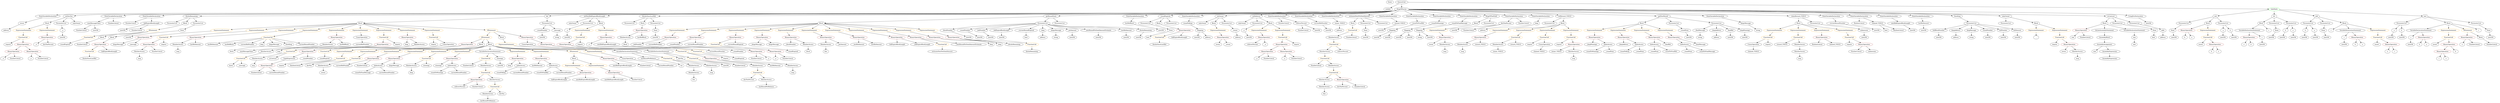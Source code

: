 strict digraph {
	graph [bb="0,0,21418,1044"];
	node [label="\N"];
	Enter	[height=0.5,
		pos="11969,1026",
		width=0.83628];
	NumberLiteral_Unnamed_17	[color=black,
		height=0.5,
		label=NumberLiteral,
		pos="2223,306",
		width=1.765];
	ElementaryTypeName_uint256_4	[color=black,
		height=0.5,
		label=uint256,
		pos="19643,666",
		width=1.0442];
	FunctionCall_Unnamed_31	[color=orange,
		height=0.5,
		label=FunctionCall,
		pos="11465,306",
		width=1.6125];
	MemberAccess_Unnamed_23	[color=black,
		height=0.5,
		label=MemberAccess,
		pos="11385,234",
		width=1.9174];
	FunctionCall_Unnamed_31 -> MemberAccess_Unnamed_23	[pos="e,11404,251.63 11446,288.76 11436,279.97 11424,268.93 11413,259.14"];
	BinaryOperation_Unnamed_48	[color=brown,
		height=0.5,
		label=BinaryOperation,
		pos="11544,234",
		width=1.9867];
	FunctionCall_Unnamed_31 -> BinaryOperation_Unnamed_48	[pos="e,11525,251.63 11483,288.76 11493,279.97 11506,268.93 11517,259.14"];
	BinaryOperation_Unnamed_49	[color=brown,
		height=0.5,
		label=BinaryOperation,
		pos="6339,666",
		width=1.9867];
	FunctionCall_Unnamed_32	[color=orange,
		height=0.5,
		label=FunctionCall,
		pos="6167,594",
		width=1.6125];
	BinaryOperation_Unnamed_49 -> FunctionCall_Unnamed_32	[pos="e,6201.1,608.87 6302.5,650.15 6275.9,639.34 6239.8,624.62 6211.5,613.11"];
	Identifier__currentRoundExpired	[color=black,
		height=0.5,
		label=_currentRoundExpired,
		pos="6339,594",
		width=2.6659];
	BinaryOperation_Unnamed_49 -> Identifier__currentRoundExpired	[pos="e,6339,612.1 6339,647.7 6339,640.41 6339,631.73 6339,623.54"];
	ParameterList_Unnamed_5	[color=black,
		height=0.5,
		label=ParameterList,
		pos="18662,810",
		width=1.7095];
	Parameter_None_2	[color=black,
		height=0.5,
		label=None,
		pos="18569,738",
		width=0.85014];
	ParameterList_Unnamed_5 -> Parameter_None_2	[pos="e,18587,752.79 18640,792.76 18627,782.92 18611,770.26 18597,759.7"];
	ParameterList_Unnamed_6	[color=black,
		height=0.5,
		label=ParameterList,
		pos="19757,810",
		width=1.7095];
	Parameter_b_3	[color=black,
		height=0.5,
		label=b,
		pos="19746,738",
		width=0.75];
	ParameterList_Unnamed_6 -> Parameter_b_3	[pos="e,19749,756.1 19754,791.7 19753,784.32 19752,775.52 19750,767.25"];
	Parameter_a_3	[color=black,
		height=0.5,
		label=a,
		pos="19821,738",
		width=0.75];
	ParameterList_Unnamed_6 -> Parameter_a_3	[pos="e,19808,753.57 19772,792.41 19781,783.28 19791,771.81 19800,761.85"];
	Parameter_None_3	[color=black,
		height=0.5,
		label=None,
		pos="19898,738",
		width=0.85014];
	ElementaryTypeName_uint256_13	[color=black,
		height=0.5,
		label=uint256,
		pos="19922,666",
		width=1.0442];
	Parameter_None_3 -> ElementaryTypeName_uint256_13	[pos="e,19916,683.79 19904,720.05 19906,712.4 19910,703.16 19913,694.56"];
	Identifier_rolloverPercent_1	[color=black,
		height=0.5,
		label=rolloverPercent,
		pos="3986,162",
		width=1.862];
	BinaryOperation_Unnamed_41	[color=brown,
		height=0.5,
		label=BinaryOperation,
		pos="3512,666",
		width=1.9867];
	Identifier_king_2	[color=black,
		height=0.5,
		label=king,
		pos="3509,594",
		width=0.75];
	BinaryOperation_Unnamed_41 -> Identifier_king_2	[pos="e,3509.7,612.1 3511.3,647.7 3510.9,640.41 3510.6,631.73 3510.2,623.54"];
	MemberAccess_Unnamed_16	[color=black,
		height=0.5,
		label=MemberAccess,
		pos="3623,594",
		width=1.9174];
	BinaryOperation_Unnamed_41 -> MemberAccess_Unnamed_16	[pos="e,3597.4,611.15 3537.7,648.76 3552.6,639.4 3571.5,627.49 3587.7,617.26"];
	VariableDeclaration_reward_TOD10	[color=black,
		height=0.5,
		label=reward_TOD10,
		pos="12036,810",
		width=1.9313];
	ElementaryTypeName_uint256_55	[color=black,
		height=0.5,
		label=uint256,
		pos="11865,738",
		width=1.0442];
	VariableDeclaration_reward_TOD10 -> ElementaryTypeName_uint256_55	[pos="e,11893,750.43 12000,794.33 11972,782.74 11932,766.6 11903,754.74"];
	ParameterList_Unnamed_20	[color=black,
		height=0.5,
		label=ParameterList,
		pos="5433,810",
		width=1.7095];
	Identifier__n_7	[color=black,
		height=0.5,
		label=_n,
		pos="6709,450",
		width=0.75];
	UnaryOperation_Unnamed_1	[color=black,
		height=0.5,
		label=UnaryOperation,
		pos="4551,594",
		width=1.9452];
	FunctionCall_Unnamed_12	[color=orange,
		height=0.5,
		label=FunctionCall,
		pos="6030,522",
		width=1.6125];
	UnaryOperation_Unnamed_1 -> FunctionCall_Unnamed_12	[pos="e,5988.8,534.97 4600.5,580.89 4610.2,578.92 4620.4,577.15 4630,576 5218.4,505.36 5376,621.38 5963,540 5967.9,539.32 5972.9,538.43 \
5977.9,537.4"];
	BinaryOperation_Unnamed_16	[color=brown,
		height=0.5,
		label=BinaryOperation,
		pos="10963,522",
		width=1.9867];
	Identifier__n_3	[color=black,
		height=0.5,
		label=_n,
		pos="10867,450",
		width=0.75];
	BinaryOperation_Unnamed_16 -> Identifier__n_3	[pos="e,10885,463.88 10941,504.76 10927,494.56 10909,481.33 10894,470.55"];
	NumberLiteral_Unnamed_12	[color=black,
		height=0.5,
		label=NumberLiteral,
		pos="10976,450",
		width=1.765];
	BinaryOperation_Unnamed_16 -> NumberLiteral_Unnamed_12	[pos="e,10973,468.1 10966,503.7 10968,496.32 10969,487.52 10971,479.25"];
	BinaryOperation_Unnamed_28	[color=brown,
		height=0.5,
		label=BinaryOperation,
		pos="6143,450",
		width=1.9867];
	Identifier_lastBidAmount	[color=black,
		height=0.5,
		label=lastBidAmount,
		pos="6701,378",
		width=1.8343];
	BinaryOperation_Unnamed_28 -> Identifier_lastBidAmount	[pos="e,6653.2,390.84 6194.7,437.21 6204.4,435.26 6214.5,433.42 6224,432 6401.4,405.53 6448.8,423.89 6626,396 6631.2,395.17 6636.7,394.19 \
6642.1,393.13"];
	MemberAccess_Unnamed_5	[color=black,
		height=0.5,
		label=MemberAccess,
		pos="6854,378",
		width=1.9174];
	BinaryOperation_Unnamed_28 -> MemberAccess_Unnamed_5	[pos="e,6804.7,390.91 6194.2,437.1 6204.1,435.15 6214.3,433.32 6224,432 6467.6,398.67 6532.5,430.27 6776,396 6781.7,395.2 6787.6,394.21 \
6793.5,393.12"];
	MemberAccess_Unnamed_21	[color=black,
		height=0.5,
		label=MemberAccess,
		pos="11390,522",
		width=1.9174];
	FunctionCall_Unnamed_30	[color=orange,
		height=0.5,
		label=FunctionCall,
		pos="11390,450",
		width=1.6125];
	MemberAccess_Unnamed_21 -> FunctionCall_Unnamed_30	[pos="e,11390,468.1 11390,503.7 11390,496.41 11390,487.73 11390,479.54"];
	ExpressionStatement_Unnamed_17	[color=orange,
		height=0.5,
		label=ExpressionStatement,
		pos="3229,522",
		width=2.458];
	FunctionCall_Unnamed_18	[color=orange,
		height=0.5,
		label=FunctionCall,
		pos="3100,450",
		width=1.6125];
	ExpressionStatement_Unnamed_17 -> FunctionCall_Unnamed_18	[pos="e,3128,466.19 3199.1,504.76 3180.9,494.9 3157.5,482.22 3138.1,471.65"];
	Identifier_reward_TOD10_2	[color=black,
		height=0.5,
		label=reward_TOD10,
		pos="15238,594",
		width=1.9313];
	Identifier_require_10	[color=black,
		height=0.5,
		label=require,
		pos="13364,594",
		width=1.0026];
	ElementaryTypeName_string_1	[color=black,
		height=0.5,
		label=string,
		pos="12205,666",
		width=0.864];
	StateVariableDeclaration_Unnamed	[color=black,
		height=0.5,
		label=StateVariableDeclaration,
		pos="397,882",
		width=2.8184];
	VariableDeclaration_owner	[color=black,
		height=0.5,
		label=owner,
		pos="190,810",
		width=0.93331];
	StateVariableDeclaration_Unnamed -> VariableDeclaration_owner	[pos="e,218.08,820.49 351.32,865.55 314.57,853.13 263.52,835.86 228.75,824.1"];
	ElementaryTypeName_uint256_18	[color=black,
		height=0.5,
		label=uint256,
		pos="12499,738",
		width=1.0442];
	Identifier_currentBidNumber_2	[color=black,
		height=0.5,
		label=currentBidNumber,
		pos="3133,594",
		width=2.2085];
	ElementaryTypeName_uint256_50	[color=black,
		height=0.5,
		label=uint256,
		pos="8344,666",
		width=1.0442];
	Identifier_kingsMessage_1	[color=black,
		height=0.5,
		label=kingsMessage,
		pos="1024,594",
		width=1.7372];
	VariableDeclaration_c	[color=black,
		height=0.5,
		label=c,
		pos="20653,666",
		width=0.75];
	ElementaryTypeName_uint256_3	[color=black,
		height=0.5,
		label=uint256,
		pos="20629,594",
		width=1.0442];
	VariableDeclaration_c -> ElementaryTypeName_uint256_3	[pos="e,20635,611.79 20647,648.05 20645,640.4 20641,631.16 20638,622.56"];
	Identifier_owner_2	[color=black,
		height=0.5,
		label=owner,
		pos="10481,594",
		width=0.93331];
	ExpressionStatement_Unnamed_16	[color=orange,
		height=0.5,
		label=ExpressionStatement,
		pos="4374,594",
		width=2.458];
	FunctionCall_Unnamed_13	[color=orange,
		height=0.5,
		label=FunctionCall,
		pos="5896,522",
		width=1.6125];
	ExpressionStatement_Unnamed_16 -> FunctionCall_Unnamed_13	[pos="e,5854.8,534.97 4436.3,580.8 4448.1,578.88 4460.4,577.15 4472,576 5072.4,516.28 5231.4,622.7 5829,540 5833.9,539.32 5838.9,538.43 \
5843.9,537.4"];
	Parameter__blockNumber	[color=black,
		height=0.5,
		label=_blockNumber,
		pos="8137,738",
		width=1.8481];
	Parameter__blockNumber -> ElementaryTypeName_uint256_50	[pos="e,8315.3,677.77 8178.8,723.68 8211.4,713.2 8257.7,698.07 8298,684 8300.2,683.23 8302.5,682.43 8304.7,681.62"];
	BinaryOperation_Unnamed_43	[color=brown,
		height=0.5,
		label=BinaryOperation,
		pos="1691,666",
		width=1.9867];
	MemberAccess_Unnamed_17	[color=black,
		height=0.5,
		label=MemberAccess,
		pos="1538,594",
		width=1.9174];
	BinaryOperation_Unnamed_43 -> MemberAccess_Unnamed_17	[pos="e,1571.2,610.21 1657.4,649.64 1635.1,639.44 1605.6,625.94 1581.5,614.92"];
	Identifier_lastBidAmount_2	[color=black,
		height=0.5,
		label=lastBidAmount,
		pos="1691,594",
		width=1.8343];
	BinaryOperation_Unnamed_43 -> Identifier_lastBidAmount_2	[pos="e,1691,612.1 1691,647.7 1691,640.41 1691,631.73 1691,623.54"];
	Identifier_require_9	[color=black,
		height=0.5,
		label=require,
		pos="13116,594",
		width=1.0026];
	FunctionDefinition_setDevFee	[color=black,
		height=0.5,
		label=setDevFee,
		pos="590,882",
		width=1.3769];
	Block_Unnamed_7	[color=black,
		height=0.5,
		label=Block,
		pos="402,810",
		width=0.90558];
	FunctionDefinition_setDevFee -> Block_Unnamed_7	[pos="e,428.64,820.92 556.39,868.49 523.41,856.21 473.25,837.53 439.12,824.82"];
	ParameterList_Unnamed_11	[color=black,
		height=0.5,
		label=ParameterList,
		pos="525,810",
		width=1.7095];
	FunctionDefinition_setDevFee -> ParameterList_Unnamed_11	[pos="e,540.29,827.47 574.6,864.41 566.66,855.87 556.83,845.28 548.02,835.79"];
	ModifierInvocation_onlyOwner	[color=black,
		height=0.5,
		label=onlyOwner,
		pos="656,810",
		width=1.4323];
	FunctionDefinition_setDevFee -> ModifierInvocation_onlyOwner	[pos="e,640.32,827.63 605.31,864.76 613.44,856.14 623.6,845.36 632.69,835.73"];
	BinaryOperation_Unnamed_47	[color=brown,
		height=0.5,
		label=BinaryOperation,
		pos="5537,738",
		width=1.9867];
	MemberAccess_Unnamed_19	[color=black,
		height=0.5,
		label=MemberAccess,
		pos="5394,666",
		width=1.9174];
	BinaryOperation_Unnamed_47 -> MemberAccess_Unnamed_19	[pos="e,5425.2,682.25 5505.3,721.46 5484.7,711.38 5457.6,698.14 5435.3,687.23"];
	Identifier_lastBidBlock_2	[color=black,
		height=0.5,
		label=lastBidBlock,
		pos="5539,666",
		width=1.6125];
	BinaryOperation_Unnamed_47 -> Identifier_lastBidBlock_2	[pos="e,5538.5,684.1 5537.5,719.7 5537.7,712.41 5538,703.73 5538.2,695.54"];
	FunctionCall_Unnamed_40	[color=orange,
		height=0.5,
		label=FunctionCall,
		pos="15394,666",
		width=1.6125];
	FunctionCall_Unnamed_40 -> Identifier_reward_TOD10_2	[pos="e,15272,610.16 15362,650.67 15339,640.34 15308,626.28 15282,614.87"];
	MemberAccess_Unnamed_30	[color=black,
		height=0.5,
		label=MemberAccess,
		pos="15395,594",
		width=1.9174];
	FunctionCall_Unnamed_40 -> MemberAccess_Unnamed_30	[pos="e,15395,612.1 15394,647.7 15394,640.41 15394,631.73 15395,623.54"];
	BinaryOperation_Unnamed_50	[color=brown,
		height=0.5,
		label=BinaryOperation,
		pos="7895,666",
		width=1.9867];
	FunctionCall_Unnamed_33	[color=orange,
		height=0.5,
		label=FunctionCall,
		pos="8137,594",
		width=1.6125];
	BinaryOperation_Unnamed_50 -> FunctionCall_Unnamed_33	[pos="e,8095.8,606.91 7940.8,651.75 7981.8,639.89 8041.9,622.51 8084.8,610.11"];
	Identifier__nextRoundPotSeedAmountEstimate	[color=black,
		height=0.5,
		label=_nextRoundPotSeedAmountEstimate,
		pos="8362,594",
		width=4.1491];
	BinaryOperation_Unnamed_50 -> Identifier__nextRoundPotSeedAmountEstimate	[pos="e,8257.4,607.22 7947,653.38 7956.3,651.46 7965.9,649.59 7975,648 8065.7,632.17 8169.1,618.22 8246.2,608.61"];
	StateVariableDeclaration_Unnamed_11	[color=black,
		height=0.5,
		label=StateVariableDeclaration,
		pos="968,882",
		width=2.8184];
	VariableDeclaration_maxMessageChars	[color=black,
		height=0.5,
		label=maxMessageChars,
		pos="806,810",
		width=2.2362];
	StateVariableDeclaration_Unnamed_11 -> VariableDeclaration_maxMessageChars	[pos="e,841.88,826.5 930.83,864.94 907.46,854.84 877.11,841.73 852.19,830.96"];
	NumberLiteral_Unnamed_9	[color=black,
		height=0.5,
		label=NumberLiteral,
		pos="968,810",
		width=1.765];
	StateVariableDeclaration_Unnamed_11 -> NumberLiteral_Unnamed_9	[pos="e,968,828.1 968,863.7 968,856.41 968,847.73 968,839.54"];
	FunctionCall_Unnamed_28	[color=orange,
		height=0.5,
		label=FunctionCall,
		pos="11632,738",
		width=1.6125];
	MemberAccess_Unnamed_20	[color=black,
		height=0.5,
		label=MemberAccess,
		pos="11476,666",
		width=1.9174];
	FunctionCall_Unnamed_28 -> MemberAccess_Unnamed_20	[pos="e,11510,682.16 11600,722.67 11577,712.34 11546,698.28 11520,686.87"];
	NumberLiteral_Unnamed_27	[color=black,
		height=0.5,
		label=NumberLiteral,
		pos="11627,666",
		width=1.765];
	FunctionCall_Unnamed_28 -> NumberLiteral_Unnamed_27	[pos="e,11628,684.1 11631,719.7 11630,712.41 11630,703.73 11629,695.54"];
	Parameter__roundNumber_1	[color=black,
		height=0.5,
		label=_roundNumber,
		pos="8289,738",
		width=1.8759];
	ElementaryTypeName_uint256_45	[color=black,
		height=0.5,
		label=uint256,
		pos="8437,666",
		width=1.0442];
	Parameter__roundNumber_1 -> ElementaryTypeName_uint256_45	[pos="e,8410.9,679.36 8321.1,721.81 8344.5,710.74 8376.3,695.73 8400.6,684.22"];
	Block_Unnamed_26	[color=black,
		height=0.5,
		label=Block,
		pos="17995,810",
		width=0.90558];
	BinaryOperation_Unnamed_68	[color=brown,
		height=0.5,
		label=BinaryOperation,
		pos="17798,738",
		width=1.9867];
	Block_Unnamed_26 -> BinaryOperation_Unnamed_68	[pos="e,17838,753.32 17968,799.41 17937,788.53 17887,770.53 17849,757.01"];
	InLineAssemblyStatement_Unnamed	[color=black,
		height=0.5,
		label=InLineAssemblyStatement,
		pos="17995,738",
		width=2.9847];
	Block_Unnamed_26 -> InLineAssemblyStatement_Unnamed	[pos="e,17995,756.1 17995,791.7 17995,784.41 17995,775.73 17995,767.54"];
	VariableDeclarationStatement_Unnamed_6	[color=black,
		height=0.5,
		label=VariableDeclarationStatement,
		pos="18240,738",
		width=3.3174];
	Block_Unnamed_26 -> VariableDeclarationStatement_Unnamed_6	[pos="e,18175,753.45 18020,798.01 18025,795.88 18031,793.76 18036,792 18078,778.02 18125,765.49 18164,756.13"];
	Identifier_msg_4	[color=black,
		height=0.5,
		label=msg,
		pos="6854,306",
		width=0.75];
	IfStatement_Unnamed_2	[color=orange,
		height=0.5,
		label=IfStatement,
		pos="4181,666",
		width=1.4739];
	BinaryOperation_Unnamed_29	[color=brown,
		height=0.5,
		label=BinaryOperation,
		pos="4030,594",
		width=1.9867];
	IfStatement_Unnamed_2 -> BinaryOperation_Unnamed_29	[pos="e,4063.1,610.36 4150.4,650.83 4128.3,640.56 4098,626.51 4073.3,615.08"];
	Block_Unnamed_15	[color=black,
		height=0.5,
		label=Block,
		pos="4152,594",
		width=0.90558];
	IfStatement_Unnamed_2 -> Block_Unnamed_15	[pos="e,4158.9,611.62 4173.8,647.7 4170.6,639.95 4166.8,630.64 4163.2,622.02"];
	Block_Unnamed_13	[color=black,
		height=0.5,
		label=Block,
		pos="4235,594",
		width=0.90558];
	IfStatement_Unnamed_2 -> Block_Unnamed_13	[pos="e,4222.7,610.99 4193.8,648.41 4200.3,639.92 4208.5,629.41 4215.7,619.96"];
	BinaryOperation_Unnamed_44	[color=brown,
		height=0.5,
		label=BinaryOperation,
		pos="2927,666",
		width=1.9867];
	MemberAccess_Unnamed_18	[color=black,
		height=0.5,
		label=MemberAccess,
		pos="2832,594",
		width=1.9174];
	BinaryOperation_Unnamed_44 -> MemberAccess_Unnamed_18	[pos="e,2854.2,611.39 2905,648.76 2892.6,639.64 2876.9,628.1 2863.3,618.06"];
	Identifier_lastBidBlock	[color=black,
		height=0.5,
		label=lastBidBlock,
		pos="2977,594",
		width=1.6125];
	BinaryOperation_Unnamed_44 -> Identifier_lastBidBlock	[pos="e,2965,611.79 2939.1,648.05 2944.9,639.97 2951.9,630.12 2958.3,621.11"];
	Identifier_lastRoundPotBalance_1	[color=black,
		height=0.5,
		label=lastRoundPotBalance,
		pos="4221,18",
		width=2.5135];
	Identifier_estimateNextPotSeedAmount	[color=black,
		height=0.5,
		label=estimateNextPotSeedAmount,
		pos="8137,522",
		width=3.3174];
	FunctionCall_Unnamed_33 -> Identifier_estimateNextPotSeedAmount	[pos="e,8137,540.1 8137,575.7 8137,568.41 8137,559.73 8137,551.54"];
	BinaryOperation_Unnamed_15	[color=brown,
		height=0.5,
		label=BinaryOperation,
		pos="11031,594",
		width=1.9867];
	BinaryOperation_Unnamed_15 -> BinaryOperation_Unnamed_16	[pos="e,10979,539.79 11015,576.05 11006,567.63 10996,557.28 10987,547.97"];
	BinaryOperation_Unnamed_17	[color=brown,
		height=0.5,
		label=BinaryOperation,
		pos="11124,522",
		width=1.9867];
	BinaryOperation_Unnamed_15 -> BinaryOperation_Unnamed_17	[pos="e,11102,539.47 11053,576.41 11065,567.43 11080,556.19 11093,546.34"];
	NumberLiteral_Unnamed_26	[color=black,
		height=0.5,
		label=NumberLiteral,
		pos="11314,378",
		width=1.765];
	Block_Unnamed_25	[color=black,
		height=0.5,
		label=Block,
		pos="15397,810",
		width=0.90558];
	ExpressionStatement_Unnamed_53	[color=orange,
		height=0.5,
		label=ExpressionStatement,
		pos="15199,738",
		width=2.458];
	Block_Unnamed_25 -> ExpressionStatement_Unnamed_53	[pos="e,15242,754.11 15370,799.41 15340,788.74 15290,771.21 15252,757.78"];
	ExpressionStatement_Unnamed_55	[color=orange,
		height=0.5,
		label=ExpressionStatement,
		pos="15394,738",
		width=2.458];
	Block_Unnamed_25 -> ExpressionStatement_Unnamed_55	[pos="e,15395,756.1 15396,791.7 15396,784.41 15396,775.73 15395,767.54"];
	ExpressionStatement_Unnamed_56	[color=orange,
		height=0.5,
		label=ExpressionStatement,
		pos="15589,738",
		width=2.458];
	Block_Unnamed_25 -> ExpressionStatement_Unnamed_56	[pos="e,15547,754.3 15424,799.27 15453,788.67 15500,771.45 15537,758.12"];
	ExpressionStatement_Unnamed_54	[color=orange,
		height=0.5,
		label=ExpressionStatement,
		pos="15784,738",
		width=2.458];
	Block_Unnamed_25 -> ExpressionStatement_Unnamed_54	[pos="e,15718,750.48 15426,801.18 15438,798.09 15452,794.65 15465,792 15562,771.91 15588,772.5 15686,756 15693,754.84 15700,753.63 15707,\
752.41"];
	VariableDeclaration_c_2	[color=black,
		height=0.5,
		label=c,
		pos="20040,666",
		width=0.75];
	ElementaryTypeName_uint256_14	[color=black,
		height=0.5,
		label=uint256,
		pos="20040,594",
		width=1.0442];
	VariableDeclaration_c_2 -> ElementaryTypeName_uint256_14	[pos="e,20040,612.1 20040,647.7 20040,640.41 20040,631.73 20040,623.54"];
	ElementaryTypeName_uint256_28	[color=black,
		height=0.5,
		label=uint256,
		pos="11839,666",
		width=1.0442];
	ElementaryTypeName_address	[color=black,
		height=0.5,
		label=address,
		pos="61,738",
		width=1.0996];
	IndexAccess_Unnamed_7	[color=black,
		height=0.5,
		label=IndexAccess,
		pos="14474,594",
		width=1.6402];
	Identifier__roundNum_3	[color=black,
		height=0.5,
		label=_roundNum,
		pos="14501,522",
		width=1.5432];
	IndexAccess_Unnamed_7 -> Identifier__roundNum_3	[pos="e,14494,540.1 14481,575.7 14484,568.15 14487,559.12 14490,550.68"];
	Identifier_roundToFinalMessage_1	[color=black,
		height=0.5,
		label=roundToFinalMessage,
		pos="14669,522",
		width=2.6105];
	IndexAccess_Unnamed_7 -> Identifier_roundToFinalMessage_1	[pos="e,14626,538.35 14511,579.67 14541,569.04 14583,554.01 14616,542.1"];
	MemberAccess_Unnamed_6	[color=black,
		height=0.5,
		label=MemberAccess,
		pos="5997,378",
		width=1.9174];
	MemberAccess_Unnamed_7	[color=black,
		height=0.5,
		label=MemberAccess,
		pos="5997,306",
		width=1.9174];
	MemberAccess_Unnamed_6 -> MemberAccess_Unnamed_7	[pos="e,5997,324.1 5997,359.7 5997,352.41 5997,343.73 5997,335.54"];
	Parameter__bidNumber	[color=black,
		height=0.5,
		label=_bidNumber,
		pos="8432,738",
		width=1.5986];
	ElementaryTypeName_uint256_46	[color=black,
		height=0.5,
		label=uint256,
		pos="8530,666",
		width=1.0442];
	Parameter__bidNumber -> ElementaryTypeName_uint256_46	[pos="e,8509.9,681.39 8454.2,721.12 8468,711.32 8485.7,698.65 8500.6,688.02"];
	BinaryOperation_Unnamed_46	[color=brown,
		height=0.5,
		label=BinaryOperation,
		pos="872,594",
		width=1.9867];
	FunctionCall_Unnamed_27	[color=orange,
		height=0.5,
		label=FunctionCall,
		pos="779,522",
		width=1.6125];
	BinaryOperation_Unnamed_46 -> FunctionCall_Unnamed_27	[pos="e,800.24,538.99 849.96,576.41 837.74,567.21 822.37,555.64 809.06,545.63"];
	Identifier_bidExpireBlockLength_2	[color=black,
		height=0.5,
		label=bidExpireBlockLength,
		pos="949,522",
		width=2.6105];
	BinaryOperation_Unnamed_46 -> Identifier_bidExpireBlockLength_2	[pos="e,930.35,539.96 890.25,576.41 899.7,567.82 911.42,557.16 921.91,547.63"];
	BooleanLiteral_Unnamed_3	[color=black,
		height=0.5,
		label=BooleanLiteral,
		pos="15546,594",
		width=1.7788];
	BinaryOperation_Unnamed_6	[color=brown,
		height=0.5,
		label=BinaryOperation,
		pos="18689,738",
		width=1.9867];
	Identifier_b_4	[color=black,
		height=0.5,
		label=b,
		pos="18680,666",
		width=0.75];
	BinaryOperation_Unnamed_6 -> Identifier_b_4	[pos="e,18682,684.1 18687,719.7 18686,712.32 18685,703.52 18684,695.25"];
	Identifier_a_5	[color=black,
		height=0.5,
		label=a,
		pos="18752,666",
		width=0.75];
	BinaryOperation_Unnamed_6 -> Identifier_a_5	[pos="e,18739,681.89 18704,720.05 18712,711.13 18722,700.06 18731,690.33"];
	ExpressionStatement_Unnamed_23	[color=orange,
		height=0.5,
		label=ExpressionStatement,
		pos="3424,522",
		width=2.458];
	BinaryOperation_Unnamed_37	[color=brown,
		height=0.5,
		label=BinaryOperation,
		pos="3248,450",
		width=1.9867];
	ExpressionStatement_Unnamed_23 -> BinaryOperation_Unnamed_37	[pos="e,3285.1,465.77 3384.9,505.46 3358.5,494.96 3323.5,481.04 3295.5,469.89"];
	ElementaryTypeName_uint256_44	[color=black,
		height=0.5,
		label=uint256,
		pos="9451,666",
		width=1.0442];
	Parameter__bidExpireBlockLength	[color=black,
		height=0.5,
		label=_bidExpireBlockLength,
		pos="8607,738",
		width=2.7491];
	ElementaryTypeName_uint256_51	[color=black,
		height=0.5,
		label=uint256,
		pos="8623,666",
		width=1.0442];
	Parameter__bidExpireBlockLength -> ElementaryTypeName_uint256_51	[pos="e,8619.1,684.1 8611,719.7 8612.6,712.32 8614.7,703.52 8616.5,695.25"];
	ElementaryTypeName_uint256_36	[color=black,
		height=0.5,
		label=uint256,
		pos="10750,666",
		width=1.0442];
	StateVariableDeclaration_Unnamed_3	[color=black,
		height=0.5,
		label=StateVariableDeclaration,
		pos="1289,882",
		width=2.8184];
	NumberLiteral_Unnamed_3	[color=black,
		height=0.5,
		label=NumberLiteral,
		pos="1113,810",
		width=1.765];
	StateVariableDeclaration_Unnamed_3 -> NumberLiteral_Unnamed_3	[pos="e,1148.9,825.28 1249.1,865.12 1222.5,854.54 1187.4,840.6 1159.6,829.52"];
	VariableDeclaration_bidExpireBlockLength	[color=black,
		height=0.5,
		label=bidExpireBlockLength,
		pos="1289,810",
		width=2.6105];
	StateVariableDeclaration_Unnamed_3 -> VariableDeclaration_bidExpireBlockLength	[pos="e,1289,828.1 1289,863.7 1289,856.41 1289,847.73 1289,839.54"];
	Block_Unnamed_20	[color=black,
		height=0.5,
		label=Block,
		pos="5545,810",
		width=0.90558];
	Block_Unnamed_20 -> BinaryOperation_Unnamed_47	[pos="e,5539,756.1 5543,791.7 5542.2,784.41 5541.2,775.73 5540.3,767.54"];
	NumberLiteral_Unnamed_28	[color=black,
		height=0.5,
		label=NumberLiteral,
		pos="15887,522",
		width=1.765];
	Identifier_block_1	[color=black,
		height=0.5,
		label=block,
		pos="5394,594",
		width=0.87786];
	MemberAccess_Unnamed_19 -> Identifier_block_1	[pos="e,5394,612.1 5394,647.7 5394,640.41 5394,631.73 5394,623.54"];
	FunctionDefinition_blocksRemaining	[color=black,
		height=0.5,
		label=blocksRemaining,
		pos="1631,882",
		width=2.0699];
	ParameterList_Unnamed_18	[color=black,
		height=0.5,
		label=ParameterList,
		pos="1463,810",
		width=1.7095];
	FunctionDefinition_blocksRemaining -> ParameterList_Unnamed_18	[pos="e,1497.3,825.27 1595,865.98 1569.4,855.34 1535,841 1507.7,829.63"];
	Block_Unnamed_17	[color=black,
		height=0.5,
		label=Block,
		pos="1575,810",
		width=0.90558];
	FunctionDefinition_blocksRemaining -> Block_Unnamed_17	[pos="e,1587.7,826.83 1617.4,864.05 1610.6,855.56 1602.3,845.11 1594.8,835.73"];
	ParameterList_Unnamed_19	[color=black,
		height=0.5,
		label=ParameterList,
		pos="1687,810",
		width=1.7095];
	FunctionDefinition_blocksRemaining -> ParameterList_Unnamed_19	[pos="e,1673.6,827.79 1644.6,864.05 1651.2,855.8 1659.2,845.7 1666.6,836.54"];
	FunctionCall_Unnamed_26	[color=orange,
		height=0.5,
		label=FunctionCall,
		pos="666,666",
		width=1.6125];
	Identifier_roundExpired_2	[color=black,
		height=0.5,
		label=roundExpired,
		pos="576,594",
		width=1.7095];
	FunctionCall_Unnamed_26 -> Identifier_roundExpired_2	[pos="e,597.07,611.39 645.13,648.76 633.51,639.73 618.85,628.33 606.02,618.35"];
	TupleExpression_Unnamed	[color=black,
		height=0.5,
		label=TupleExpression,
		pos="2522,450",
		width=2.0422];
	BinaryOperation_Unnamed_31	[color=brown,
		height=0.5,
		label=BinaryOperation,
		pos="2310,378",
		width=1.9867];
	TupleExpression_Unnamed -> BinaryOperation_Unnamed_31	[pos="e,2352.2,392.94 2479.4,434.92 2445.8,423.85 2398.9,408.36 2363,396.5"];
	Identifier_currentBidNumber	[color=black,
		height=0.5,
		label=currentBidNumber,
		pos="2966,378",
		width=2.2085];
	MemberAccess_Unnamed_14	[color=black,
		height=0.5,
		label=MemberAccess,
		pos="4221,90",
		width=1.9174];
	MemberAccess_Unnamed_14 -> Identifier_lastRoundPotBalance_1	[pos="e,4221,36.104 4221,71.697 4221,64.407 4221,55.726 4221,47.536"];
	ElementaryTypeName_uint256_47	[color=black,
		height=0.5,
		label=uint256,
		pos="9689,666",
		width=1.0442];
	Identifier_currentRoundNumber_1	[color=black,
		height=0.5,
		label=currentRoundNumber,
		pos="2397,306",
		width=2.555];
	Identifier_b_5	[color=black,
		height=0.5,
		label=b,
		pos="20140,594",
		width=0.75];
	ExpressionStatement_Unnamed_29	[color=orange,
		height=0.5,
		label=ExpressionStatement,
		pos="1649,738",
		width=2.458];
	BinaryOperation_Unnamed_42	[color=brown,
		height=0.5,
		label=BinaryOperation,
		pos="1209,666",
		width=1.9867];
	ExpressionStatement_Unnamed_29 -> BinaryOperation_Unnamed_42	[pos="e,1268.3,676.43 1580.7,726.14 1498.9,713.12 1362.4,691.41 1279.6,678.23"];
	ExpressionStatement_Unnamed_22	[color=orange,
		height=0.5,
		label=ExpressionStatement,
		pos="3619,522",
		width=2.458];
	BinaryOperation_Unnamed_36	[color=brown,
		height=0.5,
		label=BinaryOperation,
		pos="3409,450",
		width=1.9867];
	ExpressionStatement_Unnamed_22 -> BinaryOperation_Unnamed_36	[pos="e,3450.9,464.96 3574.2,506.07 3541.3,495.09 3496.4,480.13 3461.7,468.58"];
	BinaryOperation_Unnamed_35	[color=brown,
		height=0.5,
		label=BinaryOperation,
		pos="4659,450",
		width=1.9867];
	Identifier_lastBidAmount_1	[color=black,
		height=0.5,
		label=lastBidAmount,
		pos="4659,378",
		width=1.8343];
	BinaryOperation_Unnamed_35 -> Identifier_lastBidAmount_1	[pos="e,4659,396.1 4659,431.7 4659,424.41 4659,415.73 4659,407.54"];
	IndexAccess_Unnamed_2	[color=black,
		height=0.5,
		label=IndexAccess,
		pos="4802,378",
		width=1.6402];
	BinaryOperation_Unnamed_35 -> IndexAccess_Unnamed_2	[pos="e,4771.8,393.77 4690.7,433.46 4711.6,423.24 4739.1,409.77 4761.6,398.78"];
	Identifier_king	[color=black,
		height=0.5,
		label=king,
		pos="3558,306",
		width=0.75];
	Identifier__n_4	[color=black,
		height=0.5,
		label=_n,
		pos="11111,450",
		width=0.75];
	BinaryOperation_Unnamed_17 -> Identifier__n_4	[pos="e,11114,468.1 11121,503.7 11119,496.32 11118,487.52 11116,479.25"];
	NumberLiteral_Unnamed_13	[color=black,
		height=0.5,
		label=NumberLiteral,
		pos="11220,450",
		width=1.765];
	BinaryOperation_Unnamed_17 -> NumberLiteral_Unnamed_13	[pos="e,11198,467.15 11146,504.76 11159,495.58 11175,483.94 11189,473.84"];
	ExpressionStatement_Unnamed_37	[color=orange,
		height=0.5,
		label=ExpressionStatement,
		pos="5843,738",
		width=2.458];
	BinaryOperation_Unnamed_52	[color=brown,
		height=0.5,
		label=BinaryOperation,
		pos="5783,666",
		width=1.9867];
	ExpressionStatement_Unnamed_37 -> BinaryOperation_Unnamed_52	[pos="e,5797.4,683.79 5828.5,720.05 5821.3,711.71 5812.6,701.49 5804.6,692.25"];
	Identifier_lastBidAmount_3	[color=black,
		height=0.5,
		label=lastBidAmount,
		pos="1841,594",
		width=1.8343];
	FunctionDefinition_bid	[color=black,
		height=0.5,
		label=bid,
		pos="4733,882",
		width=0.75];
	Block_Unnamed_11	[color=black,
		height=0.5,
		label=Block,
		pos="3122,810",
		width=0.90558];
	FunctionDefinition_bid -> Block_Unnamed_11	[pos="e,3154.7,812.42 4705.7,879.81 4516.6,871.6 3402,823.17 3165.9,812.91"];
	ParameterList_Unnamed_15	[color=black,
		height=0.5,
		label=ParameterList,
		pos="4733,810",
		width=1.7095];
	FunctionDefinition_bid -> ParameterList_Unnamed_15	[pos="e,4733,828.1 4733,863.7 4733,856.41 4733,847.73 4733,839.54"];
	Identifier_roundExpired_1	[color=black,
		height=0.5,
		label=roundExpired,
		pos="2828,450",
		width=1.7095];
	AssemblyAssignment_Unnamed	[color=black,
		height=0.5,
		label=AssemblyAssignment,
		pos="17995,594",
		width=2.5273];
	Identifier_size	[color=black,
		height=0.5,
		label=size,
		pos="17988,522",
		width=0.75];
	AssemblyAssignment_Unnamed -> Identifier_size	[pos="e,17990,540.1 17993,575.7 17993,568.41 17992,559.73 17991,551.54"];
	AssemblyExpression_Unnamed	[color=black,
		height=0.5,
		label=AssemblyExpression,
		pos="18122,522",
		width=2.4719];
	AssemblyAssignment_Unnamed -> AssemblyExpression_Unnamed	[pos="e,18092,539.31 18025,576.59 18042,567.11 18064,555.07 18082,544.8"];
	Identifier__message_1	[color=black,
		height=0.5,
		label=_message,
		pos="1152,594",
		width=1.3076];
	ElementaryTypeName_address_4	[color=black,
		height=0.5,
		label=address,
		pos="10655,666",
		width=1.0996];
	NumberLiteral_Unnamed_19	[color=black,
		height=0.5,
		label=NumberLiteral,
		pos="4135,162",
		width=1.765];
	VariableDeclaration_devFeePercent	[color=black,
		height=0.5,
		label=devFeePercent,
		pos="12961,810",
		width=1.8204];
	VariableDeclaration_devFeePercent -> ElementaryTypeName_uint256_18	[pos="e,12527,750.56 12914,797.26 12905,795.31 12896,793.45 12887,792 12736,766.84 12694,790.76 12545,756 12543,755.43 12540,754.77 12538,\
754.05"];
	NumberLiteral_Unnamed_4	[color=black,
		height=0.5,
		label=NumberLiteral,
		pos="12618,738",
		width=1.765];
	VariableDeclaration_devFeePercent -> NumberLiteral_Unnamed_4	[pos="e,12665,750.5 12913,797.53 12904,795.62 12895,793.7 12887,792 12800,774.03 12777,774.23 12690,756 12685,755.05 12681,754.04 12676,\
752.99"];
	Parameter__roundNum	[color=black,
		height=0.5,
		label=_roundNum,
		pos="14412,738",
		width=1.5432];
	ElementaryTypeName_uint256_52	[color=black,
		height=0.5,
		label=uint256,
		pos="14477,666",
		width=1.0442];
	Parameter__roundNum -> ElementaryTypeName_uint256_52	[pos="e,14462,682.99 14427,720.41 14435,711.74 14445,700.97 14454,691.38"];
	ExpressionStatement_Unnamed_6	[color=orange,
		height=0.5,
		label=ExpressionStatement,
		pos="207,738",
		width=2.458];
	Block_Unnamed_7 -> ExpressionStatement_Unnamed_6	[pos="e,249.45,754.24 375.29,799.41 345.77,788.81 297.45,771.47 260.15,758.08"];
	ExpressionStatement_Unnamed_7	[color=orange,
		height=0.5,
		label=ExpressionStatement,
		pos="402,738",
		width=2.458];
	Block_Unnamed_7 -> ExpressionStatement_Unnamed_7	[pos="e,402,756.1 402,791.7 402,784.41 402,775.73 402,767.54"];
	BinaryOperation_Unnamed_62	[color=brown,
		height=0.5,
		label=BinaryOperation,
		pos="14189,666",
		width=1.9867];
	IndexAccess_Unnamed_6	[color=black,
		height=0.5,
		label=IndexAccess,
		pos="14205,594",
		width=1.6402];
	BinaryOperation_Unnamed_62 -> IndexAccess_Unnamed_6	[pos="e,14201,612.1 14193,647.7 14195,640.32 14197,631.52 14199,623.25"];
	Identifier__finalBid	[color=black,
		height=0.5,
		label=_finalBid,
		pos="14326,594",
		width=1.2244];
	BinaryOperation_Unnamed_62 -> Identifier__finalBid	[pos="e,14300,608.53 14220,649.29 14240,638.76 14268,624.84 14289,613.73"];
	Identifier__roundNum_2	[color=black,
		height=0.5,
		label=_roundNum,
		pos="14205,522",
		width=1.5432];
	FunctionDefinition_sub	[color=black,
		height=0.5,
		label=sub,
		pos="18934,882",
		width=0.75];
	FunctionDefinition_sub -> ParameterList_Unnamed_5	[pos="e,18707,822.63 18909,874.54 18866,863.44 18777,840.5 18718,825.44"];
	Block_Unnamed_3	[color=black,
		height=0.5,
		label=Block,
		pos="18867,810",
		width=0.90558];
	FunctionDefinition_sub -> Block_Unnamed_3	[pos="e,18882,826.46 18920,866.5 18911,857.27 18900,845.11 18890,834.52"];
	ParameterList_Unnamed_4	[color=black,
		height=0.5,
		label=ParameterList,
		pos="19000,810",
		width=1.7095];
	FunctionDefinition_sub -> ParameterList_Unnamed_4	[pos="e,18984,827.79 18948,866.15 18956,857.38 18967,846.03 18977,835.91"];
	ElementaryTypeName_string_3	[color=black,
		height=0.5,
		label=string,
		pos="4799,666",
		width=0.864];
	ElementaryTypeName_address_3	[color=black,
		height=0.5,
		label=address,
		pos="16737,666",
		width=1.0996];
	VariableDeclaration_devFee	[color=black,
		height=0.5,
		label=devFee,
		pos="5881,450",
		width=1.0442];
	ElementaryTypeName_uint256_39	[color=black,
		height=0.5,
		label=uint256,
		pos="6278,378",
		width=1.0442];
	VariableDeclaration_devFee -> ElementaryTypeName_uint256_39	[pos="e,6250,390.31 5909,437.69 5915.2,435.53 5921.8,433.48 5928,432 6060,400.73 6099,427.27 6231,396 6233.7,395.35 6236.5,394.6 6239.3,\
393.77"];
	ParameterList_Unnamed_31	[color=black,
		height=0.5,
		label=ParameterList,
		pos="18107,810",
		width=1.7095];
	Parameter_None_8	[color=black,
		height=0.5,
		label=None,
		pos="18408,738",
		width=0.85014];
	ParameterList_Unnamed_31 -> Parameter_None_8	[pos="e,18385,749.93 18152,797.59 18161,795.65 18169,793.71 18177,792 18261,773.8 18285,781.04 18368,756 18370,755.4 18372,754.74 18374,\
754.03"];
	Identifier_roundToWinnings_1	[color=black,
		height=0.5,
		label=roundToWinnings,
		pos="13654,522",
		width=2.1808];
	FunctionDefinition_div	[color=black,
		height=0.5,
		label=div,
		pos="19475,882",
		width=0.75];
	Block_Unnamed_2	[color=black,
		height=0.5,
		label=Block,
		pos="19363,810",
		width=0.90558];
	FunctionDefinition_div -> Block_Unnamed_2	[pos="e,19384,824.06 19456,868.97 19439,858.27 19413,842.44 19393,830.02"];
	ParameterList_Unnamed_3	[color=black,
		height=0.5,
		label=ParameterList,
		pos="19475,810",
		width=1.7095];
	FunctionDefinition_div -> ParameterList_Unnamed_3	[pos="e,19475,828.1 19475,863.7 19475,856.41 19475,847.73 19475,839.54"];
	ParameterList_Unnamed_2	[color=black,
		height=0.5,
		label=ParameterList,
		pos="19616,810",
		width=1.7095];
	FunctionDefinition_div -> ParameterList_Unnamed_2	[pos="e,19586,826.09 19496,870.52 19517,860.16 19549,844.05 19575,831.19"];
	BinaryOperation_Unnamed_42 -> Identifier_kingsMessage_1	[pos="e,1060.7,608.89 1170.7,650.5 1141.8,639.57 1102,624.53 1071.2,612.86"];
	BinaryOperation_Unnamed_42 -> Identifier__message_1	[pos="e,1165.3,611.31 1195.2,648.05 1188.4,639.68 1180,629.4 1172.5,620.13"];
	Identifier_block	[color=black,
		height=0.5,
		label=block,
		pos="2058,522",
		width=0.87786];
	MemberAccess_Unnamed_18 -> Identifier_block	[pos="e,2081.2,534.47 2782.7,581.01 2773.2,579.06 2763.3,577.27 2754,576 2464.7,536.78 2382.4,606.1 2098,540 2096,539.53 2094,538.97 2091.9,\
538.34"];
	FunctionCall_Unnamed_8	[color=orange,
		height=0.5,
		label=FunctionCall,
		pos="2573,522",
		width=1.6125];
	MemberAccess_Unnamed_2	[color=black,
		height=0.5,
		label=MemberAccess,
		pos="2245,450",
		width=1.9174];
	FunctionCall_Unnamed_8 -> MemberAccess_Unnamed_2	[pos="e,2296.6,462.4 2529.8,509.68 2521.9,507.71 2513.7,505.74 2506,504 2425.1,485.8 2404.2,484.83 2323,468 2318.1,466.98 2312.9,465.9 \
2307.8,464.8"];
	Identifier_isContract	[color=black,
		height=0.5,
		label=isContract,
		pos="2381,450",
		width=1.363];
	FunctionCall_Unnamed_8 -> Identifier_isContract	[pos="e,2414.9,463.34 2536.4,507.67 2504.8,496.14 2459,479.45 2425.3,467.16"];
	BinaryOperation_Unnamed_56	[color=brown,
		height=0.5,
		label=BinaryOperation,
		pos="8217,666",
		width=1.9867];
	Identifier__blocksRemaining	[color=black,
		height=0.5,
		label=_blocksRemaining,
		pos="8761,594",
		width=2.2085];
	BinaryOperation_Unnamed_56 -> Identifier__blocksRemaining	[pos="e,8703.7,606.76 8268.5,653.16 8277.9,651.24 8287.7,649.42 8297,648 8462.5,622.56 8506.3,635.73 8672,612 8678.7,611.03 8685.8,609.91 \
8692.7,608.7"];
	FunctionCall_Unnamed_34	[color=orange,
		height=0.5,
		label=FunctionCall,
		pos="8917,594",
		width=1.6125];
	BinaryOperation_Unnamed_56 -> FunctionCall_Unnamed_34	[pos="e,8875.1,606.89 8268,653.01 8277.6,651.09 8287.6,649.3 8297,648 8541,614.31 8606.7,650.45 8850,612 8854.6,611.27 8859.3,610.38 8864.1,\
609.38"];
	Identifier__kingWinnings	[color=black,
		height=0.5,
		label=_kingWinnings,
		pos="13646,594",
		width=1.8343];
	Identifier_claimed_TOD10_1	[color=black,
		height=0.5,
		label=claimed_TOD10,
		pos="14990,522",
		width=2.0145];
	NumberLiteral_Unnamed_18	[color=black,
		height=0.5,
		label=NumberLiteral,
		pos="6397,378",
		width=1.765];
	MemberAccess_Unnamed_15	[color=black,
		height=0.5,
		label=MemberAccess,
		pos="3558,378",
		width=1.9174];
	MemberAccess_Unnamed_15 -> Identifier_king	[pos="e,3558,324.1 3558,359.7 3558,352.41 3558,343.73 3558,335.54"];
	ElementaryTypeName_uint256_11	[color=black,
		height=0.5,
		label=uint256,
		pos="19829,666",
		width=1.0442];
	ExpressionStatement_Unnamed_25	[color=orange,
		height=0.5,
		label=ExpressionStatement,
		pos="4968,378",
		width=2.458];
	BinaryOperation_Unnamed_39	[color=brown,
		height=0.5,
		label=BinaryOperation,
		pos="5064,306",
		width=1.9867];
	ExpressionStatement_Unnamed_25 -> BinaryOperation_Unnamed_39	[pos="e,5041.4,323.47 4990.8,360.41 5003.2,351.34 5018.8,339.97 5032.4,330.06"];
	Identifier_a_7	[color=black,
		height=0.5,
		label=a,
		pos="20412,522",
		width=0.75];
	Parameter_a_2	[color=black,
		height=0.5,
		label=a,
		pos="19000,738",
		width=0.75];
	ElementaryTypeName_uint256_8	[color=black,
		height=0.5,
		label=uint256,
		pos="18990,666",
		width=1.0442];
	Parameter_a_2 -> ElementaryTypeName_uint256_8	[pos="e,18992,684.1 18998,719.7 18996,712.32 18995,703.52 18994,695.25"];
	Identifier_roundExpired	[color=black,
		height=0.5,
		label=roundExpired,
		pos="6385,450",
		width=1.7095];
	FunctionCall_Unnamed_12 -> Identifier_roundExpired	[pos="e,6339.3,462.45 6073.1,509.49 6081,507.54 6089.2,505.62 6097,504 6192.7,483.96 6218.2,487.39 6314,468 6318.6,467.07 6323.4,466.05 \
6328.2,464.98"];
	FunctionCall_Unnamed_10	[color=orange,
		height=0.5,
		label=FunctionCall,
		pos="2100,450",
		width=1.6125];
	ElementaryTypeName_bytes	[color=black,
		height=0.5,
		label=bytes,
		pos="2004,378",
		width=0.85014];
	FunctionCall_Unnamed_10 -> ElementaryTypeName_bytes	[pos="e,2022.8,392.7 2078.2,433.12 2064.5,423.12 2046.7,410.13 2032,399.38"];
	Identifier__message	[color=black,
		height=0.5,
		label=_message,
		pos="2100,378",
		width=1.3076];
	FunctionCall_Unnamed_10 -> Identifier__message	[pos="e,2100,396.1 2100,431.7 2100,424.41 2100,415.73 2100,407.54"];
	Identifier_msg_10	[color=black,
		height=0.5,
		label=msg,
		pos="15395,450",
		width=0.75];
	Parameter_submission	[color=black,
		height=0.5,
		label=submission,
		pos="15943,738",
		width=1.46];
	ElementaryTypeName_uint256_56	[color=black,
		height=0.5,
		label=uint256,
		pos="15943,666",
		width=1.0442];
	Parameter_submission -> ElementaryTypeName_uint256_56	[pos="e,15943,684.1 15943,719.7 15943,712.41 15943,703.73 15943,695.54"];
	MemberAccess_Unnamed_24	[color=black,
		height=0.5,
		label=MemberAccess,
		pos="11385,162",
		width=1.9174];
	MemberAccess_Unnamed_23 -> MemberAccess_Unnamed_24	[pos="e,11385,180.1 11385,215.7 11385,208.41 11385,199.73 11385,191.54"];
	FunctionCall_Unnamed_38	[color=orange,
		height=0.5,
		label=FunctionCall,
		pos="15114,666",
		width=1.6125];
	ExpressionStatement_Unnamed_53 -> FunctionCall_Unnamed_38	[pos="e,15134,683.31 15178,720.05 15168,711.16 15154,700.11 15142,690.41"];
	Parameter_None_5	[color=black,
		height=0.5,
		label=None,
		pos="1473,738",
		width=0.85014];
	ElementaryTypeName_uint256_41	[color=black,
		height=0.5,
		label=uint256,
		pos="1082,666",
		width=1.0442];
	Parameter_None_5 -> ElementaryTypeName_uint256_41	[pos="e,1109.9,678.34 1443.4,732.61 1362.5,720.62 1143.3,687.96 1128,684 1125.6,683.38 1123.1,682.67 1120.7,681.92"];
	Block_Unnamed_23	[color=black,
		height=0.5,
		label=Block,
		pos="14055,810",
		width=0.90558];
	ExpressionStatement_Unnamed_46	[color=orange,
		height=0.5,
		label=ExpressionStatement,
		pos="13665,738",
		width=2.458];
	Block_Unnamed_23 -> ExpressionStatement_Unnamed_46	[pos="e,13730,750.61 14024,803.45 13963,792.56 13827,768.1 13741,752.64"];
	ExpressionStatement_Unnamed_45	[color=orange,
		height=0.5,
		label=ExpressionStatement,
		pos="13860,738",
		width=2.458];
	Block_Unnamed_23 -> ExpressionStatement_Unnamed_45	[pos="e,13902,754.24 14028,799.41 13999,788.81 13950,771.47 13913,758.08"];
	ExpressionStatement_Unnamed_47	[color=orange,
		height=0.5,
		label=ExpressionStatement,
		pos="14055,738",
		width=2.458];
	Block_Unnamed_23 -> ExpressionStatement_Unnamed_47	[pos="e,14055,756.1 14055,791.7 14055,784.41 14055,775.73 14055,767.54"];
	ExpressionStatement_Unnamed_48	[color=orange,
		height=0.5,
		label=ExpressionStatement,
		pos="14250,738",
		width=2.458];
	Block_Unnamed_23 -> ExpressionStatement_Unnamed_48	[pos="e,14208,754.24 14082,799.41 14111,788.81 14160,771.47 14197,758.08"];
	Identifier_size_1	[color=black,
		height=0.5,
		label=size,
		pos="17729,666",
		width=0.75];
	ModifierInvocation_onlyOwner_1	[color=black,
		height=0.5,
		label=onlyOwner,
		pos="10680,810",
		width=1.4323];
	FunctionDefinition_setNextBidExpireBlockLength	[color=black,
		height=0.5,
		label=setNextBidExpireBlockLength,
		pos="5140,882",
		width=3.4144];
	ModifierInvocation_onlyOwner_2	[color=black,
		height=0.5,
		label=onlyOwner,
		pos="4953,810",
		width=1.4323];
	FunctionDefinition_setNextBidExpireBlockLength -> ModifierInvocation_onlyOwner_2	[pos="e,4987.4,823.88 5096.6,864.76 5067,853.69 5027.9,839.05 4998,827.84"];
	ParameterList_Unnamed_13	[color=black,
		height=0.5,
		label=ParameterList,
		pos="5084,810",
		width=1.7095];
	FunctionDefinition_setNextBidExpireBlockLength -> ParameterList_Unnamed_13	[pos="e,5097.3,827.62 5126.2,863.7 5119.6,855.52 5111.7,845.6 5104.5,836.58"];
	Block_Unnamed_9	[color=black,
		height=0.5,
		label=Block,
		pos="5196,810",
		width=0.90558];
	FunctionDefinition_setNextBidExpireBlockLength -> Block_Unnamed_9	[pos="e,5183.5,826.67 5153.8,863.7 5160.6,855.19 5169,844.8 5176.4,835.5"];
	BinaryOperation_Unnamed	[color=brown,
		height=0.5,
		label=BinaryOperation,
		pos="21114,666",
		width=1.9867];
	Identifier_a	[color=black,
		height=0.5,
		label=a,
		pos="21100,594",
		width=0.75];
	BinaryOperation_Unnamed -> Identifier_a	[pos="e,21103,612.1 21111,647.7 21109,640.32 21107,631.52 21106,623.25"];
	NumberLiteral_Unnamed	[color=black,
		height=0.5,
		label=NumberLiteral,
		pos="21209,594",
		width=1.765];
	BinaryOperation_Unnamed -> NumberLiteral_Unnamed	[pos="e,21187,611.15 21136,648.76 21149,639.58 21164,627.94 21178,617.84"];
	BooleanLiteral_Unnamed_2	[color=black,
		height=0.5,
		label=BooleanLiteral,
		pos="15903,810",
		width=1.7788];
	Identifier__n	[color=black,
		height=0.5,
		label=_n,
		pos="27,450",
		width=0.75];
	ElementaryTypeName_uint256_20	[color=black,
		height=0.5,
		label=uint256,
		pos="16457,738",
		width=1.0442];
	Block_Unnamed_11 -> ExpressionStatement_Unnamed_29	[pos="e,1734.5,743.06 3089.5,807.46 2910.3,798.94 2039.7,757.57 1746,743.61"];
	ExpressionStatement_Unnamed_15	[color=orange,
		height=0.5,
		label=ExpressionStatement,
		pos="2131,738",
		width=2.458];
	Block_Unnamed_11 -> ExpressionStatement_Unnamed_15	[pos="e,2198.9,749.85 3089.4,808.01 2974.1,804.29 2575.4,789.65 2248,756 2235.7,754.73 2222.7,753.12 2210,751.39"];
	ExpressionStatement_Unnamed_30	[color=orange,
		height=0.5,
		label=ExpressionStatement,
		pos="2345,738",
		width=2.458];
	Block_Unnamed_11 -> ExpressionStatement_Unnamed_30	[pos="e,2411.4,750.28 3089.5,807.32 2992.6,802.1 2696.8,784.81 2453,756 2443.2,754.84 2432.9,753.46 2422.8,751.98"];
	ExpressionStatement_Unnamed_32	[color=orange,
		height=0.5,
		label=ExpressionStatement,
		pos="2550,738",
		width=2.458];
	Block_Unnamed_11 -> ExpressionStatement_Unnamed_32	[pos="e,2624.5,748.12 3090.4,805.14 3004.7,794.65 2765.4,765.37 2635.9,749.51"];
	ExpressionStatement_Unnamed_31	[color=orange,
		height=0.5,
		label=ExpressionStatement,
		pos="2927,738",
		width=2.458];
	Block_Unnamed_11 -> ExpressionStatement_Unnamed_31	[pos="e,2969.4,754.24 3095.3,799.41 3065.8,788.81 3017.5,771.47 2980.1,758.08"];
	ExpressionStatement_Unnamed_33	[color=orange,
		height=0.5,
		label=ExpressionStatement,
		pos="3122,738",
		width=2.458];
	Block_Unnamed_11 -> ExpressionStatement_Unnamed_33	[pos="e,3122,756.1 3122,791.7 3122,784.41 3122,775.73 3122,767.54"];
	ExpressionStatement_Unnamed_14	[color=orange,
		height=0.5,
		label=ExpressionStatement,
		pos="3317,738",
		width=2.458];
	Block_Unnamed_11 -> ExpressionStatement_Unnamed_14	[pos="e,3274.6,754.24 3148.7,799.41 3178.2,788.81 3226.5,771.47 3263.9,758.08"];
	ExpressionStatement_Unnamed_28	[color=orange,
		height=0.5,
		label=ExpressionStatement,
		pos="3512,738",
		width=2.458];
	Block_Unnamed_11 -> ExpressionStatement_Unnamed_28	[pos="e,3447.3,750.61 3152.9,803.45 3213.6,792.56 3349.9,768.1 3436,752.64"];
	ExpressionStatement_Unnamed_13	[color=orange,
		height=0.5,
		label=ExpressionStatement,
		pos="3727,738",
		width=2.458];
	Block_Unnamed_11 -> ExpressionStatement_Unnamed_13	[pos="e,3657.5,749.42 3154.2,805.88 3232.4,798.24 3437.9,777.63 3609,756 3621,754.48 3633.7,752.77 3646.2,751.02"];
	IfStatement_Unnamed_1	[color=orange,
		height=0.5,
		label=IfStatement,
		pos="4248,738",
		width=1.4739];
	Block_Unnamed_11 -> IfStatement_Unnamed_1	[pos="e,4196,742.23 3154.5,806.98 3309.5,797.34 3975.1,755.97 4184.6,742.94"];
	Identifier_devFeePercent_2	[color=black,
		height=0.5,
		label=devFeePercent,
		pos="11541,162",
		width=1.8204];
	FunctionDefinition_blocksSinceLastBid	[color=black,
		height=0.5,
		label=blocksSinceLastBid,
		pos="5601,882",
		width=2.361];
	FunctionDefinition_blocksSinceLastBid -> ParameterList_Unnamed_20	[pos="e,5467.3,825.3 5563.7,865.46 5538.3,854.87 5504.5,840.78 5477.6,829.59"];
	FunctionDefinition_blocksSinceLastBid -> Block_Unnamed_20	[pos="e,5557.7,826.83 5587.4,864.05 5580.6,855.56 5572.3,845.11 5564.8,835.73"];
	ParameterList_Unnamed_21	[color=black,
		height=0.5,
		label=ParameterList,
		pos="5657,810",
		width=1.7095];
	FunctionDefinition_blocksSinceLastBid -> ParameterList_Unnamed_21	[pos="e,5643.6,827.79 5614.6,864.05 5621.2,855.8 5629.2,845.7 5636.6,836.54"];
	Identifier__blockNumber	[color=black,
		height=0.5,
		label=_blockNumber,
		pos="6816,594",
		width=1.8481];
	ElementaryTypeName_uint256_30	[color=black,
		height=0.5,
		label=uint256,
		pos="12292,666",
		width=1.0442];
	Identifier_require_4	[color=black,
		height=0.5,
		label=require,
		pos="3746,594",
		width=1.0026];
	ExpressionStatement_Unnamed_18	[color=orange,
		height=0.5,
		label=ExpressionStatement,
		pos="3814,522",
		width=2.458];
	FunctionCall_Unnamed_22	[color=orange,
		height=0.5,
		label=FunctionCall,
		pos="3688,450",
		width=1.6125];
	ExpressionStatement_Unnamed_18 -> FunctionCall_Unnamed_22	[pos="e,3715.2,466.11 3784.5,504.59 3766.8,494.77 3744.2,482.2 3725.3,471.7"];
	VariableDeclaration_claimed_TOD10	[color=black,
		height=0.5,
		label=claimed_TOD10,
		pos="16062,810",
		width=2.0145];
	ElementaryTypeName_bool_2	[color=black,
		height=0.5,
		label=bool,
		pos="16134,738",
		width=0.76697];
	VariableDeclaration_claimed_TOD10 -> ElementaryTypeName_bool_2	[pos="e,16119,753.42 16079,792.05 16089,782.82 16101,771.29 16111,761.33"];
	BooleanLiteral_Unnamed_1	[color=black,
		height=0.5,
		label=BooleanLiteral,
		pos="16244,738",
		width=1.7788];
	VariableDeclaration_claimed_TOD10 -> BooleanLiteral_Unnamed_1	[pos="e,16207,753.18 16100,794.33 16128,783.54 16166,768.82 16196,757.27"];
	ElementaryTypeName_uint256_34	[color=black,
		height=0.5,
		label=uint256,
		pos="16587,666",
		width=1.0442];
	Identifier_maxMessageChars	[color=black,
		height=0.5,
		label=maxMessageChars,
		pos="2188,522",
		width=2.2362];
	MemberAccess_Unnamed_4	[color=black,
		height=0.5,
		label=MemberAccess,
		pos="1208,522",
		width=1.9174];
	Identifier_msg_3	[color=black,
		height=0.5,
		label=msg,
		pos="1208,450",
		width=0.75];
	MemberAccess_Unnamed_4 -> Identifier_msg_3	[pos="e,1208,468.1 1208,503.7 1208,496.41 1208,487.73 1208,479.54"];
	FunctionDefinition_getRoundState	[color=black,
		height=0.5,
		label=getRoundState,
		pos="9035,882",
		width=1.8204];
	Block_Unnamed_22	[color=black,
		height=0.5,
		label=Block,
		pos="7086,810",
		width=0.90558];
	FunctionDefinition_getRoundState -> Block_Unnamed_22	[pos="e,7118.9,812.18 8970.2,878.67 8666,867.75 7385.1,821.74 7130.2,812.59"];
	ParameterList_Unnamed_25	[color=black,
		height=0.5,
		label=ParameterList,
		pos="8965,810",
		width=1.7095];
	FunctionDefinition_getRoundState -> ParameterList_Unnamed_25	[pos="e,8981.5,827.47 9018.4,864.41 9009.8,855.78 8999.1,845.06 8989.5,835.5"];
	ParameterList_Unnamed_24	[color=black,
		height=0.5,
		label=ParameterList,
		pos="9106,810",
		width=1.7095];
	FunctionDefinition_getRoundState -> ParameterList_Unnamed_24	[pos="e,9089.3,827.47 9051.8,864.41 9060.6,855.78 9071.5,845.06 9081.2,835.5"];
	FunctionCall_Unnamed_29	[color=orange,
		height=0.5,
		label=FunctionCall,
		pos="11476,594",
		width=1.6125];
	MemberAccess_Unnamed_20 -> FunctionCall_Unnamed_29	[pos="e,11476,612.1 11476,647.7 11476,640.41 11476,631.73 11476,623.54"];
	ElementaryTypeName_uint256_12	[color=black,
		height=0.5,
		label=uint256,
		pos="19736,666",
		width=1.0442];
	Parameter_b_3 -> ElementaryTypeName_uint256_12	[pos="e,19738,684.1 19744,719.7 19742,712.32 19741,703.52 19740,695.25"];
	BinaryOperation_Unnamed_18	[color=brown,
		height=0.5,
		label=BinaryOperation,
		pos="10877,666",
		width=1.9867];
	Identifier_rolloverPercent	[color=black,
		height=0.5,
		label=rolloverPercent,
		pos="10773,594",
		width=1.862];
	BinaryOperation_Unnamed_18 -> Identifier_rolloverPercent	[pos="e,10797,611.15 10853,648.76 10839,639.49 10822,627.71 10807,617.55"];
	Identifier__n_5	[color=black,
		height=0.5,
		label=_n,
		pos="10885,594",
		width=0.75];
	BinaryOperation_Unnamed_18 -> Identifier__n_5	[pos="e,10883,612.1 10879,647.7 10880,640.41 10881,631.73 10882,623.54"];
	ElementaryTypeName_string_2	[color=black,
		height=0.5,
		label=string,
		pos="16871,666",
		width=0.864];
	ExpressionStatement_Unnamed_10	[color=orange,
		height=0.5,
		label=ExpressionStatement,
		pos="5024,738",
		width=2.458];
	FunctionCall_Unnamed_6	[color=orange,
		height=0.5,
		label=FunctionCall,
		pos="5002,666",
		width=1.6125];
	ExpressionStatement_Unnamed_10 -> FunctionCall_Unnamed_6	[pos="e,5007.4,684.1 5018.6,719.7 5016.2,712.24 5013.4,703.32 5010.8,694.97"];
	Identifier_msg_6	[color=black,
		height=0.5,
		label=msg,
		pos="2470,522",
		width=0.75];
	Identifier_assert_1	[color=black,
		height=0.5,
		label=assert,
		pos="18806,594",
		width=0.89172];
	IfStatement_Unnamed_4	[color=orange,
		height=0.5,
		label=IfStatement,
		pos="1293,738",
		width=1.4739];
	IfStatement_Unnamed_4 -> FunctionCall_Unnamed_26	[pos="e,718.37,674.23 1254.6,725.28 1246.8,723.25 1238.7,721.36 1231,720 1041.3,686.38 990.6,704.22 799,684 776.33,681.61 751.54,678.56 \
729.57,675.7"];
	Block_Unnamed_18	[color=black,
		height=0.5,
		label=Block,
		pos="841,666",
		width=0.90558];
	IfStatement_Unnamed_4 -> Block_Unnamed_18	[pos="e,867.16,677.11 1254.2,725.33 1246.6,723.32 1238.6,721.43 1231,720 1081.7,691.82 1039.4,716.66 891,684 886.69,683.05 882.23,681.86 \
877.84,680.55"];
	Block_Unnamed_19	[color=black,
		height=0.5,
		label=Block,
		pos="933,666",
		width=0.90558];
	IfStatement_Unnamed_4 -> Block_Unnamed_19	[pos="e,964.14,672.17 1253.4,725.57 1246,723.59 1238.3,721.65 1231,720 1182.9,709.16 1045.3,685.75 975.2,674.01"];
	Identifier__kingAddress	[color=black,
		height=0.5,
		label=_kingAddress,
		pos="13929,594",
		width=1.7372];
	ExpressionStatement_Unnamed_36	[color=orange,
		height=0.5,
		label=ExpressionStatement,
		pos="6137,738",
		width=2.458];
	BinaryOperation_Unnamed_51	[color=brown,
		height=0.5,
		label=BinaryOperation,
		pos="5999,666",
		width=1.9867];
	ExpressionStatement_Unnamed_36 -> BinaryOperation_Unnamed_51	[pos="e,6029.9,682.67 6105,720.76 6085.6,710.95 6060.8,698.35 6040,687.81"];
	ParameterList_Unnamed_29	[color=black,
		height=0.5,
		label=ParameterList,
		pos="15536,810",
		width=1.7095];
	ParameterList_Unnamed_29 -> Parameter_submission	[pos="e,15904,750.48 15585,798.7 15597,796.36 15609,793.98 15621,792 15736,772.55 15767,779.47 15881,756 15885,755.18 15889,754.24 15893,\
753.24"];
	Block_Unnamed_14	[color=black,
		height=0.5,
		label=Block,
		pos="4981,450",
		width=0.90558];
	Block_Unnamed_14 -> ExpressionStatement_Unnamed_25	[pos="e,4971.2,396.1 4977.8,431.7 4976.4,424.32 4974.8,415.52 4973.2,407.25"];
	ExpressionStatement_Unnamed_26	[color=orange,
		height=0.5,
		label=ExpressionStatement,
		pos="5163,378",
		width=2.458];
	Block_Unnamed_14 -> ExpressionStatement_Unnamed_26	[pos="e,5122.9,394.43 5007.1,438.97 5034.4,428.46 5078,411.69 5112.2,398.56"];
	IndexAccess_Unnamed_6 -> Identifier__roundNum_2	[pos="e,14205,540.1 14205,575.7 14205,568.41 14205,559.73 14205,551.54"];
	Identifier_roundToFinalBid_1	[color=black,
		height=0.5,
		label=roundToFinalBid,
		pos="14353,522",
		width=2.0699];
	IndexAccess_Unnamed_6 -> Identifier_roundToFinalBid_1	[pos="e,14320,538.5 14236,578.33 14258,568.16 14286,554.5 14310,543.3"];
	Identifier__lastBidAmount	[color=black,
		height=0.5,
		label=_lastBidAmount,
		pos="7418,594",
		width=1.9729];
	ExpressionStatement_Unnamed_34	[color=orange,
		height=0.5,
		label=ExpressionStatement,
		pos="6382,738",
		width=2.458];
	ExpressionStatement_Unnamed_34 -> BinaryOperation_Unnamed_49	[pos="e,6349.5,684.1 6371.4,719.7 6366.6,711.9 6360.8,702.51 6355.5,693.83"];
	Block_Unnamed_22 -> ExpressionStatement_Unnamed_37	[pos="e,5922,746.46 7053.4,807.77 6924.7,802.83 6439.1,783.32 6040,756 6005.1,753.61 5966.7,750.43 5933.2,747.46"];
	Block_Unnamed_22 -> ExpressionStatement_Unnamed_36	[pos="e,6211.1,748.22 7053.5,807.42 6944.7,801.99 6583.1,782.96 6285,756 6264.7,754.16 6242.8,751.84 6222.3,749.51"];
	Block_Unnamed_22 -> ExpressionStatement_Unnamed_34	[pos="e,6451.7,749.48 7053.7,806.64 6965.2,800.05 6711.8,780.37 6502,756 6489.4,754.54 6476.1,752.82 6463,751.05"];
	ExpressionStatement_Unnamed_39	[color=orange,
		height=0.5,
		label=ExpressionStatement,
		pos="6599,738",
		width=2.458];
	Block_Unnamed_22 -> ExpressionStatement_Unnamed_39	[pos="e,6663.8,750.58 7054.2,805.06 6987.7,796.75 6829.4,776.49 6697,756 6689.9,754.89 6682.4,753.7 6675,752.47"];
	ExpressionStatement_Unnamed_43	[color=orange,
		height=0.5,
		label=ExpressionStatement,
		pos="6794,738",
		width=2.458];
	Block_Unnamed_22 -> ExpressionStatement_Unnamed_43	[pos="e,6849.8,752.38 7056.4,801.9 7010.9,790.99 6922.5,769.81 6861,755.05"];
	ExpressionStatement_Unnamed_42	[color=orange,
		height=0.5,
		label=ExpressionStatement,
		pos="6989,738",
		width=2.458];
	Block_Unnamed_22 -> ExpressionStatement_Unnamed_42	[pos="e,7012.2,755.76 7066.8,795.17 7053.9,785.8 7036.4,773.19 7021.3,762.29"];
	ExpressionStatement_Unnamed_40	[color=orange,
		height=0.5,
		label=ExpressionStatement,
		pos="7184,738",
		width=2.458];
	Block_Unnamed_22 -> ExpressionStatement_Unnamed_40	[pos="e,7160.5,755.76 7105.4,795.17 7118.5,785.8 7136.1,773.19 7151.4,762.29"];
	ExpressionStatement_Unnamed_44	[color=orange,
		height=0.5,
		label=ExpressionStatement,
		pos="7379,738",
		width=2.458];
	Block_Unnamed_22 -> ExpressionStatement_Unnamed_44	[pos="e,7323.3,752.31 7115.7,801.9 7161.5,790.95 7250.7,769.66 7312.5,754.9"];
	ExpressionStatement_Unnamed_35	[color=orange,
		height=0.5,
		label=ExpressionStatement,
		pos="7574,738",
		width=2.458];
	Block_Unnamed_22 -> ExpressionStatement_Unnamed_35	[pos="e,7509.2,750.58 7117.7,805.1 7184.1,796.82 7343.1,776.54 7476,756 7483.1,754.9 7490.6,753.7 7498,752.47"];
	ExpressionStatement_Unnamed_38	[color=orange,
		height=0.5,
		label=ExpressionStatement,
		pos="7769,738",
		width=2.458];
	Block_Unnamed_22 -> ExpressionStatement_Unnamed_38	[pos="e,7705.1,750.86 7118.4,806.99 7207.2,801.3 7461.2,783.65 7671,756 7678.4,755.02 7686.1,753.89 7693.8,752.68"];
	ExpressionStatement_Unnamed_41	[color=orange,
		height=0.5,
		label=ExpressionStatement,
		pos="7964,738",
		width=2.458];
	Block_Unnamed_22 -> ExpressionStatement_Unnamed_41	[pos="e,7900.6,750.99 7118.8,807.99 7226.3,804.43 7577.6,790.71 7866,756 7873.6,755.08 7881.6,753.97 7889.5,752.76"];
	Identifier_c_3	[color=black,
		height=0.5,
		label=c,
		pos="20484,522",
		width=0.75];
	FunctionCall_Unnamed_11	[color=orange,
		height=0.5,
		label=FunctionCall,
		pos="1415,666",
		width=1.6125];
	ExpressionStatement_Unnamed_15 -> FunctionCall_Unnamed_11	[pos="e,1469.5,672.33 2052.7,729.34 1910.6,715.45 1612.8,686.34 1480.6,673.42"];
	ExpressionStatement_Unnamed_3	[color=orange,
		height=0.5,
		label=ExpressionStatement,
		pos="12355,738",
		width=2.458];
	BinaryOperation_Unnamed_9	[color=brown,
		height=0.5,
		label=BinaryOperation,
		pos="12419,666",
		width=1.9867];
	ExpressionStatement_Unnamed_3 -> BinaryOperation_Unnamed_9	[pos="e,12404,683.79 12370,720.05 12378,711.71 12387,701.49 12396,692.25"];
	NumberLiteral_Unnamed_20	[color=black,
		height=0.5,
		label=NumberLiteral,
		pos="4053,378",
		width=1.765];
	ExpressionStatement_Unnamed_5	[color=orange,
		height=0.5,
		label=ExpressionStatement,
		pos="17425,738",
		width=2.458];
	Identifier__	[color=black,
		height=0.5,
		label=_,
		pos="17425,666",
		width=0.75];
	ExpressionStatement_Unnamed_5 -> Identifier__	[pos="e,17425,684.1 17425,719.7 17425,712.41 17425,703.73 17425,695.54"];
	ModifierInvocation_onlyOwner_3	[color=black,
		height=0.5,
		label=onlyOwner,
		pos="10335,810",
		width=1.4323];
	FunctionCall_Unnamed_4	[color=orange,
		height=0.5,
		label=FunctionCall,
		pos="203,666",
		width=1.6125];
	ExpressionStatement_Unnamed_6 -> FunctionCall_Unnamed_4	[pos="e,203.98,684.1 206.01,719.7 205.59,712.41 205.1,703.73 204.63,695.54"];
	Identifier_assert_2	[color=black,
		height=0.5,
		label=assert,
		pos="20326,594",
		width=0.89172];
	Identifier_msg_2	[color=black,
		height=0.5,
		label=msg,
		pos="2193,378",
		width=0.75];
	MemberAccess_Unnamed_2 -> Identifier_msg_2	[pos="e,2204.4,394.36 2232.4,432.05 2226,423.44 2218.1,412.81 2211.1,403.33"];
	ElementaryTypeName_uint256_9	[color=black,
		height=0.5,
		label=uint256,
		pos="19083,666",
		width=1.0442];
	ElementaryTypeName_uint256_29	[color=black,
		height=0.5,
		label=uint256,
		pos="11932,666",
		width=1.0442];
	ParameterList_Unnamed_17	[color=black,
		height=0.5,
		label=ParameterList,
		pos="9839,810",
		width=1.7095];
	Parameter_None_4	[color=black,
		height=0.5,
		label=None,
		pos="10079,738",
		width=0.85014];
	ParameterList_Unnamed_17 -> Parameter_None_4	[pos="e,10056,749.84 9885.1,797.71 9935.1,785.31 10012,765.86 10040,756 10042,755.38 10044,754.72 10045,754.03"];
	BinaryOperation_Unnamed_64	[color=brown,
		height=0.5,
		label=BinaryOperation,
		pos="13490,594",
		width=1.9867];
	Identifier_owner_TOD10	[color=black,
		height=0.5,
		label=owner_TOD10,
		pos="13334,522",
		width=1.862];
	BinaryOperation_Unnamed_64 -> Identifier_owner_TOD10	[pos="e,13368,538.04 13456,577.81 13433,567.5 13403,553.77 13378,542.64"];
	MemberAccess_Unnamed_27	[color=black,
		height=0.5,
		label=MemberAccess,
		pos="13488,522",
		width=1.9174];
	BinaryOperation_Unnamed_64 -> MemberAccess_Unnamed_27	[pos="e,13488,540.1 13490,575.7 13489,568.41 13489,559.73 13489,551.54"];
	Parameter_a	[color=black,
		height=0.5,
		label=a,
		pos="20498,738",
		width=0.75];
	ElementaryTypeName_uint256	[color=black,
		height=0.5,
		label=uint256,
		pos="20477,666",
		width=1.0442];
	Parameter_a -> ElementaryTypeName_uint256	[pos="e,20482,684.28 20493,720.05 20491,712.6 20488,703.64 20485,695.22"];
	BinaryOperation_Unnamed_19	[color=brown,
		height=0.5,
		label=BinaryOperation,
		pos="4872,594",
		width=1.9867];
	FunctionCall_Unnamed_6 -> BinaryOperation_Unnamed_19	[pos="e,4901.1,610.64 4973.8,649.81 4955.5,639.95 4931.4,626.96 4911.2,616.1"];
	Identifier_require_3	[color=black,
		height=0.5,
		label=require,
		pos="4998,594",
		width=1.0026];
	FunctionCall_Unnamed_6 -> Identifier_require_3	[pos="e,4999,612.1 5001,647.7 5000.6,640.41 5000.1,631.73 4999.6,623.54"];
	ExpressionStatement_Unnamed_30 -> BinaryOperation_Unnamed_43	[pos="e,1758.1,672.62 2275.8,726.41 2260.1,724.15 2243.5,721.89 2228,720 2065.3,700.16 1874.2,682.69 1769.5,673.61"];
	VariableDeclarationStatement_Unnamed_1	[color=black,
		height=0.5,
		label=VariableDeclarationStatement,
		pos="19236,738",
		width=3.3174];
	Block_Unnamed_2 -> VariableDeclarationStatement_Unnamed_1	[pos="e,19266,755.7 19341,796.65 19323,786.86 19298,772.95 19276,761.24"];
	Identifier_c_2	[color=black,
		height=0.5,
		label=c,
		pos="19400,738",
		width=0.75];
	Block_Unnamed_2 -> Identifier_c_2	[pos="e,19391,755.47 19372,792.41 19376,784.39 19381,774.57 19386,765.54"];
	VariableDeclarationStatement_Unnamed	[color=black,
		height=0.5,
		label=VariableDeclarationStatement,
		pos="20734,738",
		width=3.3174];
	VariableDeclarationStatement_Unnamed -> VariableDeclaration_c	[pos="e,20669,680.97 20714,720.05 20703,710.51 20689,698.5 20678,688.32"];
	BinaryOperation_Unnamed_1	[color=brown,
		height=0.5,
		label=BinaryOperation,
		pos="20770,666",
		width=1.9867];
	VariableDeclarationStatement_Unnamed -> BinaryOperation_Unnamed_1	[pos="e,20761,684.1 20743,719.7 20747,711.98 20752,702.71 20756,694.11"];
	Parameter_b_1	[color=black,
		height=0.5,
		label=b,
		pos="19564,738",
		width=0.75];
	ElementaryTypeName_uint256_5	[color=black,
		height=0.5,
		label=uint256,
		pos="19550,666",
		width=1.0442];
	Parameter_b_1 -> ElementaryTypeName_uint256_5	[pos="e,19553,684.1 19561,719.7 19559,712.32 19557,703.52 19556,695.25"];
	Block_Unnamed_21	[color=black,
		height=0.5,
		label=Block,
		pos="11634,810",
		width=0.90558];
	Block_Unnamed_21 -> FunctionCall_Unnamed_28	[pos="e,11632,756.1 11634,791.7 11633,784.41 11633,775.73 11633,767.54"];
	BinaryOperation_Unnamed_48 -> Identifier_devFeePercent_2	[pos="e,11542,180.1 11543,215.7 11543,208.41 11543,199.73 11542,191.54"];
	NumberLiteral_Unnamed_25	[color=black,
		height=0.5,
		label=NumberLiteral,
		pos="11688,162",
		width=1.765];
	BinaryOperation_Unnamed_48 -> NumberLiteral_Unnamed_25	[pos="e,11657,178.01 11576,217.46 11597,207.31 11624,193.95 11647,183.01"];
	Identifier_devFeePercent_1	[color=black,
		height=0.5,
		label=devFeePercent,
		pos="6471,234",
		width=1.8204];
	Identifier__roundNumber_1	[color=black,
		height=0.5,
		label=_roundNumber,
		pos="2681,450",
		width=1.8759];
	BinaryOperation_Unnamed_54	[color=brown,
		height=0.5,
		label=BinaryOperation,
		pos="6599,666",
		width=1.9867];
	ExpressionStatement_Unnamed_39 -> BinaryOperation_Unnamed_54	[pos="e,6599,684.1 6599,719.7 6599,712.41 6599,703.73 6599,695.54"];
	FunctionCall_Unnamed_2	[color=orange,
		height=0.5,
		label=FunctionCall,
		pos="20363,666",
		width=1.6125];
	FunctionCall_Unnamed_2 -> Identifier_assert_2	[pos="e,20335,611.79 20354,648.05 20350,640.14 20345,630.54 20340,621.69"];
	BinaryOperation_Unnamed_8	[color=brown,
		height=0.5,
		label=BinaryOperation,
		pos="20448,594",
		width=1.9867];
	FunctionCall_Unnamed_2 -> BinaryOperation_Unnamed_8	[pos="e,20428,611.63 20383,648.76 20394,639.88 20407,628.71 20419,618.85"];
	BinaryOperation_Unnamed_27	[color=brown,
		height=0.5,
		label=BinaryOperation,
		pos="4711,594",
		width=1.9867];
	Identifier_currentRoundNumber	[color=black,
		height=0.5,
		label=currentRoundNumber,
		pos="6198,522",
		width=2.555];
	BinaryOperation_Unnamed_27 -> Identifier_currentRoundNumber	[pos="e,6133.5,535.23 4761.1,580.89 4771,578.93 4781.3,577.16 4791,576 5367.6,507.37 5519.1,596.33 6097,540 6105.2,539.2 6113.8,538.12 \
6122.4,536.9"];
	Identifier__roundNumber	[color=black,
		height=0.5,
		label=_roundNumber,
		pos="6376,522",
		width=1.8759];
	BinaryOperation_Unnamed_27 -> Identifier__roundNumber	[pos="e,6328.2,535.06 4761.1,580.86 4771,578.9 4781.3,577.14 4791,576 5456.9,497.99 5633.5,620.64 6299,540 6304.9,539.28 6311.1,538.31 \
6317.2,537.19"];
	Identifier_require_1	[color=black,
		height=0.5,
		label=require,
		pos="77,594",
		width=1.0026];
	FunctionCall_Unnamed_4 -> Identifier_require_1	[pos="e,100.48,608.04 175.66,649.81 156.47,639.15 130.69,624.83 110.29,613.5"];
	BinaryOperation_Unnamed_11	[color=brown,
		height=0.5,
		label=BinaryOperation,
		pos="203,594",
		width=1.9867];
	FunctionCall_Unnamed_4 -> BinaryOperation_Unnamed_11	[pos="e,203,612.1 203,647.7 203,640.41 203,631.73 203,623.54"];
	ExpressionStatement_Unnamed_52	[color=orange,
		height=0.5,
		label=ExpressionStatement,
		pos="12885,738",
		width=2.458];
	BinaryOperation_Unnamed_65	[color=brown,
		height=0.5,
		label=BinaryOperation,
		pos="12678,666",
		width=1.9867];
	ExpressionStatement_Unnamed_52 -> BinaryOperation_Unnamed_65	[pos="e,12720,681.04 12841,721.98 12808,711.04 12764,696.17 12730,684.65"];
	BinaryOperation_Unnamed_58	[color=brown,
		height=0.5,
		label=BinaryOperation,
		pos="6816,666",
		width=1.9867];
	BinaryOperation_Unnamed_58 -> Identifier__blockNumber	[pos="e,6816,612.1 6816,647.7 6816,640.41 6816,631.73 6816,623.54"];
	MemberAccess_Unnamed_26	[color=black,
		height=0.5,
		label=MemberAccess,
		pos="6970,594",
		width=1.9174];
	BinaryOperation_Unnamed_58 -> MemberAccess_Unnamed_26	[pos="e,6936.6,610.16 6849.4,649.81 6871.9,639.58 6901.8,625.99 6926.2,614.9"];
	VariableDeclaration_kingsMessage	[color=black,
		height=0.5,
		label=kingsMessage,
		pos="14948,810",
		width=1.7372];
	ElementaryTypeName_string	[color=black,
		height=0.5,
		label=string,
		pos="15061,738",
		width=0.864];
	VariableDeclaration_kingsMessage -> ElementaryTypeName_string	[pos="e,15040,751.78 14974,793.12 14991,782.57 15013,768.67 15031,757.6"];
	ElementaryTypeName_var	[color=black,
		height=0.5,
		label=var,
		pos="5883,378",
		width=0.75];
	VariableDeclaration_lastRoundPotBalance	[color=black,
		height=0.5,
		label=lastRoundPotBalance,
		pos="5600,450",
		width=2.5135];
	VariableDeclaration_lastRoundPotBalance -> ElementaryTypeName_var	[pos="e,5862,389.9 5664.1,436.97 5725.6,425.14 5813.8,407.25 5847,396 5848.6,395.47 5850.1,394.9 5851.7,394.29"];
	Identifier__owner	[color=black,
		height=0.5,
		label=_owner,
		pos="10571,594",
		width=1.0719];
	ElementaryTypeName_bool	[color=black,
		height=0.5,
		label=bool,
		pos="9878,666",
		width=0.76697];
	ParameterList_Unnamed_7	[color=black,
		height=0.5,
		label=ParameterList,
		pos="19898,810",
		width=1.7095];
	ParameterList_Unnamed_7 -> Parameter_None_3	[pos="e,19898,756.1 19898,791.7 19898,784.41 19898,775.73 19898,767.54"];
	ElementaryTypeName_uint256_16	[color=black,
		height=0.5,
		label=uint256,
		pos="1039,738",
		width=1.0442];
	FunctionCall_Unnamed_24	[color=orange,
		height=0.5,
		label=FunctionCall,
		pos="2318,666",
		width=1.6125];
	ExpressionStatement_Unnamed_32 -> FunctionCall_Unnamed_24	[pos="e,2358.7,679.27 2501.9,722.5 2463.3,710.84 2409.2,694.51 2369.6,682.58"];
	Identifier_nextBidExpireBlockLength_3	[color=black,
		height=0.5,
		label=nextBidExpireBlockLength,
		pos="5303,234",
		width=3.0679];
	ParameterList_Unnamed_25 -> Parameter__blockNumber	[pos="e,8184.4,750.89 8903.7,807.85 8774.9,804.74 8467.1,793.66 8212,756 8206.7,755.21 8201.2,754.25 8195.6,753.19"];
	ParameterList_Unnamed_25 -> Parameter__roundNumber_1	[pos="e,8337.5,750.84 8904.6,806.31 8796.1,800.88 8561.1,786.45 8365,756 8359.7,755.17 8354.2,754.2 8348.7,753.13"];
	ParameterList_Unnamed_25 -> Parameter__bidNumber	[pos="e,8474,750.58 8905.8,804.84 8816.9,798.03 8644,782.51 8499,756 8494.4,755.16 8489.7,754.19 8485,753.14"];
	ParameterList_Unnamed_25 -> Parameter__bidExpireBlockLength	[pos="e,8672.6,751.83 8914.8,799.19 8854.7,787.44 8753.4,767.63 8683.5,753.97"];
	Parameter__currentRoundExpired	[color=black,
		height=0.5,
		label=_currentRoundExpired,
		pos="8820,738",
		width=2.6659];
	ParameterList_Unnamed_25 -> Parameter__currentRoundExpired	[pos="e,8853.7,755.29 8934.2,794.15 8913.8,784.27 8886.6,771.13 8863.8,760.16"];
	Parameter__king	[color=black,
		height=0.5,
		label=_king,
		pos="8965,738",
		width=0.864];
	ParameterList_Unnamed_25 -> Parameter__king	[pos="e,8965,756.1 8965,791.7 8965,784.41 8965,775.73 8965,767.54"];
	Parameter__kingsMessage	[color=black,
		height=0.5,
		label=_kingsMessage,
		pos="9082,738",
		width=1.8759];
	ParameterList_Unnamed_25 -> Parameter__kingsMessage	[pos="e,9055.4,754.9 8991.3,793.29 9007.4,783.63 9028.3,771.12 9046,760.55"];
	Parameter__potAmount	[color=black,
		height=0.5,
		label=_potAmount,
		pos="9226,738",
		width=1.6125];
	ParameterList_Unnamed_25 -> Parameter__potAmount	[pos="e,9183.2,750.47 9009.3,797.13 9054.3,785.04 9124.2,766.29 9172.4,753.37"];
	Parameter__nextRoundPotSeedAmountEstimate	[color=black,
		height=0.5,
		label=_nextRoundPotSeedAmountEstimate,
		pos="9451,738",
		width=4.1491];
	ParameterList_Unnamed_25 -> Parameter__nextRoundPotSeedAmountEstimate	[pos="e,9345.5,751.08 9010,797.28 9018.3,795.35 9026.9,793.5 9035,792 9090.6,781.75 9231.6,764.45 9334.1,752.42"];
	Parameter__lastBidAmount	[color=black,
		height=0.5,
		label=_lastBidAmount,
		pos="9689,738",
		width=1.9729];
	ParameterList_Unnamed_25 -> Parameter__lastBidAmount	[pos="e,9638.4,750.92 9009.2,797.02 9017.7,795.07 9026.6,793.27 9035,792 9287.7,753.69 9355.7,790.66 9609,756 9615,755.18 9621.2,754.17 \
9627.4,753.04"];
	Parameter__blocksRemaining	[color=black,
		height=0.5,
		label=_blocksRemaining,
		pos="9858,738",
		width=2.2085];
	ParameterList_Unnamed_25 -> Parameter__blocksRemaining	[pos="e,9801.7,750.99 9008.8,797.02 9017.4,795.04 9026.5,793.24 9035,792 9358.3,745.25 9444.7,794.73 9769,756 9776,755.17 9783.2,754.11 \
9790.4,752.93"];
	ExpressionStatement_Unnamed_51	[color=orange,
		height=0.5,
		label=ExpressionStatement,
		pos="13080,738",
		width=2.458];
	FunctionCall_Unnamed_37	[color=orange,
		height=0.5,
		label=FunctionCall,
		pos="12992,666",
		width=1.6125];
	ExpressionStatement_Unnamed_51 -> FunctionCall_Unnamed_37	[pos="e,13013,683.31 13059,720.05 13048,711.16 13034,700.11 13021,690.41"];
	Parameter_None_1	[color=black,
		height=0.5,
		label=None,
		pos="19476,738",
		width=0.85014];
	ParameterList_Unnamed_3 -> Parameter_None_1	[pos="e,19476,756.1 19475,791.7 19475,784.41 19475,775.73 19476,767.54"];
	Identifier__n_2	[color=black,
		height=0.5,
		label=_n,
		pos="320,594",
		width=0.75];
	Identifier_devFee	[color=black,
		height=0.5,
		label=devFee,
		pos="2674,378",
		width=1.0442];
	ElementaryTypeName_uint256_10	[color=black,
		height=0.5,
		label=uint256,
		pos="18579,666",
		width=1.0442];
	ElementaryTypeName_uint256_23	[color=black,
		height=0.5,
		label=uint256,
		pos="11421,738",
		width=1.0442];
	NumberLiteral_Unnamed_24	[color=black,
		height=0.5,
		label=NumberLiteral,
		pos="719,594",
		width=1.765];
	Identifier_roundExpired_3	[color=black,
		height=0.5,
		label=roundExpired,
		pos="6850,522",
		width=1.7095];
	FunctionCall_Unnamed_32 -> Identifier_roundExpired_3	[pos="e,6805.8,534.95 6208.9,581.11 6217.2,579.13 6225.8,577.3 6234,576 6474.2,537.94 6539.6,576.83 6780,540 6784.9,539.26 6789.9,538.34 \
6794.9,537.32"];
	Identifier_require	[color=black,
		height=0.5,
		label=require,
		pos="17557,594",
		width=1.0026];
	MemberAccess_Unnamed_25	[color=black,
		height=0.5,
		label=MemberAccess,
		pos="7126,594",
		width=1.9174];
	Identifier_this_2	[color=black,
		height=0.5,
		label=this,
		pos="7126,522",
		width=0.75];
	MemberAccess_Unnamed_25 -> Identifier_this_2	[pos="e,7126,540.1 7126,575.7 7126,568.41 7126,559.73 7126,551.54"];
	StateVariableDeclaration_Unnamed_8	[color=black,
		height=0.5,
		label=StateVariableDeclaration,
		pos="9735,882",
		width=2.8184];
	VariableDeclaration_lastBidBlock	[color=black,
		height=0.5,
		label=lastBidBlock,
		pos="9701,810",
		width=1.6125];
	StateVariableDeclaration_Unnamed_8 -> VariableDeclaration_lastBidBlock	[pos="e,9709.3,828.1 9726.6,863.7 9722.9,856.07 9718.4,846.92 9714.3,838.4"];
	Identifier_require_12	[color=black,
		height=0.5,
		label=require,
		pos="15828,594",
		width=1.0026];
	BinaryOperation_Unnamed_61	[color=brown,
		height=0.5,
		label=BinaryOperation,
		pos="13665,666",
		width=1.9867];
	ExpressionStatement_Unnamed_46 -> BinaryOperation_Unnamed_61	[pos="e,13665,684.1 13665,719.7 13665,712.41 13665,703.73 13665,695.54"];
	ElementaryTypeName_address_6	[color=black,
		height=0.5,
		label=address,
		pos="14693,666",
		width=1.0996];
	ParameterList_Unnamed	[color=black,
		height=0.5,
		label=ParameterList,
		pos="20570,810",
		width=1.7095];
	ParameterList_Unnamed -> Parameter_a	[pos="e,20513,753.11 20553,792.41 20543,783.06 20531,771.26 20521,761.13"];
	Parameter_b	[color=black,
		height=0.5,
		label=b,
		pos="20570,738",
		width=0.75];
	ParameterList_Unnamed -> Parameter_b	[pos="e,20570,756.1 20570,791.7 20570,784.41 20570,775.73 20570,767.54"];
	NumberLiteral_Unnamed_8	[color=black,
		height=0.5,
		label=NumberLiteral,
		pos="692,738",
		width=1.765];
	VariableDeclaration_maxMessageChars -> NumberLiteral_Unnamed_8	[pos="e,717.78,754.83 779.27,792.59 763.76,783.06 744.03,770.95 727.26,760.65"];
	ElementaryTypeName_uint256_24	[color=black,
		height=0.5,
		label=uint256,
		pos="811,738",
		width=1.0442];
	VariableDeclaration_maxMessageChars -> ElementaryTypeName_uint256_24	[pos="e,809.78,756.1 807.24,791.7 807.76,784.41 808.38,775.73 808.96,767.54"];
	ElementaryTypeName_uint256_26	[color=black,
		height=0.5,
		label=uint256,
		pos="12025,666",
		width=1.0442];
	NumberLiteral_Unnamed_29	[color=black,
		height=0.5,
		label=NumberLiteral,
		pos="17838,666",
		width=1.765];
	VariableDeclaration_nextBidExpireBlockLength	[color=black,
		height=0.5,
		label=nextBidExpireBlockLength,
		pos="16263,810",
		width=3.0679];
	ElementaryTypeName_uint256_17	[color=black,
		height=0.5,
		label=uint256,
		pos="16364,738",
		width=1.0442];
	VariableDeclaration_nextBidExpireBlockLength -> ElementaryTypeName_uint256_17	[pos="e,16343,753.42 16287,792.05 16301,782.36 16319,770.13 16334,759.85"];
	ElementaryTypeName_uint256_25	[color=black,
		height=0.5,
		label=uint256,
		pos="10302,666",
		width=1.0442];
	FunctionCall_Unnamed_7	[color=orange,
		height=0.5,
		label=FunctionCall,
		pos="3746,666",
		width=1.6125];
	FunctionCall_Unnamed_7 -> Identifier_require_4	[pos="e,3746,612.1 3746,647.7 3746,640.41 3746,631.73 3746,623.54"];
	UnaryOperation_Unnamed	[color=black,
		height=0.5,
		label=UnaryOperation,
		pos="3870,594",
		width=1.9452];
	FunctionCall_Unnamed_7 -> UnaryOperation_Unnamed	[pos="e,3842,610.81 3773.2,649.64 3790.5,639.88 3813.1,627.11 3832.1,616.38"];
	ParameterList_Unnamed_26	[color=black,
		height=0.5,
		label=ParameterList,
		pos="14289,810",
		width=1.7095];
	ParameterList_Unnamed_26 -> Parameter__roundNum	[pos="e,14386,754.01 14316,793.46 14334,783.5 14357,770.44 14376,759.6"];
	FunctionDefinition_roundExpired	[color=black,
		height=0.5,
		label=roundExpired,
		pos="9987,882",
		width=1.7095];
	FunctionDefinition_roundExpired -> ParameterList_Unnamed_17	[pos="e,9870.3,825.82 9955.6,866.15 9933.7,855.81 9904.3,841.89 9880.5,830.63"];
	Block_Unnamed_16	[color=black,
		height=0.5,
		label=Block,
		pos="9951,810",
		width=0.90558];
	FunctionDefinition_roundExpired -> Block_Unnamed_16	[pos="e,9959.5,827.62 9978.1,863.7 9974.1,855.87 9969.2,846.44 9964.7,837.73"];
	ParameterList_Unnamed_16	[color=black,
		height=0.5,
		label=ParameterList,
		pos="10063,810",
		width=1.7095];
	FunctionDefinition_roundExpired -> ParameterList_Unnamed_16	[pos="e,10045,827.47 10005,864.41 10014,855.69 10026,844.85 10037,835.21"];
	Identifier_lastBidBlock_1	[color=black,
		height=0.5,
		label=lastBidBlock,
		pos="1983,594",
		width=1.6125];
	Identifier_roundToKing	[color=black,
		height=0.5,
		label=roundToKing,
		pos="4343,306",
		width=1.6957];
	Block_Unnamed_10	[color=black,
		height=0.5,
		label=Block,
		pos="10437,810",
		width=0.90558];
	ExpressionStatement_Unnamed_12	[color=orange,
		height=0.5,
		label=ExpressionStatement,
		pos="10482,738",
		width=2.458];
	Block_Unnamed_10 -> ExpressionStatement_Unnamed_12	[pos="e,10471,756.12 10447,792.76 10453,784.7 10459,774.74 10465,765.6"];
	Mapping_Unnamed_3	[color=black,
		height=0.5,
		label=Mapping,
		pos="12205,738",
		width=1.2105];
	Mapping_Unnamed_3 -> ElementaryTypeName_string_1	[pos="e,12205,684.1 12205,719.7 12205,712.41 12205,703.73 12205,695.54"];
	Mapping_Unnamed_3 -> ElementaryTypeName_uint256_30	[pos="e,12273,682.01 12224,721.46 12236,711.91 12252,699.51 12265,688.96"];
	BinaryOperation_Unnamed_45	[color=brown,
		height=0.5,
		label=BinaryOperation,
		pos="10199,738",
		width=1.9867];
	FunctionCall_Unnamed_25	[color=orange,
		height=0.5,
		label=FunctionCall,
		pos="9982,666",
		width=1.6125];
	BinaryOperation_Unnamed_45 -> FunctionCall_Unnamed_25	[pos="e,10021,679.62 10156,723.17 10120,711.64 10069,695.19 10032,683.08"];
	Identifier_bidExpireBlockLength_1	[color=black,
		height=0.5,
		label=bidExpireBlockLength,
		pos="10152,666",
		width=2.6105];
	BinaryOperation_Unnamed_45 -> Identifier_bidExpireBlockLength_1	[pos="e,10164,684.28 10188,720.05 10182,712.18 10176,702.62 10170,693.79"];
	StateVariableDeclaration_Unnamed_12	[color=black,
		height=0.5,
		label=StateVariableDeclaration,
		pos="10237,882",
		width=2.8184];
	VariableDeclaration_roundToKing	[color=black,
		height=0.5,
		label=roundToKing,
		pos="10204,810",
		width=1.6957];
	StateVariableDeclaration_Unnamed_12 -> VariableDeclaration_roundToKing	[pos="e,10212,828.1 10229,863.7 10225,856.07 10221,846.92 10217,838.4"];
	Identifier_owner	[color=black,
		height=0.5,
		label=owner,
		pos="12244,594",
		width=0.93331];
	BinaryOperation_Unnamed_20	[color=brown,
		height=0.5,
		label=BinaryOperation,
		pos="6533,522",
		width=1.9867];
	BinaryOperation_Unnamed_19 -> BinaryOperation_Unnamed_20	[pos="e,6482.9,535.13 4922.3,580.95 4932.4,578.95 4943,577.16 4953,576 5615.4,499.19 5790.7,617.64 6453,540 6459.1,539.29 6465.4,538.33 \
6471.7,537.24"];
	BinaryOperation_Unnamed_21	[color=brown,
		height=0.5,
		label=BinaryOperation,
		pos="6699,522",
		width=1.9867];
	BinaryOperation_Unnamed_19 -> BinaryOperation_Unnamed_21	[pos="e,6647.5,534.8 4922.3,580.93 4932.4,578.94 4943,577.15 4953,576 5686.6,491.81 5880,620.72 6614,540 6621.3,539.2 6628.8,538.1 6636.3,\
536.83"];
	ElementaryTypeName_uint256_21	[color=black,
		height=0.5,
		label=uint256,
		pos="9993,738",
		width=1.0442];
	FunctionCall_Unnamed_30 -> NumberLiteral_Unnamed_26	[pos="e,11332,395.71 11372,432.41 11363,423.76 11351,413 11341,403.42"];
	MemberAccess_Unnamed_22	[color=black,
		height=0.5,
		label=MemberAccess,
		pos="11465,378",
		width=1.9174];
	FunctionCall_Unnamed_30 -> MemberAccess_Unnamed_22	[pos="e,11447,395.71 11408,432.41 11417,423.76 11429,413 11439,403.42"];
	BinaryOperation_Unnamed_23	[color=brown,
		height=0.5,
		label=BinaryOperation,
		pos="10526,666",
		width=1.9867];
	ExpressionStatement_Unnamed_12 -> BinaryOperation_Unnamed_23	[pos="e,10515,684.1 10493,719.7 10498,711.9 10504,702.51 10509,693.83"];
	Parameter_a_1	[color=black,
		height=0.5,
		label=a,
		pos="19642,738",
		width=0.75];
	Parameter_a_1 -> ElementaryTypeName_uint256_4	[pos="e,19643,684.1 19642,719.7 19642,712.41 19642,703.73 19643,695.54"];
	FunctionCall_Unnamed_29 -> MemberAccess_Unnamed_21	[pos="e,11410,539.63 11456,576.76 11445,567.88 11431,556.71 11419,546.85"];
	Identifier_rolloverPercent_2	[color=black,
		height=0.5,
		label=rolloverPercent,
		pos="11544,522",
		width=1.862];
	FunctionCall_Unnamed_29 -> Identifier_rolloverPercent_2	[pos="e,11528,539.47 11492,576.41 11500,567.78 11511,557.06 11520,547.5"];
	Identifier_a_3	[color=black,
		height=0.5,
		label=a,
		pos="19168,594",
		width=0.75];
	NumberLiteral_Unnamed_7	[color=black,
		height=0.5,
		label=NumberLiteral,
		pos="11037,810",
		width=1.765];
	BinaryOperation_Unnamed_24	[color=brown,
		height=0.5,
		label=BinaryOperation,
		pos="3302,594",
		width=1.9867];
	BinaryOperation_Unnamed_24 -> Identifier_maxMessageChars	[pos="e,2244.9,535.08 3251.4,580.89 3241.7,578.95 3231.6,577.19 3222,576 2805.4,524.17 2695.2,587.09 2278,540 2270.9,539.19 2263.4,538.14 \
2256.1,536.96"];
	MemberAccess_Unnamed_3	[color=black,
		height=0.5,
		label=MemberAccess,
		pos="2356,522",
		width=1.9174];
	BinaryOperation_Unnamed_24 -> MemberAccess_Unnamed_3	[pos="e,2404.9,534.97 3251.4,580.95 3241.7,579 3231.6,577.23 3222,576 2874.3,531.41 2781.6,585.49 2434,540 2428.1,539.22 2421.9,538.23 \
2415.8,537.11"];
	Block_Unnamed_4	[color=black,
		height=0.5,
		label=Block,
		pos="20074,810",
		width=0.90558];
	Identifier_c_4	[color=black,
		height=0.5,
		label=c,
		pos="19974,738",
		width=0.75];
	Block_Unnamed_4 -> Identifier_c_4	[pos="e,19992,751.62 20054,795.17 20039,784.58 20018,769.84 20001,758.12"];
	VariableDeclarationStatement_Unnamed_2	[color=black,
		height=0.5,
		label=VariableDeclarationStatement,
		pos="20138,738",
		width=3.3174];
	Block_Unnamed_4 -> VariableDeclarationStatement_Unnamed_2	[pos="e,20122,755.96 20088,793.46 20096,784.87 20106,773.97 20115,764.19"];
	ExpressionStatement_Unnamed_2	[color=orange,
		height=0.5,
		label=ExpressionStatement,
		pos="20364,738",
		width=2.458];
	Block_Unnamed_4 -> ExpressionStatement_Unnamed_2	[pos="e,20308,752.42 20104,801.84 20149,790.91 20236,769.81 20297,755.09"];
	ElementaryTypeName_uint256_40	[color=black,
		height=0.5,
		label=uint256,
		pos="4329,378",
		width=1.0442];
	FunctionDefinition_setOwner	[color=black,
		height=0.5,
		label=setOwner,
		pos="10493,882",
		width=1.2798];
	FunctionDefinition_setOwner -> ModifierInvocation_onlyOwner_3	[pos="e,10366,824.71 10463,867.83 10439,856.96 10404,841.41 10376,829.32"];
	FunctionDefinition_setOwner -> Block_Unnamed_10	[pos="e,10450,826.99 10480,864.41 10473,855.92 10465,845.41 10457,835.96"];
	ParameterList_Unnamed_14	[color=black,
		height=0.5,
		label=ParameterList,
		pos="10549,810",
		width=1.7095];
	FunctionDefinition_setOwner -> ParameterList_Unnamed_14	[pos="e,10535,827.96 10506,864.41 10513,856.16 10521,846.01 10528,836.78"];
	Identifier_roundToFinalBid	[color=black,
		height=0.5,
		label=roundToFinalBid,
		pos="4698,306",
		width=2.0699];
	IndexAccess_Unnamed_2 -> Identifier_roundToFinalBid	[pos="e,4722.2,323.31 4778.4,361.12 4764.5,351.76 4746.7,339.78 4731.4,329.47"];
	Identifier_currentRoundNumber_4	[color=black,
		height=0.5,
		label=currentRoundNumber,
		pos="4882,306",
		width=2.555];
	IndexAccess_Unnamed_2 -> Identifier_currentRoundNumber_4	[pos="e,4862.7,323.88 4820.6,360.76 4830.5,352.03 4843,341.09 4854.2,331.36"];
	Identifier_msg_7	[color=black,
		height=0.5,
		label=msg,
		pos="1538,522",
		width=0.75];
	MemberAccess_Unnamed_17 -> Identifier_msg_7	[pos="e,1538,540.1 1538,575.7 1538,568.41 1538,559.73 1538,551.54"];
	Identifier__bidNumber	[color=black,
		height=0.5,
		label=_bidNumber,
		pos="5501,594",
		width=1.5986];
	BinaryOperation_Unnamed_52 -> Identifier__bidNumber	[pos="e,5544.3,606.23 5732.8,652.85 5689,642.21 5623.7,626.27 5567,612 5563.2,611.05 5559.3,610.06 5555.4,609.06"];
	Identifier_currentBidNumber_3	[color=black,
		height=0.5,
		label=currentBidNumber,
		pos="5656,594",
		width=2.2085];
	BinaryOperation_Unnamed_52 -> Identifier_currentBidNumber_3	[pos="e,5685.1,611.06 5754.2,649.12 5736.7,639.47 5714.1,627.04 5695,616.52"];
	Identifier__n_1	[color=black,
		height=0.5,
		label=_n,
		pos="271,450",
		width=0.75];
	Identifier_this_1	[color=black,
		height=0.5,
		label=this,
		pos="11385,90",
		width=0.75];
	MemberAccess_Unnamed_24 -> Identifier_this_1	[pos="e,11385,108.1 11385,143.7 11385,136.41 11385,127.73 11385,119.54"];
	Mapping_Unnamed	[color=black,
		height=0.5,
		label=Mapping,
		pos="10332,738",
		width=1.2105];
	Mapping_Unnamed -> ElementaryTypeName_uint256_25	[pos="e,10309,683.79 10325,720.05 10321,712.32 10317,702.96 10314,694.27"];
	ElementaryTypeName_address_2	[color=black,
		height=0.5,
		label=address,
		pos="10397,666",
		width=1.0996];
	Mapping_Unnamed -> ElementaryTypeName_address_2	[pos="e,10382,683.15 10347,720.76 10355,712.02 10365,701.05 10374,691.31"];
	BinaryOperation_Unnamed_31 -> NumberLiteral_Unnamed_17	[pos="e,2243.5,323.47 2289.4,360.41 2278.3,351.52 2264.5,340.41 2252.4,330.63"];
	BinaryOperation_Unnamed_31 -> Identifier_currentRoundNumber_1	[pos="e,2375.9,323.96 2330.6,360.41 2341.5,351.65 2355.1,340.73 2367.1,331.06"];
	Block_Unnamed	[color=black,
		height=0.5,
		label=Block,
		pos="20960,810",
		width=0.90558];
	Block_Unnamed -> VariableDeclarationStatement_Unnamed	[pos="e,20785,754.71 20932,800.42 20898,789.93 20840,771.87 20795,758.04"];
	ExpressionStatement_Unnamed	[color=orange,
		height=0.5,
		label=ExpressionStatement,
		pos="20960,738",
		width=2.458];
	Block_Unnamed -> ExpressionStatement_Unnamed	[pos="e,20960,756.1 20960,791.7 20960,784.41 20960,775.73 20960,767.54"];
	IfStatement_Unnamed	[color=orange,
		height=0.5,
		label=IfStatement,
		pos="21120,738",
		width=1.4739];
	Block_Unnamed -> IfStatement_Unnamed	[pos="e,21088,752.87 20985,798.06 21010,787.21 21048,770.36 21078,757.44"];
	Identifier_c_1	[color=black,
		height=0.5,
		label=c,
		pos="21218,738",
		width=0.75];
	Block_Unnamed -> Identifier_c_1	[pos="e,21197,749.81 20991,803.68 21035,795.77 21116,779.31 21182,756 21184,755.46 21185,754.87 21187,754.25"];
	NumberLiteral_Unnamed_23	[color=black,
		height=0.5,
		label=NumberLiteral,
		pos="5495,234",
		width=1.765];
	BinaryOperation_Unnamed_30	[color=brown,
		height=0.5,
		label=BinaryOperation,
		pos="2721,522",
		width=1.9867];
	BinaryOperation_Unnamed_30 -> TupleExpression_Unnamed	[pos="e,2562.9,465.38 2680.7,506.83 2649.8,495.95 2606.8,480.83 2573.4,469.07"];
	BinaryOperation_Unnamed_30 -> Identifier__roundNumber_1	[pos="e,2690.8,468.1 2711.1,503.7 2706.7,495.9 2701.3,486.51 2696.3,477.83"];
	FunctionCall_Unnamed_20	[color=orange,
		height=0.5,
		label=FunctionCall,
		pos="4204,306",
		width=1.6125];
	BinaryOperation_Unnamed_32	[color=brown,
		height=0.5,
		label=BinaryOperation,
		pos="4125,234",
		width=1.9867];
	FunctionCall_Unnamed_20 -> BinaryOperation_Unnamed_32	[pos="e,4143.8,251.63 4185.7,288.76 4175.8,279.97 4163.3,268.93 4152.2,259.14"];
	MemberAccess_Unnamed_13	[color=black,
		height=0.5,
		label=MemberAccess,
		pos="4284,234",
		width=1.9174];
	FunctionCall_Unnamed_20 -> MemberAccess_Unnamed_13	[pos="e,4265,251.63 4222.6,288.76 4232.6,279.97 4245.2,268.93 4256.4,259.14"];
	ParameterList_Unnamed_12	[color=black,
		height=0.5,
		label=ParameterList,
		pos="10811,810",
		width=1.7095];
	Parameter__n_1	[color=black,
		height=0.5,
		label=_n,
		pos="10711,738",
		width=0.75];
	ParameterList_Unnamed_12 -> Parameter__n_1	[pos="e,10729,751.78 10788,793.12 10774,782.76 10754,769.18 10738,758.22"];
	Parameter_None_6	[color=black,
		height=0.5,
		label=None,
		pos="5657,738",
		width=0.85014];
	ParameterList_Unnamed_21 -> Parameter_None_6	[pos="e,5657,756.1 5657,791.7 5657,784.41 5657,775.73 5657,767.54"];
	ParameterList_Unnamed_27	[color=black,
		height=0.5,
		label=ParameterList,
		pos="14693,810",
		width=1.7095];
	Parameter__finalMessage	[color=black,
		height=0.5,
		label=_finalMessage,
		pos="14549,738",
		width=1.765];
	ParameterList_Unnamed_27 -> Parameter__finalMessage	[pos="e,14580,753.99 14662,793.98 14641,783.74 14613,770.07 14590,758.92"];
	Parameter__kingAddress	[color=black,
		height=0.5,
		label=_kingAddress,
		pos="14693,738",
		width=1.7372];
	ParameterList_Unnamed_27 -> Parameter__kingAddress	[pos="e,14693,756.1 14693,791.7 14693,784.41 14693,775.73 14693,767.54"];
	Parameter__finalBid	[color=black,
		height=0.5,
		label=_finalBid,
		pos="14818,738",
		width=1.2244];
	ParameterList_Unnamed_27 -> Parameter__finalBid	[pos="e,14793,753.07 14721,793.46 14739,783.17 14763,769.59 14783,758.57"];
	Parameter__kingWinnings	[color=black,
		height=0.5,
		label=_kingWinnings,
		pos="14946,738",
		width=1.8343];
	ParameterList_Unnamed_27 -> Parameter__kingWinnings	[pos="e,14901,751.47 14736,796.97 14779,785.23 14844,767.32 14890,754.52"];
	VariableDeclaration_bidBlockNumber	[color=black,
		height=0.5,
		label=bidBlockNumber,
		pos="16587,738",
		width=2.0699];
	VariableDeclaration_bidBlockNumber -> ElementaryTypeName_uint256_34	[pos="e,16587,684.1 16587,719.7 16587,712.41 16587,703.73 16587,695.54"];
	ElementaryTypeName_uint256_1	[color=black,
		height=0.5,
		label=uint256,
		pos="20570,666",
		width=1.0442];
	Parameter_b -> ElementaryTypeName_uint256_1	[pos="e,20570,684.1 20570,719.7 20570,712.41 20570,703.73 20570,695.54"];
	IndexAccess_Unnamed_5	[color=black,
		height=0.5,
		label=IndexAccess,
		pos="13789,594",
		width=1.6402];
	IndexAccess_Unnamed_5 -> Identifier_roundToWinnings_1	[pos="e,13685,538.97 13760,577.98 13741,568.11 13716,555.05 13695,544.13"];
	Identifier__roundNum_1	[color=black,
		height=0.5,
		label=_roundNum,
		pos="13806,522",
		width=1.5432];
	IndexAccess_Unnamed_5 -> Identifier__roundNum_1	[pos="e,13802,540.1 13793,575.7 13795,568.32 13797,559.52 13799,551.25"];
	VariableDeclaration_kingAddress	[color=black,
		height=0.5,
		label=kingAddress,
		pos="16737,738",
		width=1.5986];
	VariableDeclaration_kingAddress -> ElementaryTypeName_address_3	[pos="e,16737,684.1 16737,719.7 16737,712.41 16737,703.73 16737,695.54"];
	NumberLiteral_Unnamed_21	[color=black,
		height=0.5,
		label=NumberLiteral,
		pos="3127,378",
		width=1.765];
	ElementaryTypeName_string_5	[color=black,
		height=0.5,
		label=string,
		pos="14564,666",
		width=0.864];
	Parameter__finalMessage -> ElementaryTypeName_string_5	[pos="e,14560,684.1 14553,719.7 14554,712.32 14556,703.52 14558,695.25"];
	FunctionDefinition_add	[color=black,
		height=0.5,
		label=add,
		pos="19827,882",
		width=0.75];
	FunctionDefinition_add -> ParameterList_Unnamed_6	[pos="e,19774,827.7 19812,866.5 19804,857.59 19792,845.94 19782,835.62"];
	FunctionDefinition_add -> ParameterList_Unnamed_7	[pos="e,19881,827.7 19842,866.5 19851,857.59 19863,845.94 19873,835.62"];
	FunctionDefinition_add -> Block_Unnamed_4	[pos="e,20045,819.12 19852,874.03 19894,861.91 19983,836.85 20034,822.24"];
	Identifier_owner_1	[color=black,
		height=0.5,
		label=owner,
		pos="17623,522",
		width=0.93331];
	ElementaryTypeName_uint256_33	[color=black,
		height=0.5,
		label=uint256,
		pos="17143,666",
		width=1.0442];
	FunctionDefinition_setRollover	[color=black,
		height=0.5,
		label=setRollover,
		pos="10837,882",
		width=1.4739];
	FunctionDefinition_setRollover -> ModifierInvocation_onlyOwner_1	[pos="e,10711,824.8 10806,867.17 10782,856.38 10748,841.3 10721,829.48"];
	FunctionDefinition_setRollover -> ParameterList_Unnamed_12	[pos="e,10817,828.1 10831,863.7 10828,856.15 10824,847.12 10821,838.68"];
	Block_Unnamed_8	[color=black,
		height=0.5,
		label=Block,
		pos="10923,810",
		width=0.90558];
	FunctionDefinition_setRollover -> Block_Unnamed_8	[pos="e,10905,825.39 10857,865.12 10868,855.51 10884,843.13 10896,832.63"];
	BinaryOperation_Unnamed_60	[color=brown,
		height=0.5,
		label=BinaryOperation,
		pos="13929,666",
		width=1.9867];
	ExpressionStatement_Unnamed_45 -> BinaryOperation_Unnamed_60	[pos="e,13912,683.79 13877,720.05 13885,711.63 13895,701.28 13904,691.97"];
	Identifier_owner_3	[color=black,
		height=0.5,
		label=owner,
		pos="2799,306",
		width=0.93331];
	Block_Unnamed_16 -> BinaryOperation_Unnamed_45	[pos="e,10146,750.36 9975.9,798 9981.2,795.87 9986.7,793.76 9992,792 10039,776.25 10094,762.45 10135,752.88"];
	Identifier_b_3	[color=black,
		height=0.5,
		label=b,
		pos="18892,522",
		width=0.75];
	BinaryOperation_Unnamed_23 -> Identifier_owner_2	[pos="e,10491,611.31 10515,648.05 10510,639.85 10503,629.83 10498,620.71"];
	BinaryOperation_Unnamed_23 -> Identifier__owner	[pos="e,10561,611.31 10537,648.05 10542,639.85 10549,629.83 10554,620.71"];
	ExpressionStatement_Unnamed_1	[color=orange,
		height=0.5,
		label=ExpressionStatement,
		pos="18867,738",
		width=2.458];
	FunctionCall_Unnamed_1	[color=orange,
		height=0.5,
		label=FunctionCall,
		pos="18867,666",
		width=1.6125];
	ExpressionStatement_Unnamed_1 -> FunctionCall_Unnamed_1	[pos="e,18867,684.1 18867,719.7 18867,712.41 18867,703.73 18867,695.54"];
	ElementaryTypeName_uint256_15	[color=black,
		height=0.5,
		label=uint256,
		pos="18365,810",
		width=1.0442];
	Identifier__n_8	[color=black,
		height=0.5,
		label=_n,
		pos="5079,594",
		width=0.75];
	BinaryOperation_Unnamed_25	[color=brown,
		height=0.5,
		label=BinaryOperation,
		pos="1289,594",
		width=1.9867];
	BinaryOperation_Unnamed_25 -> MemberAccess_Unnamed_4	[pos="e,1227.3,539.71 1269.8,576.41 1259.7,567.67 1247.1,556.79 1235.9,547.13"];
	NumberLiteral_Unnamed_16	[color=black,
		height=0.5,
		label=NumberLiteral,
		pos="1359,522",
		width=1.765];
	BinaryOperation_Unnamed_25 -> NumberLiteral_Unnamed_16	[pos="e,1342.2,539.79 1305.9,576.05 1314.5,567.54 1324.9,557.07 1334.3,547.68"];
	NumberLiteral_Unnamed_10	[color=black,
		height=0.5,
		label=NumberLiteral,
		pos="136,450",
		width=1.765];
	ExpressionStatement_Unnamed_27	[color=orange,
		height=0.5,
		label=ExpressionStatement,
		pos="3034,522",
		width=2.458];
	FunctionCall_Unnamed_23	[color=orange,
		height=0.5,
		label=FunctionCall,
		pos="2966,450",
		width=1.6125];
	ExpressionStatement_Unnamed_27 -> FunctionCall_Unnamed_23	[pos="e,2981.8,467.31 3017.5,504.05 3009.2,495.5 2999,484.97 2989.9,475.56"];
	Parameter_None_7	[color=black,
		height=0.5,
		label=None,
		pos="11746,738",
		width=0.85014];
	ElementaryTypeName_uint256_43	[color=black,
		height=0.5,
		label=uint256,
		pos="11746,666",
		width=1.0442];
	Parameter_None_7 -> ElementaryTypeName_uint256_43	[pos="e,11746,684.1 11746,719.7 11746,712.41 11746,703.73 11746,695.54"];
	MemberAccess_Unnamed	[color=black,
		height=0.5,
		label=MemberAccess,
		pos="12365,594",
		width=1.9174];
	Identifier_msg	[color=black,
		height=0.5,
		label=msg,
		pos="12365,522",
		width=0.75];
	MemberAccess_Unnamed -> Identifier_msg	[pos="e,12365,540.1 12365,575.7 12365,568.41 12365,559.73 12365,551.54"];
	FunctionCall_Unnamed_13 -> BinaryOperation_Unnamed_28	[pos="e,6096.7,464.13 5937.9,509.13 5978.6,497.59 6040.7,480 6085.9,467.19"];
	Identifier_require_7	[color=black,
		height=0.5,
		label=require,
		pos="6269,450",
		width=1.0026];
	FunctionCall_Unnamed_13 -> Identifier_require_7	[pos="e,6242.2,462.25 5938.7,509.4 5946.8,507.44 5955.1,505.54 5963,504 6077.9,481.57 6110.5,496.87 6224,468 6226.4,467.38 6228.9,466.67 \
6231.4,465.91"];
	Identifier_winnings_1	[color=black,
		height=0.5,
		label=winnings,
		pos="3792,378",
		width=1.1967];
	IndexAccess_Unnamed_3	[color=black,
		height=0.5,
		label=IndexAccess,
		pos="3268,378",
		width=1.6402];
	Identifier_roundToFinalMessage	[color=black,
		height=0.5,
		label=roundToFinalMessage,
		pos="3140,306",
		width=2.6105];
	IndexAccess_Unnamed_3 -> Identifier_roundToFinalMessage	[pos="e,3170,323.38 3240.2,361.81 3222.6,352.15 3199.4,339.5 3179.8,328.78"];
	Identifier_currentRoundNumber_5	[color=black,
		height=0.5,
		label=currentRoundNumber,
		pos="3344,306",
		width=2.555];
	IndexAccess_Unnamed_3 -> Identifier_currentRoundNumber_5	[pos="e,3325.6,323.96 3286,360.41 3295.3,351.82 3306.9,341.16 3317.3,331.63"];
	FunctionCall_Unnamed_11 -> BinaryOperation_Unnamed_25	[pos="e,1317.6,610.89 1387.7,649.81 1370.1,640.06 1347.1,627.26 1327.7,616.48"];
	Identifier_require_6	[color=black,
		height=0.5,
		label=require,
		pos="1415,594",
		width=1.0026];
	FunctionCall_Unnamed_11 -> Identifier_require_6	[pos="e,1415,612.1 1415,647.7 1415,640.41 1415,631.73 1415,623.54"];
	MemberAccess_Unnamed_12	[color=black,
		height=0.5,
		label=MemberAccess,
		pos="4204,378",
		width=1.9174];
	MemberAccess_Unnamed_12 -> FunctionCall_Unnamed_20	[pos="e,4204,324.1 4204,359.7 4204,352.41 4204,343.73 4204,335.54"];
	BinaryOperation_Unnamed_68 -> Identifier_size_1	[pos="e,17743,681.42 17781,720.05 17772,710.82 17761,699.29 17751,689.33"];
	BinaryOperation_Unnamed_68 -> NumberLiteral_Unnamed_29	[pos="e,17828,684.1 17808,719.7 17812,711.9 17818,702.51 17823,693.83"];
	Identifier_msg_5	[color=black,
		height=0.5,
		label=msg,
		pos="6153,306",
		width=0.75];
	FunctionCall_Unnamed_1 -> Identifier_assert_1	[pos="e,18820,610.51 18853,648.41 18845,639.62 18835,628.66 18827,618.96"];
	BinaryOperation_Unnamed_5	[color=brown,
		height=0.5,
		label=BinaryOperation,
		pos="18928,594",
		width=1.9867];
	FunctionCall_Unnamed_1 -> BinaryOperation_Unnamed_5	[pos="e,18913,611.96 18881,648.41 18889,640.08 18898,629.8 18906,620.49"];
	Identifier_lastRoundPotBalance	[color=black,
		height=0.5,
		label=lastRoundPotBalance,
		pos="6624,162",
		width=2.5135];
	Identifier_block_2	[color=black,
		height=0.5,
		label=block,
		pos="6970,522",
		width=0.87786];
	ElementaryTypeName_uint256_7	[color=black,
		height=0.5,
		label=uint256,
		pos="19340,594",
		width=1.0442];
	MemberAccess_Unnamed_31	[color=black,
		height=0.5,
		label=MemberAccess,
		pos="15395,522",
		width=1.9174];
	MemberAccess_Unnamed_31 -> Identifier_msg_10	[pos="e,15395,468.1 15395,503.7 15395,496.41 15395,487.73 15395,479.54"];
	Identifier_msg_9	[color=black,
		height=0.5,
		label=msg,
		pos="12521,522",
		width=0.75];
	StateVariableDeclaration_Unnamed_6	[color=black,
		height=0.5,
		label=StateVariableDeclaration,
		pos="11040,882",
		width=2.8184];
	StateVariableDeclaration_Unnamed_6 -> NumberLiteral_Unnamed_7	[pos="e,11038,828.1 11039,863.7 11039,856.41 11039,847.73 11038,839.54"];
	VariableDeclaration_rolloverPercent	[color=black,
		height=0.5,
		label=rolloverPercent,
		pos="11186,810",
		width=1.862];
	StateVariableDeclaration_Unnamed_6 -> VariableDeclaration_rolloverPercent	[pos="e,11154,826.11 11074,864.59 11095,854.54 11122,841.62 11144,830.98"];
	ElementaryTypeName_uint256_6	[color=black,
		height=0.5,
		label=uint256,
		pos="19457,666",
		width=1.0442];
	Identifier_claimed_TOD10_2	[color=black,
		height=0.5,
		label=claimed_TOD10,
		pos="15701,594",
		width=2.0145];
	BinaryOperation_Unnamed_40	[color=brown,
		height=0.5,
		label=BinaryOperation,
		pos="5303,306",
		width=1.9867];
	ExpressionStatement_Unnamed_26 -> BinaryOperation_Unnamed_40	[pos="e,5272,322.5 5195.1,360.94 5215,351.02 5240.6,338.19 5261.9,327.54"];
	NumberLiteral_Unnamed_14	[color=black,
		height=0.5,
		label=NumberLiteral,
		pos="6528,450",
		width=1.765];
	BinaryOperation_Unnamed_20 -> NumberLiteral_Unnamed_14	[pos="e,6529.2,468.1 6531.8,503.7 6531.2,496.41 6530.6,487.73 6530,479.54"];
	Identifier__n_6	[color=black,
		height=0.5,
		label=_n,
		pos="6637,450",
		width=0.75];
	BinaryOperation_Unnamed_20 -> Identifier__n_6	[pos="e,6618.5,463.43 6557.1,504.76 6572.6,494.33 6592.8,480.73 6609,469.83"];
	ElementaryTypeName_bool_1	[color=black,
		height=0.5,
		label=bool,
		pos="8820,666",
		width=0.76697];
	Parameter__currentRoundExpired -> ElementaryTypeName_bool_1	[pos="e,8820,684.1 8820,719.7 8820,712.41 8820,703.73 8820,695.54"];
	VariableDeclaration_roundToFinalBid	[color=black,
		height=0.5,
		label=roundToFinalBid,
		pos="12198,810",
		width=2.0699];
	Mapping_Unnamed_2	[color=black,
		height=0.5,
		label=Mapping,
		pos="11964,738",
		width=1.2105];
	VariableDeclaration_roundToFinalBid -> Mapping_Unnamed_2	[pos="e,11999,749.33 12152,795.34 12111,782.98 12051,764.89 12009,752.57"];
	FunctionCall_Unnamed_15	[color=orange,
		height=0.5,
		label=FunctionCall,
		pos="5767,450",
		width=1.6125];
	FunctionCall_Unnamed_15 -> MemberAccess_Unnamed_6	[pos="e,5953.2,392.33 5807.3,436.73 5844.7,425.34 5900.7,408.3 5942.2,395.68"];
	MemberAccess_Unnamed_8	[color=black,
		height=0.5,
		label=MemberAccess,
		pos="6153,378",
		width=1.9174];
	FunctionCall_Unnamed_15 -> MemberAccess_Unnamed_8	[pos="e,6102.3,390.55 5809.7,437.47 5817.8,435.5 5826.1,433.58 5834,432 5940.2,410.66 5968.5,415.54 6075,396 6080.3,395.03 6085.7,393.97 \
6091.2,392.87"];
	Identifier_require_8	[color=black,
		height=0.5,
		label=require,
		pos="2436,378",
		width=1.0026];
	FunctionCall_Unnamed_23 -> Identifier_require_8	[pos="e,2462.8,390.48 2924,437.25 2915.8,435.25 2907.2,433.38 2899,432 2715.1,400.97 2662.8,437.34 2481,396 2478.6,395.44 2476.1,394.78 \
2473.6,394.05"];
	BooleanLiteral_Unnamed	[color=black,
		height=0.5,
		label=BooleanLiteral,
		pos="2554,378",
		width=1.7788];
	FunctionCall_Unnamed_23 -> BooleanLiteral_Unnamed	[pos="e,2601,390.65 2923.3,437.37 2915.2,435.41 2906.9,433.52 2899,432 2779.3,408.97 2747,417.85 2627,396 2622.1,395.11 2617.1,394.11 \
2612,393.05"];
	BinaryOperation_Unnamed_57	[color=brown,
		height=0.5,
		label=BinaryOperation,
		pos="7126,666",
		width=1.9867];
	BinaryOperation_Unnamed_57 -> MemberAccess_Unnamed_25	[pos="e,7126,612.1 7126,647.7 7126,640.41 7126,631.73 7126,623.54"];
	Identifier__potAmount	[color=black,
		height=0.5,
		label=_potAmount,
		pos="7271,594",
		width=1.6125];
	BinaryOperation_Unnamed_57 -> Identifier__potAmount	[pos="e,7240.9,609.54 7158.2,649.46 7179.6,639.13 7207.9,625.46 7230.8,614.41"];
	BinaryOperation_Unnamed_5 -> Identifier_b_3	[pos="e,18900,539.14 18919,575.7 18915,567.75 18910,558.16 18906,549.34"];
	Identifier_a_4	[color=black,
		height=0.5,
		label=a,
		pos="18964,522",
		width=0.75];
	BinaryOperation_Unnamed_5 -> Identifier_a_4	[pos="e,18956,539.14 18937,575.7 18941,567.75 18946,558.16 18950,549.34"];
	Identifier__kingsMessage	[color=black,
		height=0.5,
		label=_kingsMessage,
		pos="6521,594",
		width=1.8759];
	StateVariableDeclaration_Unnamed_10	[color=black,
		height=0.5,
		label=StateVariableDeclaration,
		pos="11261,882",
		width=2.8184];
	VariableDeclaration_currentBidNumber	[color=black,
		height=0.5,
		label=currentBidNumber,
		pos="11351,810",
		width=2.2085];
	StateVariableDeclaration_Unnamed_10 -> VariableDeclaration_currentBidNumber	[pos="e,11329,827.79 11283,864.05 11294,855.28 11308,844.43 11320,834.83"];
	BinaryOperation_Unnamed_10	[color=brown,
		height=0.5,
		label=BinaryOperation,
		pos="17683,594",
		width=1.9867];
	BinaryOperation_Unnamed_10 -> Identifier_owner_1	[pos="e,17637,538.83 17668,576.05 17661,567.47 17652,556.89 17644,547.44"];
	MemberAccess_Unnamed_1	[color=black,
		height=0.5,
		label=MemberAccess,
		pos="17744,522",
		width=1.9174];
	BinaryOperation_Unnamed_10 -> MemberAccess_Unnamed_1	[pos="e,17729,539.79 17698,576.05 17705,567.71 17714,557.49 17722,548.25"];
	Identifier__roundNumber_2	[color=black,
		height=0.5,
		label=_roundNumber,
		pos="5821,594",
		width=1.8759];
	ExpressionStatement_Unnamed_20	[color=orange,
		height=0.5,
		label=ExpressionStatement,
		pos="4009,522",
		width=2.458];
	BinaryOperation_Unnamed_34	[color=brown,
		height=0.5,
		label=BinaryOperation,
		pos="3912,450",
		width=1.9867];
	ExpressionStatement_Unnamed_20 -> BinaryOperation_Unnamed_34	[pos="e,3934.8,467.47 3986,504.41 3973.4,495.34 3957.7,483.97 3944,474.06"];
	UnaryOperation_Unnamed -> FunctionCall_Unnamed_8	[pos="e,2614.5,535.03 3820.5,580.92 3810.8,578.95 3800.6,577.17 3791,576 3283,513.91 3146.8,611.36 2640,540 2635.3,539.34 2630.5,538.48 \
2625.7,537.5"];
	Identifier_b	[color=black,
		height=0.5,
		label=b,
		pos="20712,594",
		width=0.75];
	BinaryOperation_Unnamed_33	[color=brown,
		height=0.5,
		label=BinaryOperation,
		pos="4461,450",
		width=1.9867];
	Identifier_king_1	[color=black,
		height=0.5,
		label=king,
		pos="4412,378",
		width=0.75];
	BinaryOperation_Unnamed_33 -> Identifier_king_1	[pos="e,4423.1,394.83 4449.1,432.05 4443.3,423.65 4436,413.32 4429.5,404.02"];
	IndexAccess_Unnamed	[color=black,
		height=0.5,
		label=IndexAccess,
		pos="4516,378",
		width=1.6402];
	BinaryOperation_Unnamed_33 -> IndexAccess_Unnamed	[pos="e,4502.8,395.79 4474.3,432.05 4480.7,423.89 4488.6,413.91 4495.7,404.82"];
	Identifier_blocksSinceLastBid_1	[color=black,
		height=0.5,
		label=blocksSinceLastBid,
		pos="779,450",
		width=2.361];
	FunctionCall_Unnamed_27 -> Identifier_blocksSinceLastBid_1	[pos="e,779,468.1 779,503.7 779,496.41 779,487.73 779,479.54"];
	BinaryOperation_Unnamed_66	[color=brown,
		height=0.5,
		label=BinaryOperation,
		pos="15954,594",
		width=1.9867];
	BinaryOperation_Unnamed_66 -> NumberLiteral_Unnamed_28	[pos="e,15903,539.79 15938,576.05 15930,567.63 15920,557.28 15911,547.97"];
	Identifier_submission	[color=black,
		height=0.5,
		label=submission,
		pos="16021,522",
		width=1.46];
	BinaryOperation_Unnamed_66 -> Identifier_submission	[pos="e,16005,539.31 15970,576.05 15978,567.5 15988,556.97 15997,547.56"];
	ExpressionStatement_Unnamed_43 -> BinaryOperation_Unnamed_58	[pos="e,6810.6,684.1 6799.4,719.7 6801.8,712.24 6804.6,703.32 6807.2,694.97"];
	NumberLiteral_Unnamed_11	[color=black,
		height=0.5,
		label=NumberLiteral,
		pos="380,450",
		width=1.765];
	PragmaDirective_solidity	[color=black,
		height=0.5,
		label=solidity,
		pos="11952,954",
		width=1.0442];
	Identifier_nextBidExpireBlockLength_1	[color=black,
		height=0.5,
		label=nextBidExpireBlockLength,
		pos="5380,378",
		width=3.0679];
	Identifier_msg_8	[color=black,
		height=0.5,
		label=msg,
		pos="13488,450",
		width=0.75];
	MemberAccess_Unnamed_27 -> Identifier_msg_8	[pos="e,13488,468.1 13488,503.7 13488,496.41 13488,487.73 13488,479.54"];
	ParameterList_Unnamed_30	[color=black,
		height=0.5,
		label=ParameterList,
		pos="18248,810",
		width=1.7095];
	Parameter_addr	[color=black,
		height=0.5,
		label=addr,
		pos="18484,738",
		width=0.76697];
	ParameterList_Unnamed_30 -> Parameter_addr	[pos="e,18463,749.9 18294,797.75 18344,785.48 18420,766.23 18448,756 18449,755.51 18451,754.98 18452,754.43"];
	Identifier_blocksSinceLastBid	[color=black,
		height=0.5,
		label=blocksSinceLastBid,
		pos="9982,594",
		width=2.361];
	Parameter__n_1 -> ElementaryTypeName_uint256_36	[pos="e,10741,683.63 10720,720.76 10725,712.67 10730,702.66 10735,693.49"];
	StateVariableDeclaration_Unnamed_17	[color=black,
		height=0.5,
		label=StateVariableDeclaration,
		pos="11482,882",
		width=2.8184];
	VariableDeclaration_owner_TOD10	[color=black,
		height=0.5,
		label=owner_TOD10,
		pos="11516,810",
		width=1.862];
	StateVariableDeclaration_Unnamed_17 -> VariableDeclaration_owner_TOD10	[pos="e,11508,828.1 11490,863.7 11494,856.07 11499,846.92 11503,838.4"];
	ElementaryTypeName_address_8	[color=black,
		height=0.5,
		label=address,
		pos="18484,666",
		width=1.0996];
	Parameter_addr -> ElementaryTypeName_address_8	[pos="e,18484,684.1 18484,719.7 18484,712.41 18484,703.73 18484,695.54"];
	Block_Unnamed_17 -> IfStatement_Unnamed_4	[pos="e,1339.8,746.77 1550.1,797.86 1544.9,795.74 1539.3,793.66 1534,792 1472.6,772.68 1400.2,757.78 1350.9,748.76"];
	FunctionDefinition_estimateNextPotSeedAmount	[color=black,
		height=0.5,
		label=estimateNextPotSeedAmount,
		pos="11721,882",
		width=3.3174];
	FunctionDefinition_estimateNextPotSeedAmount -> Block_Unnamed_21	[pos="e,11652,825.42 11700,864.05 11688,854.55 11673,842.59 11661,832.44"];
	ParameterList_Unnamed_23	[color=black,
		height=0.5,
		label=ParameterList,
		pos="11746,810",
		width=1.7095];
	FunctionDefinition_estimateNextPotSeedAmount -> ParameterList_Unnamed_23	[pos="e,11740,828.1 11727,863.7 11730,856.15 11733,847.12 11736,838.68"];
	ParameterList_Unnamed_22	[color=black,
		height=0.5,
		label=ParameterList,
		pos="11887,810",
		width=1.7095];
	FunctionDefinition_estimateNextPotSeedAmount -> ParameterList_Unnamed_22	[pos="e,11853,825.41 11760,864.59 11785,854.19 11817,840.72 11842,829.88"];
	Block_Unnamed_12	[color=black,
		height=0.5,
		label=Block,
		pos="4315,666",
		width=0.90558];
	Block_Unnamed_12 -> ExpressionStatement_Unnamed_16	[pos="e,4359.8,611.8 4328.4,649.12 4335.5,640.68 4344.4,630.1 4352.5,620.55"];
	Identifier_owner_TOD10_1	[color=black,
		height=0.5,
		label=owner_TOD10,
		pos="12835,522",
		width=1.862];
	MemberAccess_Unnamed_5 -> Identifier_msg_4	[pos="e,6854,324.1 6854,359.7 6854,352.41 6854,343.73 6854,335.54"];
	FunctionCall_Unnamed_24 -> Identifier_lastBidAmount_3	[pos="e,1889.3,606.63 2263.5,659.42 2185.9,651.12 2039.5,634.09 1916,612 1910.8,611.08 1905.5,610.04 1900.2,608.94"];
	FunctionCall_Unnamed_24 -> Identifier_lastBidBlock_1	[pos="e,2026.2,606.31 2268.9,656.11 2215.1,646.16 2126.1,629.17 2050,612 2045.8,611.05 2041.4,610.02 2037,608.97"];
	Identifier_currentBidNumber_1	[color=black,
		height=0.5,
		label=currentBidNumber,
		pos="2139,594",
		width=2.2085];
	FunctionCall_Unnamed_24 -> Identifier_currentBidNumber_1	[pos="e,2177.6,610.08 2283.1,651.34 2256.1,640.78 2218.3,626.03 2188.3,614.27"];
	Identifier_king_3	[color=black,
		height=0.5,
		label=king,
		pos="2264,594",
		width=0.75];
	FunctionCall_Unnamed_24 -> Identifier_king_3	[pos="e,2275.8,610.36 2304.9,648.05 2298.3,639.44 2290.1,628.81 2282.8,619.33"];
	Identifier_kingsMessage_2	[color=black,
		height=0.5,
		label=kingsMessage,
		pos="2372,594",
		width=1.7372];
	FunctionCall_Unnamed_24 -> Identifier_kingsMessage_2	[pos="e,2359,611.79 2331.1,648.05 2337.4,639.89 2345.1,629.91 2352.1,620.82"];
	Identifier_NewKing	[color=black,
		height=0.5,
		label=NewKing,
		pos="2498,594",
		width=1.2521];
	FunctionCall_Unnamed_24 -> Identifier_NewKing	[pos="e,2466.6,607.22 2353.1,651.34 2382.6,639.88 2424.8,623.48 2456,611.33"];
	Identifier_currentRoundNumber_7	[color=black,
		height=0.5,
		label=currentRoundNumber,
		pos="2653,594",
		width=2.555];
	FunctionCall_Unnamed_24 -> Identifier_currentRoundNumber_7	[pos="e,2591.7,607.8 2365.3,655.12 2421.4,643.4 2515.5,623.73 2580.7,610.1"];
	ExpressionStatement_Unnamed_42 -> BinaryOperation_Unnamed_57	[pos="e,7095.3,682.67 7020.8,720.76 7040,710.95 7064.7,698.35 7085.3,687.81"];
	Identifier_king_4	[color=black,
		height=0.5,
		label=king,
		pos="8556,594",
		width=0.75];
	FunctionCall_Unnamed	[color=orange,
		height=0.5,
		label=FunctionCall,
		pos="20960,666",
		width=1.6125];
	ExpressionStatement_Unnamed -> FunctionCall_Unnamed	[pos="e,20960,684.1 20960,719.7 20960,712.41 20960,703.73 20960,695.54"];
	FunctionCall_Unnamed_36	[color=orange,
		height=0.5,
		label=FunctionCall,
		pos="13470,666",
		width=1.6125];
	FunctionCall_Unnamed_36 -> Identifier_require_10	[pos="e,13385,609 13446,649.29 13431,639.18 13411,625.95 13394,615.08"];
	FunctionCall_Unnamed_36 -> BinaryOperation_Unnamed_64	[pos="e,13485,612.1 13475,647.7 13477,640.24 13480,631.32 13482,622.97"];
	MemberAccess_Unnamed_29	[color=black,
		height=0.5,
		label=MemberAccess,
		pos="12521,594",
		width=1.9174];
	MemberAccess_Unnamed_29 -> Identifier_msg_9	[pos="e,12521,540.1 12521,575.7 12521,568.41 12521,559.73 12521,551.54"];
	BinaryOperation_Unnamed_21 -> Identifier__n_7	[pos="e,6706.6,468.1 6701.5,503.7 6702.5,496.32 6703.8,487.52 6705,479.25"];
	NumberLiteral_Unnamed_15	[color=black,
		height=0.5,
		label=NumberLiteral,
		pos="6818,450",
		width=1.765];
	BinaryOperation_Unnamed_21 -> NumberLiteral_Unnamed_15	[pos="e,6791.2,466.74 6726.3,504.94 6742.7,495.27 6763.9,482.83 6781.7,472.34"];
	Identifier_kingsMessage_3	[color=black,
		height=0.5,
		label=kingsMessage,
		pos="6669,594",
		width=1.7372];
	Identifier_c	[color=black,
		height=0.5,
		label=c,
		pos="20888,450",
		width=0.75];
	Parameter__n	[color=black,
		height=0.5,
		label=_n,
		pos="535,738",
		width=0.75];
	ElementaryTypeName_uint256_35	[color=black,
		height=0.5,
		label=uint256,
		pos="535,666",
		width=1.0442];
	Parameter__n -> ElementaryTypeName_uint256_35	[pos="e,535,684.1 535,719.7 535,712.41 535,703.73 535,695.54"];
	Identifier_roundToKing_1	[color=black,
		height=0.5,
		label=roundToKing,
		pos="13941,522",
		width=1.6957];
	ParameterList_Unnamed_1	[color=black,
		height=0.5,
		label=ParameterList,
		pos="21198,810",
		width=1.7095];
	Parameter_None	[color=black,
		height=0.5,
		label=None,
		pos="21309,738",
		width=0.85014];
	ParameterList_Unnamed_1 -> Parameter_None	[pos="e,21289,751.78 21223,793.12 21240,782.66 21262,768.93 21279,757.91"];
	ElementaryTypeName_address_5	[color=black,
		height=0.5,
		label=address,
		pos="8965,666",
		width=1.0996];
	Parameter__king -> ElementaryTypeName_address_5	[pos="e,8965,684.1 8965,719.7 8965,712.41 8965,703.73 8965,695.54"];
	ElementaryTypeName_string_4	[color=black,
		height=0.5,
		label=string,
		pos="9082,666",
		width=0.864];
	Parameter__kingsMessage -> ElementaryTypeName_string_4	[pos="e,9082,684.1 9082,719.7 9082,712.41 9082,703.73 9082,695.54"];
	ExpressionStatement_Unnamed_47 -> BinaryOperation_Unnamed_62	[pos="e,14159,682.67 14086,720.76 14105,711 14129,698.46 14149,687.95"];
	VariableDeclaration_size	[color=black,
		height=0.5,
		label=size,
		pos="18240,666",
		width=0.75];
	ElementaryTypeName_uint	[color=black,
		height=0.5,
		label=uint,
		pos="18240,594",
		width=0.75];
	VariableDeclaration_size -> ElementaryTypeName_uint	[pos="e,18240,612.1 18240,647.7 18240,640.41 18240,631.73 18240,623.54"];
	ParameterList_Unnamed_2 -> Parameter_b_1	[pos="e,19575,754.36 19603,792.05 19597,783.44 19589,772.81 19582,763.33"];
	ParameterList_Unnamed_2 -> Parameter_a_1	[pos="e,19636,755.62 19622,791.7 19625,784.04 19629,774.85 19632,766.3"];
	ElementaryTypeName_bool_3	[color=black,
		height=0.5,
		label=bool,
		pos="18399,666",
		width=0.76697];
	Parameter_None_8 -> ElementaryTypeName_bool_3	[pos="e,18401,684.1 18406,719.7 18405,712.32 18404,703.52 18403,695.25"];
	BinaryOperation_Unnamed_4	[color=brown,
		height=0.5,
		label=BinaryOperation,
		pos="19223,666",
		width=1.9867];
	BinaryOperation_Unnamed_4 -> Identifier_a_3	[pos="e,19180,610.36 19210,648.05 19203,639.44 19195,628.81 19187,619.33"];
	Identifier_b_2	[color=black,
		height=0.5,
		label=b,
		pos="19240,594",
		width=0.75];
	BinaryOperation_Unnamed_4 -> Identifier_b_2	[pos="e,19236,612.1 19227,647.7 19229,640.32 19231,631.52 19233,623.25"];
	MemberAccess_Unnamed_11	[color=black,
		height=0.5,
		label=MemberAccess,
		pos="2799,378",
		width=1.9174];
	MemberAccess_Unnamed_11 -> Identifier_owner_3	[pos="e,2799,324.1 2799,359.7 2799,352.41 2799,343.73 2799,335.54"];
	NumberLiteral_Unnamed_22	[color=black,
		height=0.5,
		label=NumberLiteral,
		pos="5572,378",
		width=1.765];
	VariableDeclaration_roundToWinnings	[color=black,
		height=0.5,
		label=roundToWinnings,
		pos="12369,810",
		width=2.1808];
	Mapping_Unnamed_1	[color=black,
		height=0.5,
		label=Mapping,
		pos="12100,738",
		width=1.2105];
	VariableDeclaration_roundToWinnings -> Mapping_Unnamed_1	[pos="e,12133,750.17 12314,796.76 12270,786.68 12207,771.58 12152,756 12149,755.23 12146,754.4 12144,753.55"];
	ExpressionStatement_Unnamed_31 -> BinaryOperation_Unnamed_44	[pos="e,2927,684.1 2927,719.7 2927,712.41 2927,703.73 2927,695.54"];
	StateVariableDeclaration_Unnamed_18	[color=black,
		height=0.5,
		label=StateVariableDeclaration,
		pos="11960,882",
		width=2.8184];
	StateVariableDeclaration_Unnamed_18 -> VariableDeclaration_reward_TOD10	[pos="e,12018,827.79 11978,864.05 11988,855.46 11999,844.86 12010,835.4"];
	VariableDeclaration_owner -> ElementaryTypeName_address	[pos="e,85.62,752.36 166.94,796.49 147.08,785.71 118.13,770 95.512,757.73"];
	Identifier_this	[color=black,
		height=0.5,
		label=this,
		pos="5997,234",
		width=0.75];
	MemberAccess_Unnamed_7 -> Identifier_this	[pos="e,5997,252.1 5997,287.7 5997,280.41 5997,271.73 5997,263.54"];
	FunctionCall_Unnamed_5	[color=orange,
		height=0.5,
		label=FunctionCall,
		pos="11039,666",
		width=1.6125];
	FunctionCall_Unnamed_5 -> BinaryOperation_Unnamed_15	[pos="e,11033,612.1 11037,647.7 11036,640.41 11035,631.73 11034,623.54"];
	Identifier_require_2	[color=black,
		height=0.5,
		label=require,
		pos="11157,594",
		width=1.0026];
	FunctionCall_Unnamed_5 -> Identifier_require_2	[pos="e,11134,608.37 11065,649.46 11083,639.07 11106,625.3 11125,614.22"];
	Identifier_devFee_1	[color=black,
		height=0.5,
		label=devFee,
		pos="4346,90",
		width=1.0442];
	BinaryOperation_Unnamed_60 -> Identifier__kingAddress	[pos="e,13929,612.1 13929,647.7 13929,640.41 13929,631.73 13929,623.54"];
	IndexAccess_Unnamed_4	[color=black,
		height=0.5,
		label=IndexAccess,
		pos="14069,594",
		width=1.6402];
	BinaryOperation_Unnamed_60 -> IndexAccess_Unnamed_4	[pos="e,14039,609.77 13960,649.46 13981,639.24 14007,625.77 14029,614.78"];
	ExpressionStatement_Unnamed_55 -> FunctionCall_Unnamed_40	[pos="e,15394,684.1 15394,719.7 15394,712.41 15394,703.73 15394,695.54"];
	UnaryOperation_Unnamed_3	[color=black,
		height=0.5,
		label=UnaryOperation,
		pos="3129,666",
		width=1.9452];
	UnaryOperation_Unnamed_3 -> Identifier_currentBidNumber_2	[pos="e,3132,612.1 3130,647.7 3130.4,640.41 3130.9,631.73 3131.4,623.54"];
	VariableDeclarationStatement_Unnamed_1 -> BinaryOperation_Unnamed_4	[pos="e,19226,684.1 19233,719.7 19231,712.32 19230,703.52 19228,695.25"];
	VariableDeclaration_c_1	[color=black,
		height=0.5,
		label=c,
		pos="19340,666",
		width=0.75];
	VariableDeclarationStatement_Unnamed_1 -> VariableDeclaration_c_1	[pos="e,19322,679.4 19261,720.05 19277,709.67 19296,696.36 19312,685.67"];
	Parameter__roundNumber	[color=black,
		height=0.5,
		label=_roundNumber,
		pos="4666,738",
		width=1.8759];
	ParameterList_Unnamed_15 -> Parameter__roundNumber	[pos="e,4682.2,755.96 4717.1,792.41 4709.1,783.99 4699.1,773.58 4690.1,764.2"];
	Parameter__message	[color=black,
		height=0.5,
		label=_message,
		pos="4799,738",
		width=1.3076];
	ParameterList_Unnamed_15 -> Parameter__message	[pos="e,4783.5,755.47 4748.6,792.41 4756.7,783.87 4766.7,773.28 4775.6,763.79"];
	FunctionCall_Unnamed_14	[color=orange,
		height=0.5,
		label=FunctionCall,
		pos="2869,522",
		width=1.6125];
	FunctionCall_Unnamed_14 -> Identifier_roundExpired_1	[pos="e,2837.8,467.79 2859.1,504.05 2854.4,496.14 2848.8,486.54 2843.6,477.69"];
	FunctionCall_Unnamed_39	[color=orange,
		height=0.5,
		label=FunctionCall,
		pos="15828,666",
		width=1.6125];
	FunctionCall_Unnamed_39 -> Identifier_require_12	[pos="e,15828,612.1 15828,647.7 15828,640.41 15828,631.73 15828,623.54"];
	FunctionCall_Unnamed_39 -> BinaryOperation_Unnamed_66	[pos="e,15925,610.89 15855,649.81 15873,640.06 15896,627.26 15915,616.48"];
	ElementaryTypeName_uint256_22	[color=black,
		height=0.5,
		label=uint256,
		pos="16051,738",
		width=1.0442];
	StateVariableDeclaration_Unnamed_14	[color=black,
		height=0.5,
		label=StateVariableDeclaration,
		pos="12181,882",
		width=2.8184];
	StateVariableDeclaration_Unnamed_14 -> VariableDeclaration_roundToFinalBid	[pos="e,12194,828.1 12185,863.7 12187,856.32 12189,847.52 12191,839.25"];
	ParameterList_Unnamed_28	[color=black,
		height=0.5,
		label=ParameterList,
		pos="13324,810",
		width=1.7095];
	Parameter__n_2	[color=black,
		height=0.5,
		label=_n,
		pos="4891,738",
		width=0.75];
	ElementaryTypeName_uint256_37	[color=black,
		height=0.5,
		label=uint256,
		pos="4888,666",
		width=1.0442];
	Parameter__n_2 -> ElementaryTypeName_uint256_37	[pos="e,4888.7,684.1 4890.3,719.7 4889.9,712.41 4889.6,703.73 4889.2,695.54"];
	ElementaryTypeName_uint256_38	[color=black,
		height=0.5,
		label=uint256,
		pos="4674,666",
		width=1.0442];
	BinaryOperation_Unnamed_54 -> Identifier__kingsMessage	[pos="e,6539.6,611.71 6580.5,648.41 6570.8,639.67 6558.6,628.79 6547.9,619.13"];
	BinaryOperation_Unnamed_54 -> Identifier_kingsMessage_3	[pos="e,6652.2,611.79 6615.9,648.05 6624.5,639.54 6634.9,629.07 6644.3,619.68"];
	Identifier_winnings	[color=black,
		height=0.5,
		label=winnings,
		pos="3688,378",
		width=1.1967];
	Identifier__finalMessage	[color=black,
		height=0.5,
		label=_finalMessage,
		pos="14615,594",
		width=1.765];
	Parameter__kingAddress -> ElementaryTypeName_address_6	[pos="e,14693,684.1 14693,719.7 14693,712.41 14693,703.73 14693,695.54"];
	ParameterList_Unnamed_13 -> Parameter__n_2	[pos="e,4912.1,749.48 5042.2,796.34 5010.3,786.33 4965.4,771.5 4927,756 4925.5,755.39 4923.9,754.74 4922.4,754.07"];
	VariableDeclarationStatement_Unnamed_2 -> VariableDeclaration_c_2	[pos="e,20058,679.78 20114,719.88 20100,709.72 20082,696.81 20067,686.29"];
	BinaryOperation_Unnamed_7	[color=brown,
		height=0.5,
		label=BinaryOperation,
		pos="20157,666",
		width=1.9867];
	VariableDeclarationStatement_Unnamed_2 -> BinaryOperation_Unnamed_7	[pos="e,20152,684.1 20143,719.7 20145,712.24 20147,703.32 20149,694.97"];
	BinaryOperation_Unnamed_59	[color=brown,
		height=0.5,
		label=BinaryOperation,
		pos="7734,666",
		width=1.9867];
	Identifier_bidExpireBlockLength_3	[color=black,
		height=0.5,
		label=bidExpireBlockLength,
		pos="7751,594",
		width=2.6105];
	BinaryOperation_Unnamed_59 -> Identifier_bidExpireBlockLength_3	[pos="e,7746.8,612.1 7738.2,647.7 7740,640.32 7742.1,631.52 7744.1,623.25"];
	Identifier__bidExpireBlockLength	[color=black,
		height=0.5,
		label=_bidExpireBlockLength,
		pos="7962,594",
		width=2.7491];
	BinaryOperation_Unnamed_59 -> Identifier__bidExpireBlockLength	[pos="e,7913.2,610 7778.2,651.42 7813.6,640.55 7863.6,625.21 7902.5,613.27"];
	AssemblyBlock_Unnamed	[color=black,
		height=0.5,
		label=AssemblyBlock,
		pos="17995,666",
		width=1.9313];
	InLineAssemblyStatement_Unnamed -> AssemblyBlock_Unnamed	[pos="e,17995,684.1 17995,719.7 17995,712.41 17995,703.73 17995,695.54"];
	BinaryOperation_Unnamed_12	[color=brown,
		height=0.5,
		label=BinaryOperation,
		pos="123,522",
		width=1.9867];
	BinaryOperation_Unnamed_11 -> BinaryOperation_Unnamed_12	[pos="e,142.1,539.71 184.04,576.41 174.05,567.67 161.61,556.79 150.58,547.13"];
	BinaryOperation_Unnamed_13	[color=brown,
		height=0.5,
		label=BinaryOperation,
		pos="284,522",
		width=1.9867];
	BinaryOperation_Unnamed_11 -> BinaryOperation_Unnamed_13	[pos="e,264.66,539.71 222.2,576.41 232.31,567.67 244.9,556.79 256.08,547.13"];
	ParameterList_Unnamed_10	[color=black,
		height=0.5,
		label=ParameterList,
		pos="17162,810",
		width=1.7095];
	ExpressionStatement_Unnamed_2 -> FunctionCall_Unnamed_2	[pos="e,20363,684.1 20364,719.7 20364,712.41 20364,703.73 20363,695.54"];
	VariableDeclaration_roundToKing -> Mapping_Unnamed	[pos="e,10307,752.9 10232,793.64 10251,783.24 10276,769.42 10297,758.29"];
	FunctionCall_Unnamed_19	[color=orange,
		height=0.5,
		label=FunctionCall,
		pos="4204,450",
		width=1.6125];
	FunctionCall_Unnamed_19 -> NumberLiteral_Unnamed_20	[pos="e,4085.3,393.97 4172.7,434.5 4150.3,424.12 4120,410.04 4095.4,398.66"];
	FunctionCall_Unnamed_19 -> MemberAccess_Unnamed_12	[pos="e,4204,396.1 4204,431.7 4204,424.41 4204,415.73 4204,407.54"];
	BinaryOperation_Unnamed_1 -> Identifier_b	[pos="e,20725,610.36 20756,648.05 20749,639.35 20740,628.59 20732,619.03"];
	Identifier_a_1	[color=black,
		height=0.5,
		label=a,
		pos="20784,594",
		width=0.75];
	BinaryOperation_Unnamed_1 -> Identifier_a_1	[pos="e,20781,612.1 20773,647.7 20775,640.32 20777,631.52 20778,623.25"];
	StateVariableDeclaration_Unnamed_13	[color=black,
		height=0.5,
		label=StateVariableDeclaration,
		pos="12402,882",
		width=2.8184];
	StateVariableDeclaration_Unnamed_13 -> VariableDeclaration_roundToWinnings	[pos="e,12377,828.1 12394,863.7 12390,856.07 12386,846.92 12382,838.4"];
	StateVariableDeclaration_Unnamed_15	[color=black,
		height=0.5,
		label=StateVariableDeclaration,
		pos="12623,882",
		width=2.8184];
	VariableDeclaration_roundToFinalMessage	[color=black,
		height=0.5,
		label=roundToFinalMessage,
		pos="12559,810",
		width=2.6105];
	StateVariableDeclaration_Unnamed_15 -> VariableDeclaration_roundToFinalMessage	[pos="e,12574,827.79 12608,864.05 12600,855.71 12591,845.49 12582,836.25"];
	BinaryOperation_Unnamed_37 -> Identifier_currentBidNumber	[pos="e,3018.1,391.94 3198.2,436.65 3151.1,424.95 3080.1,407.33 3029,394.65"];
	BinaryOperation_Unnamed_37 -> NumberLiteral_Unnamed_21	[pos="e,3154.2,394.74 3220.2,432.94 3203.6,423.31 3182.2,410.95 3164.1,400.49"];
	VariableDeclarationStatement_Unnamed_5	[color=black,
		height=0.5,
		label=VariableDeclarationStatement,
		pos="4235,522",
		width=3.3174];
	VariableDeclarationStatement_Unnamed_5 -> FunctionCall_Unnamed_19	[pos="e,4211.6,468.1 4227.3,503.7 4224,496.07 4219.9,486.92 4216.1,478.4"];
	VariableDeclaration_winnings	[color=black,
		height=0.5,
		label=winnings,
		pos="4324,450",
		width=1.1967];
	VariableDeclarationStatement_Unnamed_5 -> VariableDeclaration_winnings	[pos="e,4304.5,466.36 4256.5,504.05 4268.3,494.81 4283,483.25 4295.7,473.28"];
	FunctionCall_Unnamed_9	[color=orange,
		height=0.5,
		label=FunctionCall,
		pos="3317,666",
		width=1.6125];
	FunctionCall_Unnamed_9 -> BinaryOperation_Unnamed_24	[pos="e,3305.7,612.1 3313.3,647.7 3311.7,640.32 3309.8,631.52 3308.1,623.25"];
	Identifier_require_5	[color=black,
		height=0.5,
		label=require,
		pos="3428,594",
		width=1.0026];
	FunctionCall_Unnamed_9 -> Identifier_require_5	[pos="e,3406.2,608.76 3341.9,649.29 3358,639.11 3379.2,625.77 3396.5,614.86"];
	ExpressionStatement_Unnamed_49	[color=orange,
		height=0.5,
		label=ExpressionStatement,
		pos="13275,738",
		width=2.458];
	FunctionCall_Unnamed_35	[color=orange,
		height=0.5,
		label=FunctionCall,
		pos="13240,666",
		width=1.6125];
	ExpressionStatement_Unnamed_49 -> FunctionCall_Unnamed_35	[pos="e,13249,684.1 13266,719.7 13263,712.07 13258,702.92 13254,694.4"];
	NumberLiteral_Unnamed_5	[color=black,
		height=0.5,
		label=NumberLiteral,
		pos="13108,810",
		width=1.765];
	Block_Unnamed_9 -> ExpressionStatement_Unnamed_10	[pos="e,5062.7,754.57 5170.4,798.36 5165.3,796.24 5160,794.04 5155,792 5128,780.94 5097.8,768.72 5073.2,758.81"];
	ExpressionStatement_Unnamed_11	[color=orange,
		height=0.5,
		label=ExpressionStatement,
		pos="5219,738",
		width=2.458];
	Block_Unnamed_9 -> ExpressionStatement_Unnamed_11	[pos="e,5213.3,756.28 5201.6,792.05 5204,784.52 5207,775.44 5209.8,766.94"];
	Block_Unnamed_6	[color=black,
		height=0.5,
		label=Block,
		pos="17425,810",
		width=0.90558];
	Block_Unnamed_6 -> ExpressionStatement_Unnamed_5	[pos="e,17425,756.1 17425,791.7 17425,784.41 17425,775.73 17425,767.54"];
	ExpressionStatement_Unnamed_4	[color=orange,
		height=0.5,
		label=ExpressionStatement,
		pos="17620,738",
		width=2.458];
	Block_Unnamed_6 -> ExpressionStatement_Unnamed_4	[pos="e,17578,754.24 17452,799.41 17481,788.81 17530,771.47 17567,758.08"];
	Identifier__roundNum	[color=black,
		height=0.5,
		label=_roundNum,
		pos="14076,522",
		width=1.5432];
	Identifier_devFeePercent	[color=black,
		height=0.5,
		label=devFeePercent,
		pos="431,594",
		width=1.8204];
	Block_Unnamed_3 -> BinaryOperation_Unnamed_6	[pos="e,18726,753.71 18841,798.82 18814,788.11 18770,771.01 18737,757.84"];
	Block_Unnamed_3 -> ExpressionStatement_Unnamed_1	[pos="e,18867,756.1 18867,791.7 18867,784.41 18867,775.73 18867,767.54"];
	BinaryOperation_Unnamed_67	[color=brown,
		height=0.5,
		label=BinaryOperation,
		pos="15589,666",
		width=1.9867];
	ExpressionStatement_Unnamed_56 -> BinaryOperation_Unnamed_67	[pos="e,15589,684.1 15589,719.7 15589,712.41 15589,703.73 15589,695.54"];
	MemberAccess_Unnamed_22 -> FunctionCall_Unnamed_31	[pos="e,11465,324.1 11465,359.7 11465,352.41 11465,343.73 11465,335.54"];
	ExpressionStatement_Unnamed_19	[color=orange,
		height=0.5,
		label=ExpressionStatement,
		pos="4461,522",
		width=2.458];
	ExpressionStatement_Unnamed_19 -> BinaryOperation_Unnamed_33	[pos="e,4461,468.1 4461,503.7 4461,496.41 4461,487.73 4461,479.54"];
	VariableDeclaration_kingMessage	[color=black,
		height=0.5,
		label=kingMessage,
		pos="16871,738",
		width=1.6264];
	VariableDeclaration_kingMessage -> ElementaryTypeName_string_2	[pos="e,16871,684.1 16871,719.7 16871,712.41 16871,703.73 16871,695.54"];
	Identifier_blocksRemaining	[color=black,
		height=0.5,
		label=blocksRemaining,
		pos="8917,522",
		width=2.0699];
	BinaryOperation_Unnamed_55	[color=brown,
		height=0.5,
		label=BinaryOperation,
		pos="7418,666",
		width=1.9867];
	BinaryOperation_Unnamed_55 -> Identifier__lastBidAmount	[pos="e,7418,612.1 7418,647.7 7418,640.41 7418,631.73 7418,623.54"];
	Identifier_lastBidAmount_4	[color=black,
		height=0.5,
		label=lastBidAmount,
		pos="7573,594",
		width=1.8343];
	BinaryOperation_Unnamed_55 -> Identifier_lastBidAmount_4	[pos="e,7540,609.92 7451.6,649.81 7474.5,639.47 7505.1,625.68 7529.8,614.52"];
	MemberAccess_Unnamed_30 -> MemberAccess_Unnamed_31	[pos="e,15395,540.1 15395,575.7 15395,568.41 15395,559.73 15395,551.54"];
	VariableDeclaration_roundToFinalMessage -> Mapping_Unnamed_3	[pos="e,12238,750.31 12490,797.39 12408,783.52 12280,761.48 12258,756 12255,755.26 12252,754.45 12249,753.59"];
	BinaryOperation_Unnamed_63	[color=brown,
		height=0.5,
		label=BinaryOperation,
		pos="14350,666",
		width=1.9867];
	ExpressionStatement_Unnamed_48 -> BinaryOperation_Unnamed_63	[pos="e,14327,683.39 14274,720.23 14287,711.16 14303,699.83 14317,689.95"];
	BinaryOperation_Unnamed_63 -> IndexAccess_Unnamed_7	[pos="e,14447,610.34 14378,649.12 14396,639.31 14418,626.63 14437,616"];
	BinaryOperation_Unnamed_63 -> Identifier__finalMessage	[pos="e,14570,607 14398,652.32 14443,640.4 14511,622.53 14559,609.92"];
	BinaryOperation_Unnamed_61 -> Identifier__kingWinnings	[pos="e,13651,612.1 13660,647.7 13658,640.24 13656,631.32 13654,622.97"];
	BinaryOperation_Unnamed_61 -> IndexAccess_Unnamed_5	[pos="e,13762,610.34 13693,649.12 13711,639.31 13733,626.63 13752,616"];
	ElementaryTypeName_address_7	[color=black,
		height=0.5,
		label=address,
		pos="11516,738",
		width=1.0996];
	ExpressionStatement_Unnamed_40 -> BinaryOperation_Unnamed_55	[pos="e,7373.1,680.42 7232.5,722.5 7270.3,711.19 7322.8,695.47 7362.4,683.64"];
	BinaryOperation_Unnamed_32 -> Identifier_rolloverPercent_1	[pos="e,4016.3,178.25 4094.2,217.46 4074.2,207.43 4048.1,194.26 4026.5,183.38"];
	BinaryOperation_Unnamed_32 -> NumberLiteral_Unnamed_19	[pos="e,4132.6,180.1 4127.5,215.7 4128.5,208.32 4129.8,199.52 4131,191.25"];
	VariableDeclaration_winnings -> ElementaryTypeName_uint256_40	[pos="e,4327.8,396.1 4325.2,431.7 4325.8,424.41 4326.4,415.73 4327,407.54"];
	BinaryOperation_Unnamed_22	[color=brown,
		height=0.5,
		label=BinaryOperation,
		pos="5219,666",
		width=1.9867];
	ExpressionStatement_Unnamed_11 -> BinaryOperation_Unnamed_22	[pos="e,5219,684.1 5219,719.7 5219,712.41 5219,703.73 5219,695.54"];
	BinaryOperation_Unnamed_3	[color=brown,
		height=0.5,
		label=BinaryOperation,
		pos="20924,522",
		width=1.9867];
	BinaryOperation_Unnamed_3 -> Identifier_c	[pos="e,20896,467.14 20915,503.7 20911,495.75 20906,486.16 20902,477.34"];
	Identifier_a_2	[color=black,
		height=0.5,
		label=a,
		pos="20960,450",
		width=0.75];
	BinaryOperation_Unnamed_3 -> Identifier_a_2	[pos="e,20952,467.14 20933,503.7 20937,495.75 20942,486.16 20946,477.34"];
	ExpressionStatement_Unnamed_9	[color=orange,
		height=0.5,
		label=ExpressionStatement,
		pos="10844,738",
		width=2.458];
	ExpressionStatement_Unnamed_9 -> BinaryOperation_Unnamed_18	[pos="e,10869,684.1 10852,719.7 10856,712.07 10860,702.92 10864,694.4"];
	BinaryOperation_Unnamed_40 -> Identifier_nextBidExpireBlockLength_3	[pos="e,5303,252.1 5303,287.7 5303,280.41 5303,271.73 5303,263.54"];
	BinaryOperation_Unnamed_40 -> NumberLiteral_Unnamed_23	[pos="e,5457,248.84 5342.3,290.67 5372.5,279.67 5414.3,264.43 5446.5,252.68"];
	Identifier_currentRoundNumber_6	[color=black,
		height=0.5,
		label=currentRoundNumber,
		pos="5746,378",
		width=2.555];
	Block_Unnamed_1	[color=black,
		height=0.5,
		label=Block,
		pos="21236,666",
		width=0.90558];
	NumberLiteral_Unnamed_1	[color=black,
		height=0.5,
		label=NumberLiteral,
		pos="21354,594",
		width=1.765];
	Block_Unnamed_1 -> NumberLiteral_Unnamed_1	[pos="e,21328,610.7 21258,652.16 21274,642.21 21298,628.21 21318,616.55"];
	ElementaryTypeName_uint256_49	[color=black,
		height=0.5,
		label=uint256,
		pos="9226,666",
		width=1.0442];
	UnaryOperation_Unnamed_5	[color=black,
		height=0.5,
		label=UnaryOperation,
		pos="14990,594",
		width=1.9452];
	UnaryOperation_Unnamed_5 -> Identifier_claimed_TOD10_1	[pos="e,14990,540.1 14990,575.7 14990,568.41 14990,559.73 14990,551.54"];
	ElementaryTypeName_uint256_32	[color=black,
		height=0.5,
		label=uint256,
		pos="17266,666",
		width=1.0442];
	ExpressionStatement_Unnamed_33 -> UnaryOperation_Unnamed_3	[pos="e,3127.3,684.1 3123.7,719.7 3124.5,712.41 3125.3,703.73 3126.1,695.54"];
	ExpressionStatement_Unnamed_21	[color=orange,
		height=0.5,
		label=ExpressionStatement,
		pos="4657,522",
		width=2.458];
	ExpressionStatement_Unnamed_21 -> BinaryOperation_Unnamed_35	[pos="e,4658.5,468.1 4657.5,503.7 4657.7,496.41 4658,487.73 4658.2,479.54"];
	BinaryOperation_Unnamed_29 -> BinaryOperation_Unnamed_30	[pos="e,2771.8,535.07 3979.2,580.93 3969.3,578.96 3958.8,577.18 3949,576 3442.6,515.39 3308.4,600.61 2802,540 2795.7,539.25 2789.1,538.24 \
2782.6,537.1"];
	BinaryOperation_Unnamed_29 -> FunctionCall_Unnamed_14	[pos="e,2910.8,534.91 3979.2,580.96 3969.3,578.99 3958.8,577.2 3949,576 3502.2,521.58 3382.6,602.92 2937,540 2932.1,539.3 2926.9,538.39 \
2921.9,537.35"];
	MemberAccess_Unnamed_3 -> FunctionCall_Unnamed_10	[pos="e,2142.6,462.65 2309.6,508.32 2265.7,496.31 2199.8,478.28 2153.6,465.66"];
	MemberAccess_Unnamed_28	[color=black,
		height=0.5,
		label=MemberAccess,
		pos="12835,594",
		width=1.9174];
	MemberAccess_Unnamed_28 -> Identifier_owner_TOD10_1	[pos="e,12835,540.1 12835,575.7 12835,568.41 12835,559.73 12835,551.54"];
	Block_Unnamed_24	[color=black,
		height=0.5,
		label=Block,
		pos="13436,810",
		width=0.90558];
	Block_Unnamed_24 -> ExpressionStatement_Unnamed_52	[pos="e,12949,750.85 13412,797.5 13406,795.35 13401,793.36 13395,792 13216,748.29 13165,779.73 12983,756 12976,755.03 12968,753.89 12960,\
752.68"];
	Block_Unnamed_24 -> ExpressionStatement_Unnamed_51	[pos="e,13146,750.45 13412,797.82 13406,795.65 13400,793.57 13395,792 13301,765.1 13274,772.35 13178,756 13171,754.83 13164,753.61 13157,\
752.38"];
	Block_Unnamed_24 -> ExpressionStatement_Unnamed_49	[pos="e,13311,754.8 13411,798.06 13387,787.72 13351,771.94 13322,759.3"];
	ExpressionStatement_Unnamed_50	[color=orange,
		height=0.5,
		label=ExpressionStatement,
		pos="13470,738",
		width=2.458];
	Block_Unnamed_24 -> ExpressionStatement_Unnamed_50	[pos="e,13462,755.96 13444,792.41 13448,784.59 13452,775.06 13457,766.23"];
	FunctionDefinition_KingOfTheEthill	[color=black,
		height=0.5,
		label=KingOfTheEthill,
		pos="12813,882",
		width=1.9729];
	Block_Unnamed_5	[color=black,
		height=0.5,
		label=Block,
		pos="12704,810",
		width=0.90558];
	FunctionDefinition_KingOfTheEthill -> Block_Unnamed_5	[pos="e,12725,824.33 12788,864.76 12772,854.5 12751,841.18 12734,830.37"];
	ParameterList_Unnamed_9	[color=black,
		height=0.5,
		label=ParameterList,
		pos="12816,810",
		width=1.7095];
	FunctionDefinition_KingOfTheEthill -> ParameterList_Unnamed_9	[pos="e,12815,828.1 12814,863.7 12814,856.41 12814,847.73 12815,839.54"];
	Block_Unnamed_18 -> NumberLiteral_Unnamed_24	[pos="e,746.05,610.52 818.91,652.32 801.4,642.28 776.56,628.03 756.03,616.25"];
	AssemblyExpression_Unnamed_1	[color=black,
		height=0.5,
		label=AssemblyExpression,
		pos="18122,450",
		width=2.4719];
	FunctionCall_Unnamed_25 -> Identifier_blocksSinceLastBid	[pos="e,9982,612.1 9982,647.7 9982,640.41 9982,631.73 9982,623.54"];
	NumberLiteral_Unnamed_6	[color=black,
		height=0.5,
		label=NumberLiteral,
		pos="11209,738",
		width=1.765];
	Identifier_claimed_TOD10	[color=black,
		height=0.5,
		label=claimed_TOD10,
		pos="13176,522",
		width=2.0145];
	VariableDeclaration_lastBidBlock -> ElementaryTypeName_uint256_21	[pos="e,9965,750.13 9744.2,797.71 9752.1,795.74 9760.3,793.76 9768,792 9847.1,774.02 9868.9,778.13 9947,756 9949.4,755.32 9951.8,754.57 \
9954.3,753.79"];
	Identifier_nextBidExpireBlockLength	[color=black,
		height=0.5,
		label=nextBidExpireBlockLength,
		pos="5234,594",
		width=3.0679];
	BinaryOperation_Unnamed_51 -> Identifier__roundNumber_2	[pos="e,5857.7,609.42 5961.7,650.33 5934.4,639.61 5897.3,625.02 5868.1,613.5"];
	Identifier_currentRoundNumber_8	[color=black,
		height=0.5,
		label=currentRoundNumber,
		pos="5999,594",
		width=2.555];
	BinaryOperation_Unnamed_51 -> Identifier_currentRoundNumber_8	[pos="e,5999,612.1 5999,647.7 5999,640.41 5999,631.73 5999,623.54"];
	Parameter__potAmount -> ElementaryTypeName_uint256_49	[pos="e,9226,684.1 9226,719.7 9226,712.41 9226,703.73 9226,695.54"];
	Identifier_b_1	[color=black,
		height=0.5,
		label=b,
		pos="21041,522",
		width=0.75];
	VariableDeclaration_currentBidNumber -> ElementaryTypeName_uint256_23	[pos="e,11406,754.36 11368,792.05 11377,783.17 11388,772.14 11398,762.45"];
	FunctionCall_Unnamed_3	[color=orange,
		height=0.5,
		label=FunctionCall,
		pos="17620,666",
		width=1.6125];
	ExpressionStatement_Unnamed_4 -> FunctionCall_Unnamed_3	[pos="e,17620,684.1 17620,719.7 17620,712.41 17620,703.73 17620,695.54"];
	BinaryOperation_Unnamed_8 -> Identifier_a_7	[pos="e,20420,539.14 20439,575.7 20435,567.75 20430,558.16 20426,549.34"];
	BinaryOperation_Unnamed_8 -> Identifier_c_3	[pos="e,20476,539.14 20457,575.7 20461,567.75 20466,558.16 20470,549.34"];
	FunctionCall_Unnamed_37 -> MemberAccess_Unnamed_28	[pos="e,12869,610.04 12960,650.67 12937,640.26 12905,626.06 12879,614.6"];
	Identifier_reward_TOD10	[color=black,
		height=0.5,
		label=reward_TOD10,
		pos="12992,594",
		width=1.9313];
	FunctionCall_Unnamed_37 -> Identifier_reward_TOD10	[pos="e,12992,612.1 12992,647.7 12992,640.41 12992,631.73 12992,623.54"];
	StateVariableDeclaration_Unnamed_5	[color=black,
		height=0.5,
		label=StateVariableDeclaration,
		pos="13003,882",
		width=2.8184];
	StateVariableDeclaration_Unnamed_5 -> VariableDeclaration_devFeePercent	[pos="e,12971,828.1 12993,863.7 12988,855.9 12982,846.51 12977,837.83"];
	StateVariableDeclaration_Unnamed_5 -> NumberLiteral_Unnamed_5	[pos="e,13084,826.91 13028,864.23 13042,854.94 13060,843.28 13075,833.23"];
	Identifier_assert	[color=black,
		height=0.5,
		label=assert,
		pos="20861,594",
		width=0.89172];
	FunctionCall_Unnamed -> Identifier_assert	[pos="e,20880,608.7 20938,649.12 20923,639.03 20905,625.88 20889,615.07"];
	BinaryOperation_Unnamed_2	[color=brown,
		height=0.5,
		label=BinaryOperation,
		pos="20983,594",
		width=1.9867];
	FunctionCall_Unnamed -> BinaryOperation_Unnamed_2	[pos="e,20977,612.1 20966,647.7 20968,640.24 20971,631.32 20974,622.97"];
	IfStatement_Unnamed -> BinaryOperation_Unnamed	[pos="e,21115,684.1 21119,719.7 21118,712.41 21117,703.73 21116,695.54"];
	IfStatement_Unnamed -> Block_Unnamed_1	[pos="e,21215,679.81 21145,721.81 21163,711.23 21186,697.04 21205,685.75"];
	ElementaryTypeName_uint256_48	[color=black,
		height=0.5,
		label=uint256,
		pos="9795,666",
		width=1.0442];
	BinaryOperation_Unnamed_38	[color=brown,
		height=0.5,
		label=BinaryOperation,
		pos="5261,450",
		width=1.9867];
	BinaryOperation_Unnamed_38 -> Identifier_nextBidExpireBlockLength_1	[pos="e,5351.6,395.72 5288.3,432.94 5304.1,423.63 5324.3,411.75 5341.7,401.52"];
	BinaryOperation_Unnamed_38 -> NumberLiteral_Unnamed_22	[pos="e,5524.1,390.22 5313.5,437.46 5361.7,426.82 5435.2,410.53 5499,396 5503.6,394.96 5508.3,393.88 5513,392.78"];
	Mapping_Unnamed_2 -> ElementaryTypeName_uint256_28	[pos="e,11863,680.26 11939,723 11920,712.31 11893,697.45 11872,685.73"];
	Mapping_Unnamed_2 -> ElementaryTypeName_uint256_29	[pos="e,11940,683.79 11956,720.05 11953,712.23 11948,702.75 11944,693.98"];
	FunctionCall_Unnamed_18 -> Identifier_devFee	[pos="e,2702,390.33 3057.7,437.35 3049.5,435.37 3041,433.47 3033,432 2895.7,406.78 2856.9,427.95 2721,396 2718.3,395.36 2715.5,394.6 2712.7,\
393.78"];
	FunctionCall_Unnamed_18 -> MemberAccess_Unnamed_11	[pos="e,2850.7,390.3 3056.4,437.77 3048.6,435.81 3040.6,433.82 3033,432 2975.1,418.09 2908.8,403.18 2861.6,392.73"];
	Identifier_kingsMessage	[color=black,
		height=0.5,
		label=kingsMessage,
		pos="3408,378",
		width=1.7372];
	ExpressionStatement_Unnamed_50 -> FunctionCall_Unnamed_36	[pos="e,13470,684.1 13470,719.7 13470,712.41 13470,703.73 13470,695.54"];
	Parameter__owner	[color=black,
		height=0.5,
		label=_owner,
		pos="10627,738",
		width=1.0719];
	Parameter__owner -> ElementaryTypeName_address_4	[pos="e,10648,683.79 10634,720.05 10637,712.32 10641,702.96 10644,694.27"];
	Block_Unnamed_8 -> ExpressionStatement_Unnamed_9	[pos="e,10863,756.04 10906,794.15 10896,785.26 10883,773.74 10872,763.53"];
	ExpressionStatement_Unnamed_8	[color=orange,
		height=0.5,
		label=ExpressionStatement,
		pos="11039,738",
		width=2.458];
	Block_Unnamed_8 -> ExpressionStatement_Unnamed_8	[pos="e,11012,755.39 10945,796 10961,786.28 10983,772.75 11002,761.32"];
	AssemblyExpression_Unnamed -> AssemblyExpression_Unnamed_1	[pos="e,18122,468.1 18122,503.7 18122,496.41 18122,487.73 18122,479.54"];
	IndexAccess_Unnamed -> Identifier_roundToKing	[pos="e,4377.8,321.09 4481.4,363 4454.6,352.16 4417.3,337.06 4388.2,325.27"];
	Identifier_currentRoundNumber_2	[color=black,
		height=0.5,
		label=currentRoundNumber,
		pos="4514,306",
		width=2.555];
	IndexAccess_Unnamed -> Identifier_currentRoundNumber_2	[pos="e,4514.5,324.1 4515.5,359.7 4515.3,352.41 4515,343.73 4514.8,335.54"];
	Mapping_Unnamed_1 -> ElementaryTypeName_uint256_26	[pos="e,12042,682.58 12083,721.12 12073,712.01 12061,700.42 12050,690.3"];
	ElementaryTypeName_uint256_27	[color=black,
		height=0.5,
		label=uint256,
		pos="12118,666",
		width=1.0442];
	Mapping_Unnamed_1 -> ElementaryTypeName_uint256_27	[pos="e,12114,684.1 12104,719.7 12106,712.32 12109,703.52 12111,695.25"];
	ExpressionStatement_Unnamed_14 -> FunctionCall_Unnamed_9	[pos="e,3317,684.1 3317,719.7 3317,712.41 3317,703.73 3317,695.54"];
	ParameterList_Unnamed_8	[color=black,
		height=0.5,
		label=ParameterList,
		pos="16871,810",
		width=1.7095];
	ParameterList_Unnamed_8 -> VariableDeclaration_bidBlockNumber	[pos="e,16638,751.49 16825,797.68 16777,785.86 16702,767.28 16649,754.19"];
	ParameterList_Unnamed_8 -> VariableDeclaration_kingAddress	[pos="e,16766,753.92 16842,793.81 16822,783.65 16797,770.17 16776,759.12"];
	ParameterList_Unnamed_8 -> VariableDeclaration_kingMessage	[pos="e,16871,756.1 16871,791.7 16871,784.41 16871,775.73 16871,767.54"];
	VariableDeclaration_roundNumber	[color=black,
		height=0.5,
		label=roundNumber,
		pos="17010,738",
		width=1.7372];
	ParameterList_Unnamed_8 -> VariableDeclaration_roundNumber	[pos="e,16980,753.99 16901,793.98 16921,783.79 16948,770.19 16970,759.07"];
	VariableDeclaration_bidNumber	[color=black,
		height=0.5,
		label=bidNumber,
		pos="17143,738",
		width=1.46];
	ParameterList_Unnamed_8 -> VariableDeclaration_bidNumber	[pos="e,17103,750.21 16917,797.76 16960,787.26 17025,770.99 17082,756 17085,755.11 17089,754.19 17092,753.25"];
	VariableDeclaration_bidAmount	[color=black,
		height=0.5,
		label=bidAmount,
		pos="17266,738",
		width=1.46];
	ParameterList_Unnamed_8 -> VariableDeclaration_bidAmount	[pos="e,17227,750.55 16927,802.12 16994,793.46 17108,777.13 17205,756 17209,755.22 17212,754.35 17216,753.43"];
	IfStatement_Unnamed_3	[color=orange,
		height=0.5,
		label=IfStatement,
		pos="4981,522",
		width=1.4739];
	IfStatement_Unnamed_3 -> Block_Unnamed_14	[pos="e,4981,468.1 4981,503.7 4981,496.41 4981,487.73 4981,479.54"];
	IfStatement_Unnamed_3 -> BinaryOperation_Unnamed_38	[pos="e,5211.7,463.32 5022.9,510.52 5070.1,498.73 5147,479.49 5200.6,466.09"];
	StateVariableDeclaration_Unnamed_1	[color=black,
		height=0.5,
		label=StateVariableDeclaration,
		pos="13224,882",
		width=2.8184];
	VariableDeclaration_king	[color=black,
		height=0.5,
		label=king,
		pos="13217,810",
		width=0.75];
	StateVariableDeclaration_Unnamed_1 -> VariableDeclaration_king	[pos="e,13219,828.1 13222,863.7 13222,856.41 13221,847.73 13220,839.54"];
	FunctionDefinition_setReward_TOD10	[color=black,
		height=0.5,
		label=setReward_TOD10,
		pos="13427,882",
		width=2.3194];
	FunctionDefinition_setReward_TOD10 -> ParameterList_Unnamed_28	[pos="e,13348,826.99 13403,864.41 13389,855.12 13372,843.42 13357,833.34"];
	FunctionDefinition_setReward_TOD10 -> Block_Unnamed_24	[pos="e,13434,828.1 13429,863.7 13430,856.32 13431,847.52 13432,839.25"];
	ElementaryTypeName_uint256_2	[color=black,
		height=0.5,
		label=uint256,
		pos="21324,666",
		width=1.0442];
	ElementaryTypeName_uint256_31	[color=black,
		height=0.5,
		label=uint256,
		pos="17010,666",
		width=1.0442];
	VariableDeclaration_roundNumber -> ElementaryTypeName_uint256_31	[pos="e,17010,684.1 17010,719.7 17010,712.41 17010,703.73 17010,695.54"];
	ElementaryTypeName_address_1	[color=black,
		height=0.5,
		label=address,
		pos="12739,738",
		width=1.0996];
	VariableDeclaration_king -> ElementaryTypeName_address_1	[pos="e,12768,750.51 13197,797.83 13192,795.55 13186,793.42 13181,792 13012,745.85 12959,793.02 12788,756 12785,755.39 12782,754.67 12779,\
753.88"];
	FunctionDefinition_getPastRound	[color=black,
		height=0.5,
		label=getPastRound,
		pos="14172,882",
		width=1.7511];
	FunctionDefinition_getPastRound -> Block_Unnamed_23	[pos="e,14076,823.85 14146,865.29 14128,854.75 14105,840.81 14086,829.69"];
	FunctionDefinition_getPastRound -> ParameterList_Unnamed_26	[pos="e,14263,826.66 14198,865.29 14215,855.56 14236,842.95 14253,832.32"];
	FunctionDefinition_getPastRound -> ParameterList_Unnamed_27	[pos="e,14638,818.42 14228,873.44 14325,860.43 14523,833.84 14627,819.93"];
	ParameterList_Unnamed_23 -> Parameter_None_7	[pos="e,11746,756.1 11746,791.7 11746,784.41 11746,775.73 11746,767.54"];
	Identifier_require_11	[color=black,
		height=0.5,
		label=require,
		pos="15114,594",
		width=1.0026];
	FunctionCall_Unnamed_21	[color=orange,
		height=0.5,
		label=FunctionCall,
		pos="4284,162",
		width=1.6125];
	MemberAccess_Unnamed_13 -> FunctionCall_Unnamed_21	[pos="e,4284,180.1 4284,215.7 4284,208.41 4284,199.73 4284,191.54"];
	BinaryOperation_Unnamed_34 -> Identifier_winnings_1	[pos="e,3816.2,393.09 3884.5,432.94 3867.1,422.79 3844.5,409.6 3826,398.81"];
	IndexAccess_Unnamed_1	[color=black,
		height=0.5,
		label=IndexAccess,
		pos="3912,378",
		width=1.6402];
	BinaryOperation_Unnamed_34 -> IndexAccess_Unnamed_1	[pos="e,3912,396.1 3912,431.7 3912,424.41 3912,415.73 3912,407.54"];
	FunctionCall_Unnamed_3 -> Identifier_require	[pos="e,17571,610.99 17605,648.41 17597,639.74 17588,628.97 17579,619.38"];
	FunctionCall_Unnamed_3 -> BinaryOperation_Unnamed_10	[pos="e,17668,611.96 17635,648.41 17642,640.08 17652,629.8 17660,620.49"];
	BinaryOperation_Unnamed_14	[color=brown,
		height=0.5,
		label=BinaryOperation,
		pos="402,666",
		width=1.9867];
	BinaryOperation_Unnamed_14 -> Identifier__n_2	[pos="e,336.26,608.88 382.57,648.41 371.32,638.81 357.05,626.63 344.97,616.32"];
	BinaryOperation_Unnamed_14 -> Identifier_devFeePercent	[pos="e,423.91,612.1 409.17,647.7 412.29,640.15 416.04,631.12 419.53,622.68"];
	ExpressionStatement_Unnamed_44 -> BinaryOperation_Unnamed_59	[pos="e,7679,677.85 7440.8,724.81 7504.4,712.27 7603,692.83 7668.1,680"];
	Identifier_bidExpireBlockLength	[color=black,
		height=0.5,
		label=bidExpireBlockLength,
		pos="4842,234",
		width=2.6105];
	Block_Unnamed_19 -> BinaryOperation_Unnamed_46	[pos="e,886.78,611.96 919.46,649.46 912.05,640.95 902.67,630.19 894.21,620.48"];
	Parameter_None_1 -> ElementaryTypeName_uint256_6	[pos="e,19462,684.28 19471,720.05 19469,712.6 19467,703.64 19465,695.22"];
	ExpressionStatement_Unnamed_35 -> BinaryOperation_Unnamed_50	[pos="e,7842.1,678.54 7632.9,724.16 7689,711.93 7773.2,693.57 7830.9,680.98"];
	Identifier_reward_TOD10_1	[color=black,
		height=0.5,
		label=reward_TOD10,
		pos="12678,594",
		width=1.9313];
	Block_Unnamed_15 -> ExpressionStatement_Unnamed_27	[pos="e,3096.6,535.15 4128.2,581.46 4122.7,579.25 4116.7,577.25 4111,576 3898.3,529.57 3348.5,562.66 3132,540 3124.1,539.17 3115.9,538.09 \
3107.7,536.88"];
	FunctionDefinition_mul	[color=black,
		height=0.5,
		label=mul,
		pos="20765,882",
		width=0.75];
	FunctionDefinition_mul -> ParameterList_Unnamed	[pos="e,20608,824.51 20741,872.56 20711,861.65 20658,842.41 20618,828.34"];
	FunctionDefinition_mul -> Block_Unnamed	[pos="e,20933,820.59 20789,872.56 20822,860.62 20883,838.67 20922,824.47"];
	FunctionDefinition_mul -> ParameterList_Unnamed_1	[pos="e,21145,819.56 20791,876.78 20858,865.96 21037,836.99 21134,821.36"];
	VariableDeclaration_lastBidAmount	[color=black,
		height=0.5,
		label=lastBidAmount,
		pos="16457,810",
		width=1.8343];
	VariableDeclaration_lastBidAmount -> ElementaryTypeName_uint256_20	[pos="e,16457,756.1 16457,791.7 16457,784.41 16457,775.73 16457,767.54"];
	Parameter__roundNumber -> ElementaryTypeName_uint256_38	[pos="e,4672,684.1 4668,719.7 4668.8,712.41 4669.8,703.73 4670.7,695.54"];
	VariableDeclaration_owner_TOD10 -> ElementaryTypeName_address_7	[pos="e,11516,756.1 11516,791.7 11516,784.41 11516,775.73 11516,767.54"];
	MemberAccess_Unnamed_26 -> Identifier_block_2	[pos="e,6970,540.1 6970,575.7 6970,568.41 6970,559.73 6970,551.54"];
	BinaryOperation_Unnamed_12 -> Identifier__n	[pos="e,44.664,463.88 100.73,504.76 86.74,494.56 68.602,481.33 53.818,470.55"];
	BinaryOperation_Unnamed_12 -> NumberLiteral_Unnamed_10	[pos="e,132.82,468.1 126.21,503.7 127.58,496.32 129.22,487.52 130.75,479.25"];
	FunctionCall_Unnamed_21 -> MemberAccess_Unnamed_14	[pos="e,4236.3,107.96 4269.1,144.41 4261.6,136.08 4252.3,125.8 4243.9,116.49"];
	FunctionCall_Unnamed_21 -> Identifier_devFee_1	[pos="e,4331.8,106.99 4298.7,144.41 4306.4,135.74 4315.9,124.97 4324.4,115.38"];
	StateVariableDeclaration_Unnamed_2	[color=black,
		height=0.5,
		label=StateVariableDeclaration,
		pos="14652,882",
		width=2.8184];
	StateVariableDeclaration_Unnamed_2 -> VariableDeclaration_kingsMessage	[pos="e,14901,822.1 14711,867 14763,854.7 14838,836.9 14890,824.69"];
	ExpressionStatement_Unnamed_28 -> BinaryOperation_Unnamed_41	[pos="e,3512,684.1 3512,719.7 3512,712.41 3512,703.73 3512,695.54"];
	Parameter__nextRoundPotSeedAmountEstimate -> ElementaryTypeName_uint256_44	[pos="e,9451,684.1 9451,719.7 9451,712.41 9451,703.73 9451,695.54"];
	FunctionCall_Unnamed_38 -> UnaryOperation_Unnamed_5	[pos="e,15018,610.81 15087,649.64 15070,639.88 15047,627.11 15028,616.38"];
	FunctionCall_Unnamed_38 -> Identifier_require_11	[pos="e,15114,612.1 15114,647.7 15114,640.41 15114,631.73 15114,623.54"];
	BinaryOperation_Unnamed_39 -> Identifier_bidExpireBlockLength	[pos="e,4889.4,249.96 5020.7,291.34 4986.3,280.51 4938,265.28 4900.3,253.38"];
	Identifier_nextBidExpireBlockLength_2	[color=black,
		height=0.5,
		label=nextBidExpireBlockLength,
		pos="5064,234",
		width=3.0679];
	BinaryOperation_Unnamed_39 -> Identifier_nextBidExpireBlockLength_2	[pos="e,5064,252.1 5064,287.7 5064,280.41 5064,271.73 5064,263.54"];
	FunctionCall_Unnamed_34 -> Identifier_blocksRemaining	[pos="e,8917,540.1 8917,575.7 8917,568.41 8917,559.73 8917,551.54"];
	Parameter__lastBidAmount -> ElementaryTypeName_uint256_47	[pos="e,9689,684.1 9689,719.7 9689,712.41 9689,703.73 9689,695.54"];
	ExpressionStatement_Unnamed_13 -> FunctionCall_Unnamed_7	[pos="e,3741.4,684.1 3731.7,719.7 3733.7,712.24 3736.1,703.32 3738.4,694.97"];
	FunctionDefinition_claimReward_TOD10	[color=black,
		height=0.5,
		label=claimReward_TOD10,
		pos="15397,882",
		width=2.5689];
	FunctionDefinition_claimReward_TOD10 -> Block_Unnamed_25	[pos="e,15397,828.1 15397,863.7 15397,856.41 15397,847.73 15397,839.54"];
	FunctionDefinition_claimReward_TOD10 -> ParameterList_Unnamed_29	[pos="e,15506,825.95 15429,864.76 15449,854.7 15475,841.69 15496,831"];
	BinaryOperation_Unnamed_2 -> BinaryOperation_Unnamed_3	[pos="e,20938,539.79 20969,576.05 20962,567.8 20953,557.7 20946,548.54"];
	BinaryOperation_Unnamed_2 -> Identifier_b_1	[pos="e,21028,538.36 20997,576.05 21004,567.35 21013,556.59 21021,547.03"];
	FunctionCall_Unnamed_22 -> MemberAccess_Unnamed_15	[pos="e,3587.1,394.64 3659.8,433.81 3641.5,423.95 3617.4,410.96 3597.2,400.1"];
	FunctionCall_Unnamed_22 -> Identifier_winnings	[pos="e,3688,396.1 3688,431.7 3688,424.41 3688,415.73 3688,407.54"];
	Block_Unnamed_5 -> ExpressionStatement_Unnamed_3	[pos="e,12420,750.51 12679,798.03 12674,795.8 12668,793.64 12662,792 12571,766.09 12545,772.17 12452,756 12445,754.84 12438,753.63 12431,\
752.42"];
	MemberAccess_Unnamed_10	[color=black,
		height=0.5,
		label=MemberAccess,
		pos="6624,234",
		width=1.9174];
	MemberAccess_Unnamed_10 -> Identifier_lastRoundPotBalance	[pos="e,6624,180.1 6624,215.7 6624,208.41 6624,199.73 6624,191.54"];
	VariableDeclaration_bidExpireBlockLength -> ElementaryTypeName_uint256_16	[pos="e,1067.6,750.06 1231,795.56 1189.9,785.65 1133.7,771.28 1085,756 1082.8,755.3 1080.5,754.56 1078.2,753.79"];
	NumberLiteral_Unnamed_2	[color=black,
		height=0.5,
		label=NumberLiteral,
		pos="1158,738",
		width=1.765];
	VariableDeclaration_bidExpireBlockLength -> NumberLiteral_Unnamed_2	[pos="e,1186.7,754.35 1258.3,792.59 1240,782.79 1216.5,770.26 1196.9,759.78"];
	StateVariableDeclaration_Unnamed_9	[color=black,
		height=0.5,
		label=StateVariableDeclaration,
		pos="15670,882",
		width=2.8184];
	VariableDeclaration_currentRoundNumber	[color=black,
		height=0.5,
		label=currentRoundNumber,
		pos="15722,810",
		width=2.555];
	StateVariableDeclaration_Unnamed_9 -> VariableDeclaration_currentRoundNumber	[pos="e,15709,828.1 15683,863.7 15689,855.73 15696,846.1 15702,837.26"];
	MemberAccess_Unnamed_8 -> Identifier_msg_5	[pos="e,6153,324.1 6153,359.7 6153,352.41 6153,343.73 6153,335.54"];
	Parameter_None_2 -> ElementaryTypeName_uint256_10	[pos="e,18577,684.1 18571,719.7 18573,712.32 18574,703.52 18575,695.25"];
	BinaryOperation_Unnamed_9 -> Identifier_owner	[pos="e,12271,605.61 12382,650.15 12352,638.25 12311,621.63 12281,609.75"];
	BinaryOperation_Unnamed_9 -> MemberAccess_Unnamed	[pos="e,12378,611.79 12406,648.05 12400,639.89 12392,629.91 12385,620.82"];
	VariableDeclaration_bidNumber -> ElementaryTypeName_uint256_33	[pos="e,17143,684.1 17143,719.7 17143,712.41 17143,703.73 17143,695.54"];
	Identifier_a_6	[color=black,
		height=0.5,
		label=a,
		pos="20212,594",
		width=0.75];
	FunctionCall_Unnamed_16	[color=orange,
		height=0.5,
		label=FunctionCall,
		pos="5995,450",
		width=1.6125];
	FunctionCall_Unnamed_16 -> NumberLiteral_Unnamed_18	[pos="e,6350.7,390.63 6037.7,437.4 6045.8,435.43 6054.1,433.54 6062,432 6177.8,409.46 6209,417.58 6325,396 6329.8,395.1 6334.8,394.1 6339.8,\
393.03"];
	MemberAccess_Unnamed_9	[color=black,
		height=0.5,
		label=MemberAccess,
		pos="6548,378",
		width=1.9174];
	FunctionCall_Unnamed_16 -> MemberAccess_Unnamed_9	[pos="e,6498.2,390.83 6037,437.26 6045.2,435.26 6053.8,433.39 6062,432 6241.5,401.52 6290,423.44 6470,396 6475.6,395.15 6481.4,394.13 \
6487.2,393.03"];
	BinaryOperation_Unnamed_65 -> MemberAccess_Unnamed_29	[pos="e,12555,610.04 12644,649.81 12621,639.5 12590,625.77 12565,614.64"];
	BinaryOperation_Unnamed_65 -> Identifier_reward_TOD10_1	[pos="e,12678,612.1 12678,647.7 12678,640.41 12678,631.73 12678,623.54"];
	BinaryOperation_Unnamed_67 -> BooleanLiteral_Unnamed_3	[pos="e,15556,611.79 15579,648.05 15574,640.06 15568,630.33 15562,621.4"];
	BinaryOperation_Unnamed_67 -> Identifier_claimed_TOD10_2	[pos="e,15675,611.15 15615,648.76 15630,639.31 15649,627.26 15666,616.97"];
	ExpressionStatement_Unnamed_24	[color=orange,
		height=0.5,
		label=ExpressionStatement,
		pos="5192,522",
		width=2.458];
	UnaryOperation_Unnamed_2	[color=black,
		height=0.5,
		label=UnaryOperation,
		pos="5421,450",
		width=1.9452];
	ExpressionStatement_Unnamed_24 -> UnaryOperation_Unnamed_2	[pos="e,5377.2,464.39 5239.7,506.41 5276.8,495.09 5328.1,479.4 5366.7,467.6"];
	BinaryOperation_Unnamed_53	[color=brown,
		height=0.5,
		label=BinaryOperation,
		pos="8056,666",
		width=1.9867];
	ExpressionStatement_Unnamed_38 -> BinaryOperation_Unnamed_53	[pos="e,8006,679.2 7824,723.59 7872.9,711.67 7944.2,694.26 7994.9,681.91"];
	BinaryOperation_Unnamed_36 -> IndexAccess_Unnamed_3	[pos="e,3297.8,393.77 3377.7,433.46 3357.1,423.24 3330,409.77 3307.8,398.78"];
	BinaryOperation_Unnamed_36 -> Identifier_kingsMessage	[pos="e,3408.2,396.1 3408.8,431.7 3408.6,424.41 3408.5,415.73 3408.4,407.54"];
	VariableDeclaration_c_1 -> ElementaryTypeName_uint256_7	[pos="e,19340,612.1 19340,647.7 19340,640.41 19340,631.73 19340,623.54"];
	VariableDeclarationStatement_Unnamed_6 -> VariableDeclaration_size	[pos="e,18240,684.1 18240,719.7 18240,712.41 18240,703.73 18240,695.54"];
	Identifier_msg_1	[color=black,
		height=0.5,
		label=msg,
		pos="17744,450",
		width=0.75];
	MemberAccess_Unnamed_1 -> Identifier_msg_1	[pos="e,17744,468.1 17744,503.7 17744,496.41 17744,487.73 17744,479.54"];
	ParameterList_Unnamed_11 -> Parameter__n	[pos="e,532.56,756.1 527.47,791.7 528.53,784.32 529.78,775.52 530.96,767.25"];
	ElementaryTypeName_uint256_54	[color=black,
		height=0.5,
		label=uint256,
		pos="14946,666",
		width=1.0442];
	UnaryOperation_Unnamed_2 -> Identifier_currentRoundNumber_6	[pos="e,5685.8,391.97 5473.6,437.68 5528.2,425.91 5614,407.42 5674.7,394.35"];
	StateVariableDeclaration_Unnamed_16	[color=black,
		height=0.5,
		label=StateVariableDeclaration,
		pos="15903,882",
		width=2.8184];
	StateVariableDeclaration_Unnamed_16 -> BooleanLiteral_Unnamed_2	[pos="e,15903,828.1 15903,863.7 15903,856.41 15903,847.73 15903,839.54"];
	StateVariableDeclaration_Unnamed_16 -> VariableDeclaration_claimed_TOD10	[pos="e,16027,826.19 15940,864.76 15963,854.63 15993,841.52 16017,830.78"];
	Block_Unnamed_13 -> ExpressionStatement_Unnamed_17	[pos="e,3291.6,535.1 4211.2,581.48 4205.7,579.27 4199.7,577.26 4194,576 4005.7,534.43 3518.7,560.52 3327,540 3319.1,539.15 3310.9,538.06 \
3302.7,536.84"];
	Block_Unnamed_13 -> ExpressionStatement_Unnamed_23	[pos="e,3486.8,535.03 4211.2,581.53 4205.6,579.32 4199.7,577.3 4194,576 3902.3,509.77 3819.2,573.62 3522,540 3514.2,539.12 3506.2,538.03 \
3498.1,536.81"];
	Block_Unnamed_13 -> ExpressionStatement_Unnamed_22	[pos="e,3682.4,534.92 4210.7,581.45 4205.3,579.3 4199.5,577.32 4194,576 3987.2,526.66 3928,566.2 3717,540 3709.4,539.05 3701.4,537.92 \
3693.5,536.7"];
	Block_Unnamed_13 -> ExpressionStatement_Unnamed_18	[pos="e,3878.8,534.66 4210.7,581.66 4205.3,579.5 4199.5,577.47 4194,576 4071.9,543.52 4036.9,558.8 3912,540 3904.9,538.92 3897.4,537.75 \
3890,536.53"];
	Block_Unnamed_13 -> ExpressionStatement_Unnamed_20	[pos="e,4062.9,536.71 4210,582.11 4204.8,579.97 4199.2,577.83 4194,576 4154.6,562.22 4109.5,549.26 4073.7,539.6"];
	Block_Unnamed_13 -> VariableDeclarationStatement_Unnamed_5	[pos="e,4235,540.1 4235,575.7 4235,568.41 4235,559.73 4235,551.54"];
	Block_Unnamed_13 -> ExpressionStatement_Unnamed_19	[pos="e,4407.8,536.75 4260.2,582.32 4265.7,580.12 4271.5,577.9 4277,576 4316.4,562.38 4361.4,549.37 4397.1,539.66"];
	Block_Unnamed_13 -> ExpressionStatement_Unnamed_21	[pos="e,4592.1,534.55 4259.5,581.85 4265.2,579.63 4271.2,577.51 4277,576 4398.8,544.12 4433.5,558.66 4558,540 4565.4,538.89 4573.1,537.67 \
4580.8,536.41"];
	Block_Unnamed_13 -> IfStatement_Unnamed_3	[pos="e,4929.6,526.86 4259.5,581.63 4265.1,579.41 4271.2,577.36 4277,576 4278,575.77 4745.8,540.65 4918.2,527.71"];
	Block_Unnamed_13 -> ExpressionStatement_Unnamed_24	[pos="e,5118.6,532.36 4259,581.68 4264.8,579.41 4271,577.31 4277,576 4443.5,539.51 4873.1,553.67 5043,540 5063.9,538.32 5086.4,536.01 \
5107.4,533.64"];
	VariableDeclarationStatement_Unnamed_3	[color=black,
		height=0.5,
		label=VariableDeclarationStatement,
		pos="5444,522",
		width=3.3174];
	Block_Unnamed_13 -> VariableDeclarationStatement_Unnamed_3	[pos="e,5353.5,534.06 4259,581.63 4264.8,579.36 4271,577.28 4277,576 4497.1,529.07 5064.6,556.28 5289,540 5306.2,538.75 5324.5,537.06 \
5342.3,535.24"];
	VariableDeclarationStatement_Unnamed_4	[color=black,
		height=0.5,
		label=VariableDeclarationStatement,
		pos="5701,522",
		width=3.3174];
	Block_Unnamed_13 -> VariableDeclarationStatement_Unnamed_4	[pos="e,5617.5,535.28 4259,581.59 4264.7,579.33 4271,577.26 4277,576 4558.8,517.06 5285,562.84 5572,540 5583.1,539.12 5594.6,537.95 5606.1,\
536.64"];
	ExpressionStatement_Unnamed_54 -> FunctionCall_Unnamed_39	[pos="e,15817,684.1 15795,719.7 15800,711.9 15806,702.51 15811,693.83"];
	Parameter_a_3 -> ElementaryTypeName_uint256_11	[pos="e,19827,684.1 19823,719.7 19824,712.41 19825,703.73 19826,695.54"];
	UnaryOperation_Unnamed_4	[color=black,
		height=0.5,
		label=UnaryOperation,
		pos="13240,594",
		width=1.9452];
	UnaryOperation_Unnamed_4 -> Identifier_claimed_TOD10	[pos="e,13191,539.79 13225,576.05 13217,567.71 13208,557.49 13199,548.25"];
	Identifier_roundToWinnings	[color=black,
		height=0.5,
		label=roundToWinnings,
		pos="3786,306",
		width=2.1808];
	FunctionCall_Unnamed_17	[color=orange,
		height=0.5,
		label=FunctionCall,
		pos="6548,306",
		width=1.6125];
	FunctionCall_Unnamed_17 -> Identifier_devFeePercent_1	[pos="e,6489.3,251.63 6530.1,288.76 6520.5,279.97 6508.3,268.93 6497.6,259.14"];
	FunctionCall_Unnamed_17 -> MemberAccess_Unnamed_10	[pos="e,6605.9,251.71 6566,288.41 6575.4,279.76 6587.1,269 6597.5,259.42"];
	BinaryOperation_Unnamed_26	[color=brown,
		height=0.5,
		label=BinaryOperation,
		pos="4547,666",
		width=1.9867];
	BinaryOperation_Unnamed_26 -> UnaryOperation_Unnamed_1	[pos="e,4550,612.1 4548,647.7 4548.4,640.41 4548.9,631.73 4549.4,623.54"];
	BinaryOperation_Unnamed_26 -> BinaryOperation_Unnamed_27	[pos="e,4675.9,609.99 4582.2,649.98 4606.5,639.6 4639.1,625.7 4665.4,614.47"];
	StateVariableDeclaration_Unnamed_4	[color=black,
		height=0.5,
		label=StateVariableDeclaration,
		pos="16205,882",
		width=2.8184];
	StateVariableDeclaration_Unnamed_4 -> VariableDeclaration_nextBidExpireBlockLength	[pos="e,16249,828.1 16219,863.7 16226,855.56 16234,845.69 16242,836.7"];
	ExpressionStatement_Unnamed_8 -> FunctionCall_Unnamed_5	[pos="e,11039,684.1 11039,719.7 11039,712.41 11039,703.73 11039,695.54"];
	BinaryOperation_Unnamed_22 -> Identifier__n_8	[pos="e,5100,605.5 5187.9,649.46 5164.7,637.87 5133.2,622.09 5110,610.5"];
	BinaryOperation_Unnamed_22 -> Identifier_nextBidExpireBlockLength	[pos="e,5230.3,612.1 5222.7,647.7 5224.3,640.32 5226.2,631.52 5227.9,623.25"];
	SourceUnit_Unnamed	[color=black,
		height=0.5,
		label=SourceUnit,
		pos="12070,1026",
		width=1.46];
	SourceUnit_Unnamed -> PragmaDirective_solidity	[pos="e,11975,968.5 12044,1009.8 12027,999.38 12003,985.45 11984,974.25"];
	ContractDefinition_KingOfNarnia	[color=black,
		height=0.5,
		label=KingOfNarnia,
		pos="12070,954",
		width=1.7234];
	SourceUnit_Unnamed -> ContractDefinition_KingOfNarnia	[pos="e,12070,972.1 12070,1007.7 12070,1000.4 12070,991.73 12070,983.54"];
	ContractDefinition_SafeMath	[color=green,
		height=0.5,
		label=SafeMath,
		pos="19475,954",
		width=1.2798];
	SourceUnit_Unnamed -> ContractDefinition_SafeMath	[pos="e,19429,955.44 12123,1024.5 12750,1018.6 18762,961.74 19417,955.55"];
	MemberAccess_Unnamed_16 -> Identifier_msg_6	[pos="e,2490.4,534.38 3574.1,580.94 3564.5,578.97 3554.5,577.19 3545,576 3315.8,547.29 2730.5,594.45 2506,540 2504.4,539.6 2502.7,539.13 \
2501.1,538.59"];
	ElementaryTypeName_uint256_53	[color=black,
		height=0.5,
		label=uint256,
		pos="14818,666",
		width=1.0442];
	VariableDeclaration_bidAmount -> ElementaryTypeName_uint256_32	[pos="e,17266,684.1 17266,719.7 17266,712.41 17266,703.73 17266,695.54"];
	FunctionCall_Unnamed_35 -> Identifier_require_9	[pos="e,13139,608.21 13213,649.64 13194,639.08 13169,625 13149,613.78"];
	FunctionCall_Unnamed_35 -> UnaryOperation_Unnamed_4	[pos="e,13240,612.1 13240,647.7 13240,640.41 13240,631.73 13240,623.54"];
	BinaryOperation_Unnamed_53 -> Identifier_king_4	[pos="e,8535.5,606.16 8107.5,653.14 8116.9,651.23 8126.7,649.41 8136,648 8305.5,622.14 8354.7,657.28 8520,612 8521.6,611.55 8523.3,611.04 \
8524.9,610.47"];
	Identifier__king	[color=black,
		height=0.5,
		label=_king,
		pos="8632,594",
		width=0.864];
	BinaryOperation_Unnamed_53 -> Identifier__king	[pos="e,8608.7,606.37 8107,653.12 8116.6,651.18 8126.6,649.37 8136,648 8337.2,618.81 8394.5,660.39 8592,612 8594,611.51 8596,610.93 8598.1,\
610.29"];
	StateVariableDeclaration_Unnamed_7	[color=black,
		height=0.5,
		label=StateVariableDeclaration,
		pos="16440,882",
		width=2.8184];
	StateVariableDeclaration_Unnamed_7 -> VariableDeclaration_lastBidAmount	[pos="e,16453,828.1 16444,863.7 16446,856.32 16448,847.52 16450,839.25"];
	Parameter__finalBid -> ElementaryTypeName_uint256_53	[pos="e,14818,684.1 14818,719.7 14818,712.41 14818,703.73 14818,695.54"];
	BinaryOperation_Unnamed_7 -> Identifier_b_5	[pos="e,20144,612.1 20153,647.7 20151,640.32 20149,631.52 20147,623.25"];
	BinaryOperation_Unnamed_7 -> Identifier_a_6	[pos="e,20200,610.36 20170,648.05 20177,639.44 20185,628.81 20193,619.33"];
	Parameter_b_2	[color=black,
		height=0.5,
		label=b,
		pos="19072,738",
		width=0.75];
	Parameter_b_2 -> ElementaryTypeName_uint256_9	[pos="e,19080,684.1 19075,719.7 19076,712.32 19077,703.52 19079,695.25"];
	ElementaryTypeName_uint256_19	[color=black,
		height=0.5,
		label=uint256,
		pos="11328,738",
		width=1.0442];
	EventDefinition_NewKing	[color=black,
		height=0.5,
		label=NewKing,
		pos="16729,882",
		width=1.2521];
	EventDefinition_NewKing -> ParameterList_Unnamed_8	[pos="e,16840,826.08 16757,867.34 16778,857.01 16807,842.67 16830,831.05"];
	BinaryOperation_Unnamed_13 -> Identifier__n_1	[pos="e,274.18,468.1 280.79,503.7 279.42,496.32 277.78,487.52 276.25,479.25"];
	BinaryOperation_Unnamed_13 -> NumberLiteral_Unnamed_11	[pos="e,357.86,467.15 306.27,504.76 318.87,495.58 334.83,483.94 348.67,473.84"];
	IndexAccess_Unnamed_1 -> Identifier_roundToWinnings	[pos="e,3814.9,323.06 3884.3,361.64 3866.9,351.95 3844.1,339.29 3824.9,328.6"];
	Identifier_currentRoundNumber_3	[color=black,
		height=0.5,
		label=currentRoundNumber,
		pos="3974,306",
		width=2.555];
	IndexAccess_Unnamed_1 -> Identifier_currentRoundNumber_3	[pos="e,3959,323.96 3926.7,360.41 3934.1,352.08 3943.2,341.8 3951.4,332.49"];
	Parameter_None -> ElementaryTypeName_uint256_2	[pos="e,21320,684.1 21313,719.7 21314,712.32 21316,703.52 21318,695.25"];
	IfStatement_Unnamed_1 -> IfStatement_Unnamed_2	[pos="e,4196.8,683.47 4232.1,720.41 4223.9,711.87 4213.8,701.28 4204.7,691.79"];
	IfStatement_Unnamed_1 -> Block_Unnamed_12	[pos="e,4300.2,682.51 4263.9,720.41 4272.4,711.53 4283,700.44 4292.3,690.67"];
	IfStatement_Unnamed_1 -> BinaryOperation_Unnamed_26	[pos="e,4496,678.94 4290.8,726.97 4341.7,715.06 4427,695.08 4485.1,681.49"];
	IndexAccess_Unnamed_4 -> Identifier_roundToKing_1	[pos="e,13969,538.4 14041,577.81 14023,567.88 13999,554.78 13979,543.87"];
	IndexAccess_Unnamed_4 -> Identifier__roundNum	[pos="e,14074,540.1 14071,575.7 14071,568.41 14072,559.73 14073,551.54"];
	ElementaryTypeName_uint256_42	[color=black,
		height=0.5,
		label=uint256,
		pos="5656,666",
		width=1.0442];
	Parameter_None_6 -> ElementaryTypeName_uint256_42	[pos="e,5656.2,684.1 5656.8,719.7 5656.6,712.41 5656.5,703.73 5656.4,695.54"];
	Parameter__blocksRemaining -> ElementaryTypeName_uint256_48	[pos="e,9809.2,682.83 9842.7,720.05 9834.9,711.38 9825.3,700.67 9816.7,691.15"];
	ParameterList_Unnamed_4 -> Parameter_a_2	[pos="e,19000,756.1 19000,791.7 19000,784.41 19000,775.73 19000,767.54"];
	ParameterList_Unnamed_4 -> Parameter_b_2	[pos="e,19057,753.11 19017,792.41 19027,783.06 19039,771.26 19049,761.13"];
	VariableDeclaration_currentRoundNumber -> ElementaryTypeName_uint256_22	[pos="e,16023,750.19 15790,797.56 15861,785.54 15966,766.9 16005,756 16007,755.34 16010,754.6 16012,753.82"];
	ExpressionStatement_Unnamed_41 -> BinaryOperation_Unnamed_56	[pos="e,8170,680 8014.9,722.92 8056.6,711.39 8115.6,695.07 8159,683.03"];
	VariableDeclaration_rolloverPercent -> NumberLiteral_Unnamed_6	[pos="e,11203,756.1 11192,791.7 11194,784.24 11197,775.32 11200,766.97"];
	VariableDeclaration_rolloverPercent -> ElementaryTypeName_uint256_19	[pos="e,11303,751.52 11217,793.64 11239,782.68 11269,767.92 11292,756.51"];
	ModifierDefinition_onlyOwner	[color=black,
		height=0.5,
		label=onlyOwner,
		pos="17162,882",
		width=1.4323];
	ModifierDefinition_onlyOwner -> ParameterList_Unnamed_10	[pos="e,17162,828.1 17162,863.7 17162,856.41 17162,847.73 17162,839.54"];
	ModifierDefinition_onlyOwner -> Block_Unnamed_6	[pos="e,17396,818.68 17202,870.29 17252,857.07 17336,834.74 17385,821.58"];
	VariableDeclarationStatement_Unnamed_3 -> VariableDeclaration_lastRoundPotBalance	[pos="e,5564.4,466.99 5481,504.41 5502.8,494.59 5530.7,482.08 5554,471.63"];
	VariableDeclarationStatement_Unnamed_3 -> FunctionCall_Unnamed_15	[pos="e,5723.2,462.23 5514.8,507.08 5566.1,496.8 5637,482.2 5699,468 5703.3,467.02 5707.7,465.98 5712.2,464.91"];
	ParameterList_Unnamed_19 -> Parameter_None_5	[pos="e,1499.3,747.61 1647,795.92 1607.7,783.06 1548.2,763.6 1510,751.09"];
	ContractDefinition_KingOfNarnia -> StateVariableDeclaration_Unnamed	[pos="e,473.02,894.29 12026,940.87 12017,938.85 12008,937.07 11999,936 11366,860.31 1166.8,941.17 531,900 515.84,899.02 499.77,897.45 \
484.23,895.64"];
	ContractDefinition_KingOfNarnia -> FunctionDefinition_setDevFee	[pos="e,637.89,886.91 12026,940.87 12017,938.85 12008,937.07 11999,936 11692,899.22 1167.3,910.3 858,900 786.16,897.61 703.64,891.93 649.36,\
887.79"];
	ContractDefinition_KingOfNarnia -> StateVariableDeclaration_Unnamed_11	[pos="e,1055.2,891.54 12026,940.87 12017,938.85 12008,937.07 11999,936 11701,900.27 1479.3,912.58 1179,900 1142.2,898.46 1101.9,895.52 \
1066.5,892.52"];
	ContractDefinition_KingOfNarnia -> StateVariableDeclaration_Unnamed_3	[pos="e,1379.7,890.36 12026,940.87 12017,938.85 12008,937.07 11999,936 11711,901.47 1837.2,910.05 1547,900 1495.5,898.22 1438.3,894.61 \
1390.9,891.18"];
	ContractDefinition_KingOfNarnia -> FunctionDefinition_blocksRemaining	[pos="e,1705.7,883.43 12026,940.88 12017,938.86 12008,937.08 11999,936 11798,911.72 4899.8,901.06 4697,900 3516.2,893.82 2079.5,885.58 \
1717.1,883.5"];
	ContractDefinition_KingOfNarnia -> FunctionDefinition_bid	[pos="e,4759.9,885.17 12026,940.89 12017,938.87 12008,937.08 11999,936 11613,889.47 5396.2,912.99 5008,900 4923.3,897.17 4824.2,890.12 \
4771.1,886.04"];
	ContractDefinition_KingOfNarnia -> FunctionDefinition_setNextBidExpireBlockLength	[pos="e,5252.8,889.42 12026,940.89 12017,938.87 12008,937.08 11999,936 11641,892.72 5867.6,909.35 5507,900 5426,897.9 5335.1,893.7 5264,\
890"];
	ContractDefinition_KingOfNarnia -> FunctionDefinition_blocksSinceLastBid	[pos="e,5686.1,883.44 12026,940.91 12017,938.89 12008,937.09 11999,936 11836,916.02 6484.5,887.58 5697.3,883.49"];
	ContractDefinition_KingOfNarnia -> FunctionDefinition_getRoundState	[pos="e,9100,885.16 12026,940.87 12017,938.88 12008,937.11 11999,936 11737,903.09 9888.7,905.8 9625,900 9440.5,895.94 9223.7,889.18 9111.2,\
885.53"];
	ContractDefinition_KingOfNarnia -> StateVariableDeclaration_Unnamed_8	[pos="e,9819.6,892.3 12026,940.89 12017,938.89 12008,937.12 11999,936 11540,877.75 10378,925.66 9916,900 9888.3,898.46 9858.3,895.98 9830.8,\
893.38"];
	ContractDefinition_KingOfNarnia -> FunctionDefinition_roundExpired	[pos="e,10041,890.86 12026,940.9 12017,938.91 12008,937.12 11999,936 11586,883.25 10542,929.12 10127,900 10103,898.28 10076,895.31 10052,\
892.33"];
	ContractDefinition_KingOfNarnia -> StateVariableDeclaration_Unnamed_12	[pos="e,10324,891.53 12026,940.93 12017,938.93 12008,937.14 11999,936 11655,891.35 10784,918.63 10438,900 10405,898.2 10368,895.37 10335,\
892.53"];
	ContractDefinition_KingOfNarnia -> FunctionDefinition_setOwner	[pos="e,10538,886.14 12026,940.97 12017,938.97 12008,937.17 11999,936 11729,900.13 11047,912.19 10775,900 10697,896.49 10606,890.72 10549,\
886.9"];
	ContractDefinition_KingOfNarnia -> FunctionDefinition_setRollover	[pos="e,10881,892.38 12026,941 12017,939 12008,937.19 11999,936 11528,872.33 11403,950.88 10930,900 10918,898.67 10904,896.64 10892,894.43"];
	ContractDefinition_KingOfNarnia -> StateVariableDeclaration_Unnamed_6	[pos="e,11112,895.13 12026,941.06 12017,939.05 12008,937.23 11999,936 11625,883.84 11526,936.61 11151,900 11142,899.1 11132,897.95 11123,\
896.68"];
	ContractDefinition_KingOfNarnia -> StateVariableDeclaration_Unnamed_10	[pos="e,11333,895.06 12026,941.08 12017,939.1 12008,937.27 11999,936 11723,895.34 11650,929.16 11372,900 11363,899.06 11354,897.9 11344,\
896.64"];
	ContractDefinition_KingOfNarnia -> StateVariableDeclaration_Unnamed_17	[pos="e,11555,894.86 12025,941.21 12017,939.24 12008,937.39 11999,936 11820,906.83 11773,921.72 11593,900 11584,898.96 11575,897.76 11566,\
896.49"];
	ContractDefinition_KingOfNarnia -> FunctionDefinition_estimateNextPotSeedAmount	[pos="e,11796,896.34 12024,941.62 12016,939.68 12007,937.73 11999,936 11935,922.24 11862,908.43 11807,898.37"];
	ContractDefinition_KingOfNarnia -> StateVariableDeclaration_Unnamed_18	[pos="e,11986,899.8 12045,937.12 12031,927.9 12012,916.12 11996,905.91"];
	ContractDefinition_KingOfNarnia -> StateVariableDeclaration_Unnamed_14	[pos="e,12154,899.8 12095,937.12 12110,927.9 12128,916.12 12145,905.91"];
	ContractDefinition_KingOfNarnia -> StateVariableDeclaration_Unnamed_13	[pos="e,12338,896.43 12119,942.67 12174,931.1 12263,912.21 12327,898.79"];
	ContractDefinition_KingOfNarnia -> StateVariableDeclaration_Unnamed_15	[pos="e,12549,894.68 12127,946.73 12212,937.37 12374,918.81 12512,900 12520,898.86 12529,897.63 12538,896.36"];
	ContractDefinition_KingOfNarnia -> FunctionDefinition_KingOfTheEthill	[pos="e,12762,894.87 12132,950.75 12249,945.86 12513,932.03 12733,900 12739,899.14 12745,898.11 12751,896.99"];
	ContractDefinition_KingOfNarnia -> StateVariableDeclaration_Unnamed_5	[pos="e,12931,895.08 12132,950.91 12269,945.84 12609,930.98 12893,900 12902,899.06 12911,897.92 12920,896.68"];
	ContractDefinition_KingOfNarnia -> StateVariableDeclaration_Unnamed_1	[pos="e,13152,895.08 12132,952.03 12294,949.04 12742,937.73 13113,900 13122,899.08 13131,897.93 13141,896.67"];
	ContractDefinition_KingOfNarnia -> FunctionDefinition_setReward_TOD10	[pos="e,13368,895.03 12132,953.44 12317,954.09 12875,951.35 13334,900 13341,899.17 13349,898.09 13357,896.88"];
	ContractDefinition_KingOfNarnia -> FunctionDefinition_getPastRound	[pos="e,14109,885.08 12131,950.95 12435,940.86 13768,896.44 14098,885.46"];
	ContractDefinition_KingOfNarnia -> StateVariableDeclaration_Unnamed_2	[pos="e,14555,887.53 12132,951.88 12390,947.14 13408,927.61 14244,900 14346,896.65 14461,891.72 14543,888.04"];
	ContractDefinition_KingOfNarnia -> FunctionDefinition_claimReward_TOD10	[pos="e,15306,885.64 12132,951.94 12426,946.88 13710,924.44 14762,900 14950,895.64 15169,889.55 15295,885.97"];
	ContractDefinition_KingOfNarnia -> StateVariableDeclaration_Unnamed_9	[pos="e,15587,892.61 12132,952.75 12538,950.98 14806,939.46 15498,900 15523,898.56 15550,896.23 15576,893.76"];
	ContractDefinition_KingOfNarnia -> StateVariableDeclaration_Unnamed_16	[pos="e,15829,894.73 12132,953.16 12556,954.1 15029,957.02 15780,900 15792,899.07 15805,897.7 15818,896.14"];
	ContractDefinition_KingOfNarnia -> StateVariableDeclaration_Unnamed_4	[pos="e,16120,891.95 12132,952.8 12571,951.32 15212,940.81 16013,900 16044,898.42 16078,895.74 16108,892.97"];
	ContractDefinition_KingOfNarnia -> StateVariableDeclaration_Unnamed_7	[pos="e,16366,894.62 12132,952.69 12624,950.14 15880,932.15 16315,900 16328,899.05 16341,897.63 16355,896.02"];
	ContractDefinition_KingOfNarnia -> EventDefinition_NewKing	[pos="e,16686,888.09 12132,952.97 12604,952.67 15634,948.82 16550,900 16592,897.76 16639,893.16 16675,889.31"];
	ContractDefinition_KingOfNarnia -> ModifierDefinition_onlyOwner	[pos="e,17111,885.82 12132,953.09 12541,953.51 14879,953.39 16783,900 16895,896.87 17025,890.41 17100,886.42"];
	FunctionDefinition_isContract	[color=black,
		height=0.5,
		label=isContract,
		pos="18049,882",
		width=1.363];
	ContractDefinition_KingOfNarnia -> FunctionDefinition_isContract	[pos="e,18000,884.18 12132,952.6 12562,949.81 15131,932.28 17223,900 17510,895.58 17852,887.69 17989,884.45"];
	UsingForDeclaration_Unnamed	[color=black,
		height=0.5,
		label=UsingForDeclaration,
		pos="18258,882",
		width=2.4303];
	ContractDefinition_KingOfNarnia -> UsingForDeclaration_Unnamed	[pos="e,18186,892.6 12132,952.85 12732,951.3 17480,937.95 18107,900 18129,898.66 18153,896.38 18175,893.91"];
	VariableDeclarationStatement_Unnamed_4 -> VariableDeclaration_devFee	[pos="e,5852.4,462.13 5742.7,504.76 5772.6,493.16 5812.5,477.65 5841.7,466.27"];
	VariableDeclarationStatement_Unnamed_4 -> FunctionCall_Unnamed_16	[pos="e,5951.4,462.19 5764.7,506.47 5810.2,496 5873,481.41 5928,468 5932,467.02 5936.2,465.99 5940.4,464.95"];
	FunctionDefinition_isContract -> Block_Unnamed_26	[pos="e,18007,826.99 18036,864.41 18030,855.92 18022,845.41 18014,835.96"];
	FunctionDefinition_isContract -> ParameterList_Unnamed_31	[pos="e,18093,827.96 18063,864.41 18070,856.16 18078,846.01 18086,836.78"];
	FunctionDefinition_isContract -> ParameterList_Unnamed_30	[pos="e,18210,824.49 18084,868.81 18116,857.59 18163,840.84 18199,828.25"];
	ExpressionStatement_Unnamed_7 -> BinaryOperation_Unnamed_14	[pos="e,402,684.1 402,719.7 402,712.41 402,703.73 402,695.54"];
	Parameter__kingWinnings -> ElementaryTypeName_uint256_54	[pos="e,14946,684.1 14946,719.7 14946,712.41 14946,703.73 14946,695.54"];
	AssemblyBlock_Unnamed -> AssemblyAssignment_Unnamed	[pos="e,17995,612.1 17995,647.7 17995,640.41 17995,631.73 17995,623.54"];
	MemberAccess_Unnamed_9 -> FunctionCall_Unnamed_17	[pos="e,6548,324.1 6548,359.7 6548,352.41 6548,343.73 6548,335.54"];
	UsingForDeclaration_Unnamed -> ElementaryTypeName_uint256_15	[pos="e,18343,825.11 18283,864.41 18299,854.5 18318,841.84 18334,831.33"];
	ContractDefinition_SafeMath -> FunctionDefinition_sub	[pos="e,18961,886.43 19432,947.39 19328,934.03 19069,900.5 18972,887.9"];
	ContractDefinition_SafeMath -> FunctionDefinition_div	[pos="e,19475,900.1 19475,935.7 19475,928.41 19475,919.73 19475,911.54"];
	ContractDefinition_SafeMath -> FunctionDefinition_add	[pos="e,19801,888.08 19515,944.97 19584,931.25 19724,903.5 19790,890.3"];
	ContractDefinition_SafeMath -> FunctionDefinition_mul	[pos="e,20738,884.47 19521,950.53 19723,939.55 20539,895.27 20726,885.09"];
	ParameterList_Unnamed_14 -> Parameter__owner	[pos="e,10610,754.51 10567,792.41 10578,783.35 10590,771.99 10601,762.08"];
	Parameter__message -> ElementaryTypeName_string_3	[pos="e,4799,684.1 4799,719.7 4799,712.41 4799,703.73 4799,695.54"];
	Parameter_None_4 -> ElementaryTypeName_bool	[pos="e,9899.7,677.62 10055,726.07 10050,723.94 10045,721.8 10040,720 9985.6,700.41 9969.2,704.13 9915,684 9913.4,683.42 9911.8,682.79 \
9910.2,682.15"];
}
